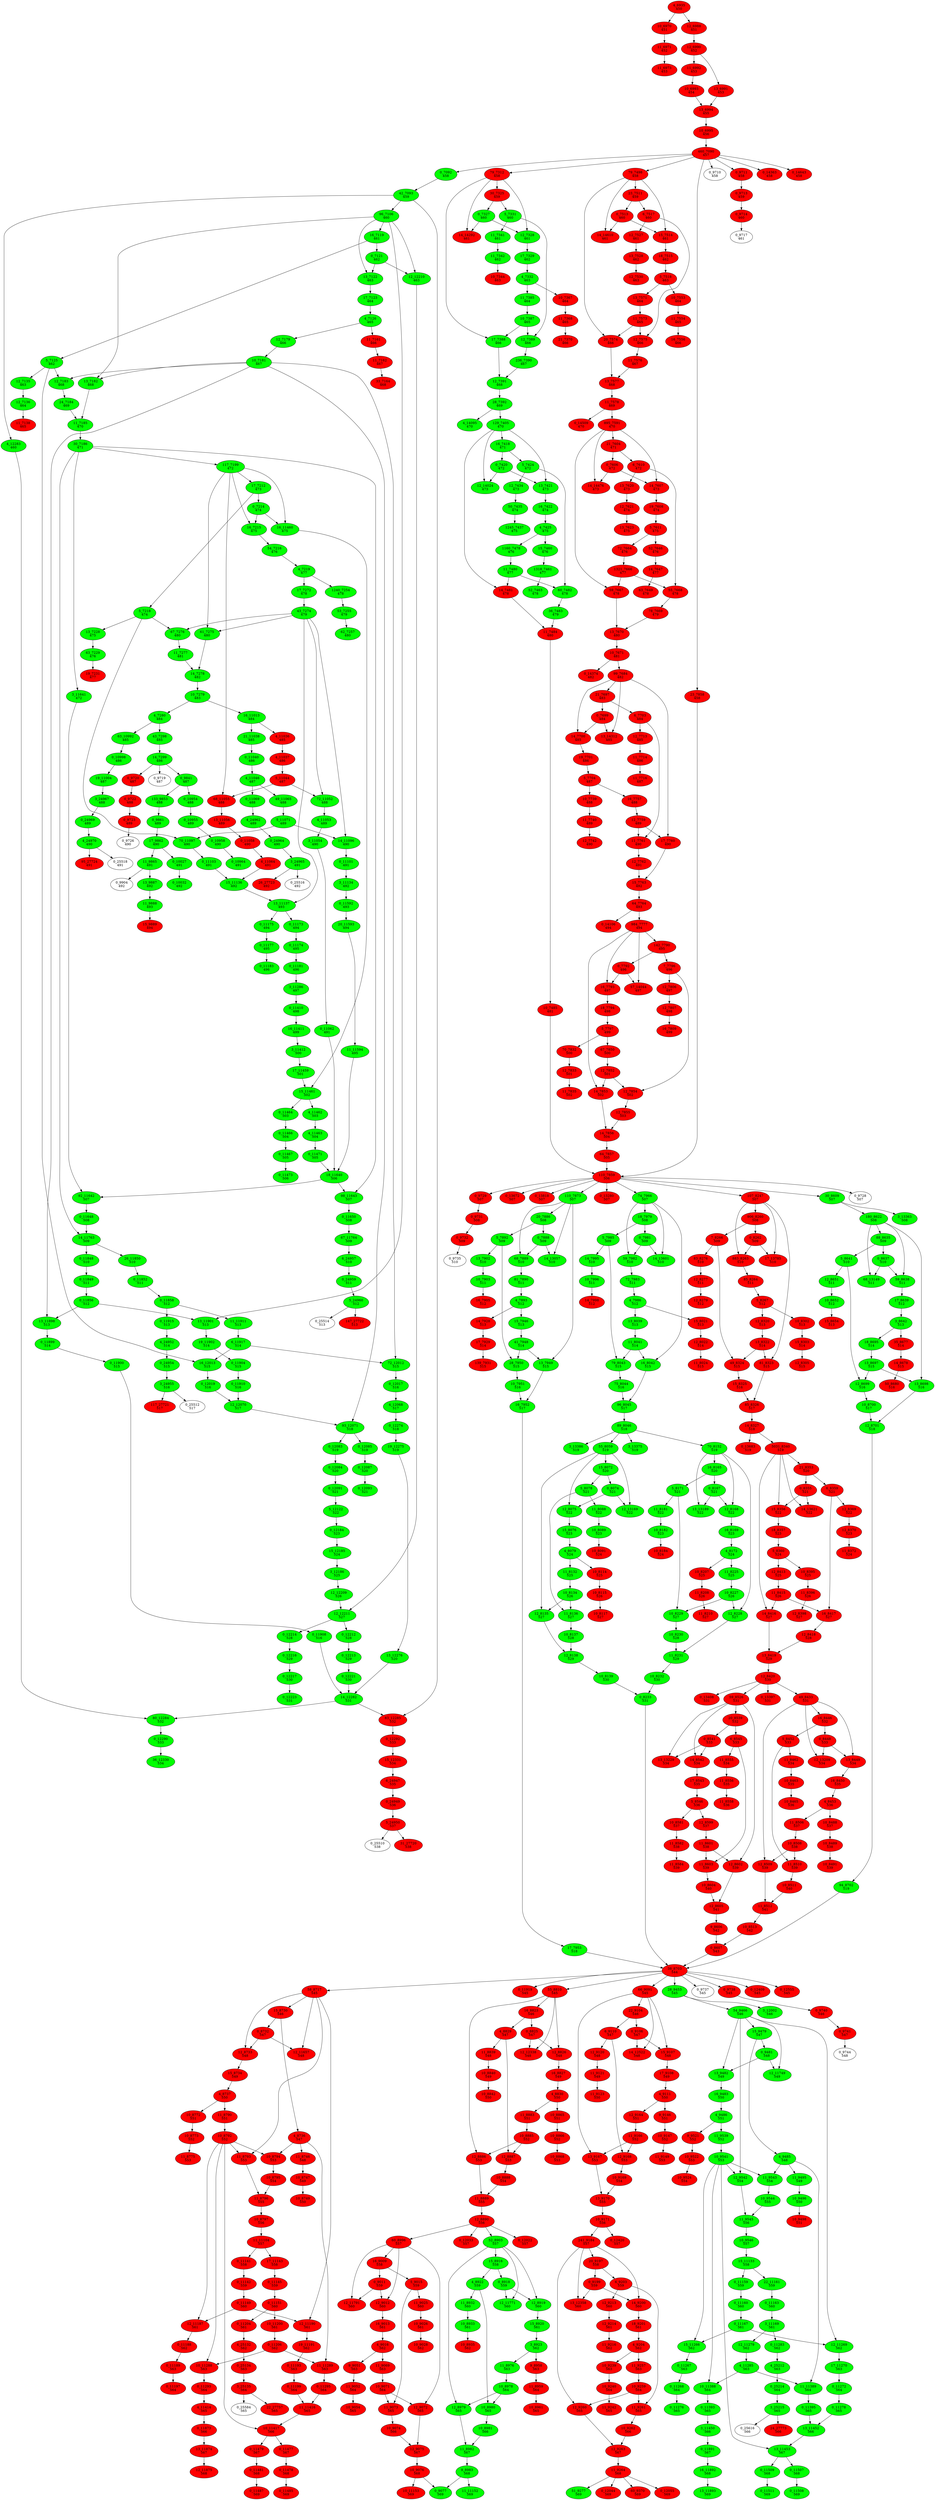 digraph{
"4_6935\n450" [style=filled, fillcolor = red tooltip="tower_0/mixed_17x17x768e/branch7x7dbl/conv_4/batchnorm/moments/squeeze_1"]
"4_6935\n450" -> "10_6970\n451"
"10_6970\n451" [style=filled, fillcolor = red tooltip="tower_0/mixed_17x17x768e/branch7x7dbl/conv_4/batchnorm/assignmovingavg_1/mixed_17x17x768e/branch7x7dbl/conv_4/batchnorm/moving_variance/sub"]
"4_6935\n450" -> "12_6988\n451"
"12_6988\n451" [style=filled, fillcolor = red tooltip="tower_0/mixed_17x17x768e/branch7x7dbl/conv_4/batchnorm/batchnorm/add"]
"10_6970\n451" [style=filled, fillcolor = red tooltip="tower_0/mixed_17x17x768e/branch7x7dbl/conv_4/batchnorm/assignmovingavg_1/mixed_17x17x768e/branch7x7dbl/conv_4/batchnorm/moving_variance/sub"]
"10_6970\n451" -> "11_6971\n452"
"11_6971\n452" [style=filled, fillcolor = red tooltip="tower_0/mixed_17x17x768e/branch7x7dbl/conv_4/batchnorm/assignmovingavg_1/mixed_17x17x768e/branch7x7dbl/conv_4/batchnorm/moving_variance/mul"]
"12_6988\n451" [style=filled, fillcolor = red tooltip="tower_0/mixed_17x17x768e/branch7x7dbl/conv_4/batchnorm/batchnorm/add"]
"12_6988\n451" -> "12_6990\n452"
"12_6990\n452" [style=filled, fillcolor = red tooltip="tower_0/mixed_17x17x768e/branch7x7dbl/conv_4/batchnorm/batchnorm/rsqrt"]
"12_6990\n452" [style=filled, fillcolor = red tooltip="tower_0/mixed_17x17x768e/branch7x7dbl/conv_4/batchnorm/batchnorm/rsqrt"]
"12_6990\n452" -> "13_6991\n453"
"13_6991\n453" [style=filled, fillcolor = red tooltip="tower_0/mixed_17x17x768e/branch7x7dbl/conv_4/batchnorm/batchnorm/mul"]
"12_6990\n452" -> "11_6992\n453"
"11_6992\n453" [style=filled, fillcolor = red tooltip="tower_0/mixed_17x17x768e/branch7x7dbl/conv_4/batchnorm/batchnorm/mul_1"]
"11_6971\n452" [style=filled, fillcolor = red tooltip="tower_0/mixed_17x17x768e/branch7x7dbl/conv_4/batchnorm/assignmovingavg_1/mixed_17x17x768e/branch7x7dbl/conv_4/batchnorm/moving_variance/mul"]
"11_6971\n452" -> "11_6973\n453"
"11_6973\n453" [style=filled, fillcolor = red tooltip="tower_0/mixed_17x17x768e/branch7x7dbl/conv_4/batchnorm/assignmovingavg_1/mixed_17x17x768e/branch7x7dbl/conv_4/batchnorm/moving_variance/mixed_17x17x768e/branch7x7dbl/conv_4/batchnorm/mixed_17x17x768e/branch7x7dbl/conv_4/batchnorm/moving_variance"]
"11_6992\n453" [style=filled, fillcolor = red tooltip="tower_0/mixed_17x17x768e/branch7x7dbl/conv_4/batchnorm/batchnorm/mul_1"]
"11_6992\n453" -> "10_6993\n454"
"10_6993\n454" [style=filled, fillcolor = red tooltip="tower_0/mixed_17x17x768e/branch7x7dbl/conv_4/batchnorm/batchnorm/sub"]
"13_6991\n453" [style=filled, fillcolor = red tooltip="tower_0/mixed_17x17x768e/branch7x7dbl/conv_4/batchnorm/batchnorm/mul"]
"13_6991\n453" -> "13_6994\n455"
"13_6994\n455" [style=filled, fillcolor = red tooltip="tower_0/mixed_17x17x768e/branch7x7dbl/conv_4/batchnorm/batchnorm/add_1"]
"10_6993\n454" [style=filled, fillcolor = red tooltip="tower_0/mixed_17x17x768e/branch7x7dbl/conv_4/batchnorm/batchnorm/sub"]
"10_6993\n454" -> "13_6994\n455"
"13_6994\n455" [style=filled, fillcolor = red tooltip="tower_0/mixed_17x17x768e/branch7x7dbl/conv_4/batchnorm/batchnorm/add_1"]
"13_6994\n455" [style=filled, fillcolor = red tooltip="tower_0/mixed_17x17x768e/branch7x7dbl/conv_4/batchnorm/batchnorm/add_1"]
"13_6994\n455" -> "10_6995\n456"
"10_6995\n456" [style=filled, fillcolor = red tooltip="tower_0/mixed_17x17x768e/branch7x7dbl/conv_4/relu"]
"10_6995\n456" [style=filled, fillcolor = red tooltip="tower_0/mixed_17x17x768e/branch7x7dbl/conv_4/relu"]
"10_6995\n456" -> "460_7090\n457"
"460_7090\n457" [style=filled, fillcolor = red tooltip="tower_0/mixed_17x17x768e/concat"]
"460_7090\n457" [style=filled, fillcolor = red tooltip="tower_0/mixed_17x17x768e/concat"]
"460_7090\n457" -> "0_7092\n458"
"0_7092\n458" [style=filled, fillcolor = green tooltip="tower_0/identity"]
"460_7090\n457" -> "79_7312\n458"
"79_7312\n458" [style=filled, fillcolor = red tooltip="tower_0/mixed_17x17x1280a/branch3x3/conv/conv2d"]
"460_7090\n457" -> "79_7498\n458"
"79_7498\n458" [style=filled, fillcolor = red tooltip="tower_0/mixed_17x17x1280a/branch7x7x3/conv/conv2d"]
"460_7090\n457" -> "23_7858\n458"
"23_7858\n458" [style=filled, fillcolor = red tooltip="tower_0/mixed_17x17x1280a/branch_pool/maxpool/maxpool"]
"460_7090\n457" -> "0_9710\n458"
"0_9710\n458" [style=filled, fillcolor = white tooltip="tower_0/summaries/mixed_17x17x768e/concat/activations"]
"460_7090\n457" -> "0_9711\n458"
"0_9711\n458" [style=filled, fillcolor = red tooltip="tower_0/summaries/zero_fraction_14/equal"]
"460_7090\n457" -> "0_14363\n458"
"0_14363\n458" [style=filled, fillcolor = red tooltip="tower_0/gradients/tower_0/mixed_17x17x1280a/branch3x3/conv/conv2d_grad/shapen"]
"460_7090\n457" -> "0_14643\n458"
"0_14643\n458" [style=filled, fillcolor = red tooltip="tower_0/gradients/tower_0/mixed_17x17x1280a/branch7x7x3/conv/conv2d_grad/shapen"]
"0_7092\n458" [style=filled, fillcolor = green tooltip="tower_0/identity"]
"0_7092\n458" -> "42_7093\n459"
"42_7093\n459" [style=filled, fillcolor = green tooltip="tower_0/aux_logits/avgpool/avgpool"]
"79_7312\n458" [style=filled, fillcolor = red tooltip="tower_0/mixed_17x17x1280a/branch3x3/conv/conv2d"]
"79_7312\n458" -> "30_7325\n459"
"30_7325\n459" [style=filled, fillcolor = red tooltip="tower_0/mixed_17x17x1280a/branch3x3/conv/batchnorm/moments/mean"]
"79_7312\n458" -> "12_7328\n461"
"12_7328\n461" [style=filled, fillcolor = green tooltip="tower_0/mixed_17x17x1280a/branch3x3/conv/batchnorm/moments/squareddifference"]
"79_7312\n458" -> "14_14292\n461"
"14_14292\n461" [style=filled, fillcolor = red tooltip="tower_0/gradients/tower_0/mixed_17x17x1280a/branch3x3/conv/batchnorm/moments/squareddifference_grad/sub"]
"79_7312\n458" -> "17_7388\n466"
"17_7388\n466" [style=filled, fillcolor = green tooltip="tower_0/mixed_17x17x1280a/branch3x3/conv/batchnorm/batchnorm/mul"]
"79_7498\n458" [style=filled, fillcolor = red tooltip="tower_0/mixed_17x17x1280a/branch7x7x3/conv/conv2d"]
"79_7498\n458" -> "23_7511\n459"
"23_7511\n459" [style=filled, fillcolor = red tooltip="tower_0/mixed_17x17x1280a/branch7x7x3/conv/batchnorm/moments/mean"]
"79_7498\n458" -> "15_7514\n461"
"15_7514\n461" [style=filled, fillcolor = red tooltip="tower_0/mixed_17x17x1280a/branch7x7x3/conv/batchnorm/moments/squareddifference"]
"79_7498\n458" -> "14_14610\n461"
"14_14610\n461" [style=filled, fillcolor = red tooltip="tower_0/gradients/tower_0/mixed_17x17x1280a/branch7x7x3/conv/batchnorm/moments/squareddifference_grad/sub"]
"79_7498\n458" -> "20_7574\n466"
"20_7574\n466" [style=filled, fillcolor = red tooltip="tower_0/mixed_17x17x1280a/branch7x7x3/conv/batchnorm/batchnorm/mul"]
"0_9711\n458" [style=filled, fillcolor = red tooltip="tower_0/summaries/zero_fraction_14/equal"]
"0_9711\n458" -> "0_9713\n459"
"0_9713\n459" [style=filled, fillcolor = red tooltip="tower_0/summaries/zero_fraction_14/cast"]
"42_7093\n459" [style=filled, fillcolor = green tooltip="tower_0/aux_logits/avgpool/avgpool"]
"42_7093\n459" -> "96_7106\n460"
"96_7106\n460" [style=filled, fillcolor = green tooltip="tower_0/aux_logits/proj/conv2d"]
"42_7093\n459" -> "4_12283\n460"
"4_12283\n460" [style=filled, fillcolor = green tooltip="tower_0/gradients/tower_0/aux_logits/proj/conv2d_grad/shapen"]
"42_7093\n459" -> "83_12285\n532"
"83_12285\n532" [style=filled, fillcolor = red tooltip="tower_0/gradients/tower_0/aux_logits/proj/conv2d_grad/conv2dbackpropfilter"]
"30_7325\n459" [style=filled, fillcolor = red tooltip="tower_0/mixed_17x17x1280a/branch3x3/conv/batchnorm/moments/mean"]
"30_7325\n459" -> "0_7327\n460"
"0_7327\n460" [style=filled, fillcolor = green tooltip="tower_0/mixed_17x17x1280a/branch3x3/conv/batchnorm/moments/stopgradient"]
"30_7325\n459" -> "5_7331\n460"
"5_7331\n460" [style=filled, fillcolor = green tooltip="tower_0/mixed_17x17x1280a/branch3x3/conv/batchnorm/moments/squeeze"]
"23_7511\n459" [style=filled, fillcolor = red tooltip="tower_0/mixed_17x17x1280a/branch7x7x3/conv/batchnorm/moments/mean"]
"23_7511\n459" -> "0_7513\n460"
"0_7513\n460" [style=filled, fillcolor = red tooltip="tower_0/mixed_17x17x1280a/branch7x7x3/conv/batchnorm/moments/stopgradient"]
"23_7511\n459" -> "6_7517\n460"
"6_7517\n460" [style=filled, fillcolor = red tooltip="tower_0/mixed_17x17x1280a/branch7x7x3/conv/batchnorm/moments/squeeze"]
"0_9713\n459" [style=filled, fillcolor = red tooltip="tower_0/summaries/zero_fraction_14/cast"]
"0_9713\n459" -> "0_9714\n460"
"0_9714\n460" [style=filled, fillcolor = red tooltip="tower_0/summaries/zero_fraction_14/mean"]
"96_7106\n460" [style=filled, fillcolor = green tooltip="tower_0/aux_logits/proj/conv2d"]
"96_7106\n460" -> "16_7119\n461"
"16_7119\n461" [style=filled, fillcolor = green tooltip="tower_0/aux_logits/proj/batchnorm/moments/mean"]
"96_7106\n460" -> "13_7122\n463"
"13_7122\n463" [style=filled, fillcolor = green tooltip="tower_0/aux_logits/proj/batchnorm/moments/squareddifference"]
"96_7106\n460" -> "12_12210\n463"
"12_12210\n463" [style=filled, fillcolor = green tooltip="tower_0/gradients/tower_0/aux_logits/proj/batchnorm/moments/squareddifference_grad/sub"]
"96_7106\n460" -> "13_7182\n468"
"13_7182\n468" [style=filled, fillcolor = green tooltip="tower_0/aux_logits/proj/batchnorm/batchnorm/mul"]
"96_7106\n460" -> "13_11901\n513"
"13_11901\n513" [style=filled, fillcolor = green tooltip="tower_0/gradients/tower_0/aux_logits/proj/batchnorm/batchnorm/mul_grad/mul_1"]
"0_7327\n460" [style=filled, fillcolor = green tooltip="tower_0/mixed_17x17x1280a/branch3x3/conv/batchnorm/moments/stopgradient"]
"0_7327\n460" -> "12_7328\n461"
"12_7328\n461" [style=filled, fillcolor = green tooltip="tower_0/mixed_17x17x1280a/branch3x3/conv/batchnorm/moments/squareddifference"]
"0_7327\n460" -> "14_14292\n461"
"14_14292\n461" [style=filled, fillcolor = red tooltip="tower_0/gradients/tower_0/mixed_17x17x1280a/branch3x3/conv/batchnorm/moments/squareddifference_grad/sub"]
"5_7331\n460" [style=filled, fillcolor = green tooltip="tower_0/mixed_17x17x1280a/branch3x3/conv/batchnorm/moments/squeeze"]
"5_7331\n460" -> "11_7341\n461"
"11_7341\n461" [style=filled, fillcolor = green tooltip="tower_0/mixed_17x17x1280a/branch3x3/conv/batchnorm/assignmovingavg/mixed_17x17x1280a/branch3x3/conv/batchnorm/moving_mean/sub"]
"5_7331\n460" -> "12_7389\n466"
"12_7389\n466" [style=filled, fillcolor = green tooltip="tower_0/mixed_17x17x1280a/branch3x3/conv/batchnorm/batchnorm/mul_1"]
"0_7513\n460" [style=filled, fillcolor = red tooltip="tower_0/mixed_17x17x1280a/branch7x7x3/conv/batchnorm/moments/stopgradient"]
"0_7513\n460" -> "15_7514\n461"
"15_7514\n461" [style=filled, fillcolor = red tooltip="tower_0/mixed_17x17x1280a/branch7x7x3/conv/batchnorm/moments/squareddifference"]
"0_7513\n460" -> "14_14610\n461"
"14_14610\n461" [style=filled, fillcolor = red tooltip="tower_0/gradients/tower_0/mixed_17x17x1280a/branch7x7x3/conv/batchnorm/moments/squareddifference_grad/sub"]
"6_7517\n460" [style=filled, fillcolor = red tooltip="tower_0/mixed_17x17x1280a/branch7x7x3/conv/batchnorm/moments/squeeze"]
"6_7517\n460" -> "12_7527\n461"
"12_7527\n461" [style=filled, fillcolor = red tooltip="tower_0/mixed_17x17x1280a/branch7x7x3/conv/batchnorm/assignmovingavg/mixed_17x17x1280a/branch7x7x3/conv/batchnorm/moving_mean/sub"]
"6_7517\n460" -> "12_7575\n466"
"12_7575\n466" [style=filled, fillcolor = red tooltip="tower_0/mixed_17x17x1280a/branch7x7x3/conv/batchnorm/batchnorm/mul_1"]
"0_9714\n460" [style=filled, fillcolor = red tooltip="tower_0/summaries/zero_fraction_14/mean"]
"0_9714\n460" -> "0_9717\n461"
"0_9717\n461" [style=filled, fillcolor = white tooltip="tower_0/summaries/mixed_17x17x768e/concat/sparsity"]
"16_7119\n461" [style=filled, fillcolor = green tooltip="tower_0/aux_logits/proj/batchnorm/moments/mean"]
"16_7119\n461" -> "0_7121\n462"
"0_7121\n462" [style=filled, fillcolor = green tooltip="tower_0/aux_logits/proj/batchnorm/moments/stopgradient"]
"16_7119\n461" -> "5_7125\n462"
"5_7125\n462" [style=filled, fillcolor = green tooltip="tower_0/aux_logits/proj/batchnorm/moments/squeeze"]
"12_7328\n461" [style=filled, fillcolor = green tooltip="tower_0/mixed_17x17x1280a/branch3x3/conv/batchnorm/moments/squareddifference"]
"12_7328\n461" -> "17_7329\n462"
"17_7329\n462" [style=filled, fillcolor = green tooltip="tower_0/mixed_17x17x1280a/branch3x3/conv/batchnorm/moments/variance"]
"11_7341\n461" [style=filled, fillcolor = green tooltip="tower_0/mixed_17x17x1280a/branch3x3/conv/batchnorm/assignmovingavg/mixed_17x17x1280a/branch3x3/conv/batchnorm/moving_mean/sub"]
"11_7341\n461" -> "11_7342\n462"
"11_7342\n462" [style=filled, fillcolor = green tooltip="tower_0/mixed_17x17x1280a/branch3x3/conv/batchnorm/assignmovingavg/mixed_17x17x1280a/branch3x3/conv/batchnorm/moving_mean/mul"]
"15_7514\n461" [style=filled, fillcolor = red tooltip="tower_0/mixed_17x17x1280a/branch7x7x3/conv/batchnorm/moments/squareddifference"]
"15_7514\n461" -> "18_7515\n462"
"18_7515\n462" [style=filled, fillcolor = red tooltip="tower_0/mixed_17x17x1280a/branch7x7x3/conv/batchnorm/moments/variance"]
"12_7527\n461" [style=filled, fillcolor = red tooltip="tower_0/mixed_17x17x1280a/branch7x7x3/conv/batchnorm/assignmovingavg/mixed_17x17x1280a/branch7x7x3/conv/batchnorm/moving_mean/sub"]
"12_7527\n461" -> "13_7528\n462"
"13_7528\n462" [style=filled, fillcolor = red tooltip="tower_0/mixed_17x17x1280a/branch7x7x3/conv/batchnorm/assignmovingavg/mixed_17x17x1280a/branch7x7x3/conv/batchnorm/moving_mean/mul"]
"0_7121\n462" [style=filled, fillcolor = green tooltip="tower_0/aux_logits/proj/batchnorm/moments/stopgradient"]
"0_7121\n462" -> "13_7122\n463"
"13_7122\n463" [style=filled, fillcolor = green tooltip="tower_0/aux_logits/proj/batchnorm/moments/squareddifference"]
"0_7121\n462" -> "12_12210\n463"
"12_12210\n463" [style=filled, fillcolor = green tooltip="tower_0/gradients/tower_0/aux_logits/proj/batchnorm/moments/squareddifference_grad/sub"]
"5_7125\n462" [style=filled, fillcolor = green tooltip="tower_0/aux_logits/proj/batchnorm/moments/squeeze"]
"5_7125\n462" -> "12_7135\n463"
"12_7135\n463" [style=filled, fillcolor = green tooltip="tower_0/aux_logits/proj/batchnorm/assignmovingavg/aux_logits/proj/batchnorm/moving_mean/sub"]
"5_7125\n462" -> "12_7183\n468"
"12_7183\n468" [style=filled, fillcolor = green tooltip="tower_0/aux_logits/proj/batchnorm/batchnorm/mul_1"]
"5_7125\n462" -> "16_12013\n515"
"16_12013\n515" [style=filled, fillcolor = green tooltip="tower_0/gradients/tower_0/aux_logits/proj/batchnorm/batchnorm/mul_1_grad/mul_1"]
"17_7329\n462" [style=filled, fillcolor = green tooltip="tower_0/mixed_17x17x1280a/branch3x3/conv/batchnorm/moments/variance"]
"17_7329\n462" -> "4_7332\n463"
"4_7332\n463" [style=filled, fillcolor = green tooltip="tower_0/mixed_17x17x1280a/branch3x3/conv/batchnorm/moments/squeeze_1"]
"11_7342\n462" [style=filled, fillcolor = green tooltip="tower_0/mixed_17x17x1280a/branch3x3/conv/batchnorm/assignmovingavg/mixed_17x17x1280a/branch3x3/conv/batchnorm/moving_mean/mul"]
"11_7342\n462" -> "10_7344\n463"
"10_7344\n463" [style=filled, fillcolor = red tooltip="tower_0/mixed_17x17x1280a/branch3x3/conv/batchnorm/assignmovingavg/mixed_17x17x1280a/branch3x3/conv/batchnorm/moving_mean/mixed_17x17x1280a/branch3x3/conv/batchnorm/mixed_17x17x1280a/branch3x3/conv/batchnorm/moving_mean"]
"18_7515\n462" [style=filled, fillcolor = red tooltip="tower_0/mixed_17x17x1280a/branch7x7x3/conv/batchnorm/moments/variance"]
"18_7515\n462" -> "5_7518\n463"
"5_7518\n463" [style=filled, fillcolor = red tooltip="tower_0/mixed_17x17x1280a/branch7x7x3/conv/batchnorm/moments/squeeze_1"]
"13_7528\n462" [style=filled, fillcolor = red tooltip="tower_0/mixed_17x17x1280a/branch7x7x3/conv/batchnorm/assignmovingavg/mixed_17x17x1280a/branch7x7x3/conv/batchnorm/moving_mean/mul"]
"13_7528\n462" -> "12_7530\n463"
"12_7530\n463" [style=filled, fillcolor = red tooltip="tower_0/mixed_17x17x1280a/branch7x7x3/conv/batchnorm/assignmovingavg/mixed_17x17x1280a/branch7x7x3/conv/batchnorm/moving_mean/mixed_17x17x1280a/branch7x7x3/conv/batchnorm/mixed_17x17x1280a/branch7x7x3/conv/batchnorm/moving_mean"]
"13_7122\n463" [style=filled, fillcolor = green tooltip="tower_0/aux_logits/proj/batchnorm/moments/squareddifference"]
"13_7122\n463" -> "17_7123\n464"
"17_7123\n464" [style=filled, fillcolor = green tooltip="tower_0/aux_logits/proj/batchnorm/moments/variance"]
"12_7135\n463" [style=filled, fillcolor = green tooltip="tower_0/aux_logits/proj/batchnorm/assignmovingavg/aux_logits/proj/batchnorm/moving_mean/sub"]
"12_7135\n463" -> "12_7136\n464"
"12_7136\n464" [style=filled, fillcolor = green tooltip="tower_0/aux_logits/proj/batchnorm/assignmovingavg/aux_logits/proj/batchnorm/moving_mean/mul"]
"4_7332\n463" [style=filled, fillcolor = green tooltip="tower_0/mixed_17x17x1280a/branch3x3/conv/batchnorm/moments/squeeze_1"]
"4_7332\n463" -> "10_7367\n464"
"10_7367\n464" [style=filled, fillcolor = red tooltip="tower_0/mixed_17x17x1280a/branch3x3/conv/batchnorm/assignmovingavg_1/mixed_17x17x1280a/branch3x3/conv/batchnorm/moving_variance/sub"]
"4_7332\n463" -> "11_7385\n464"
"11_7385\n464" [style=filled, fillcolor = green tooltip="tower_0/mixed_17x17x1280a/branch3x3/conv/batchnorm/batchnorm/add"]
"5_7518\n463" [style=filled, fillcolor = red tooltip="tower_0/mixed_17x17x1280a/branch7x7x3/conv/batchnorm/moments/squeeze_1"]
"5_7518\n463" -> "10_7553\n464"
"10_7553\n464" [style=filled, fillcolor = red tooltip="tower_0/mixed_17x17x1280a/branch7x7x3/conv/batchnorm/assignmovingavg_1/mixed_17x17x1280a/branch7x7x3/conv/batchnorm/moving_variance/sub"]
"5_7518\n463" -> "13_7571\n464"
"13_7571\n464" [style=filled, fillcolor = red tooltip="tower_0/mixed_17x17x1280a/branch7x7x3/conv/batchnorm/batchnorm/add"]
"17_7123\n464" [style=filled, fillcolor = green tooltip="tower_0/aux_logits/proj/batchnorm/moments/variance"]
"17_7123\n464" -> "4_7126\n465"
"4_7126\n465" [style=filled, fillcolor = green tooltip="tower_0/aux_logits/proj/batchnorm/moments/squeeze_1"]
"12_7136\n464" [style=filled, fillcolor = green tooltip="tower_0/aux_logits/proj/batchnorm/assignmovingavg/aux_logits/proj/batchnorm/moving_mean/mul"]
"12_7136\n464" -> "11_7138\n465"
"11_7138\n465" [style=filled, fillcolor = red tooltip="tower_0/aux_logits/proj/batchnorm/assignmovingavg/aux_logits/proj/batchnorm/moving_mean/aux_logits/proj/batchnorm/aux_logits/proj/batchnorm/moving_mean"]
"10_7367\n464" [style=filled, fillcolor = red tooltip="tower_0/mixed_17x17x1280a/branch3x3/conv/batchnorm/assignmovingavg_1/mixed_17x17x1280a/branch3x3/conv/batchnorm/moving_variance/sub"]
"10_7367\n464" -> "11_7368\n465"
"11_7368\n465" [style=filled, fillcolor = red tooltip="tower_0/mixed_17x17x1280a/branch3x3/conv/batchnorm/assignmovingavg_1/mixed_17x17x1280a/branch3x3/conv/batchnorm/moving_variance/mul"]
"11_7385\n464" [style=filled, fillcolor = green tooltip="tower_0/mixed_17x17x1280a/branch3x3/conv/batchnorm/batchnorm/add"]
"11_7385\n464" -> "10_7387\n465"
"10_7387\n465" [style=filled, fillcolor = green tooltip="tower_0/mixed_17x17x1280a/branch3x3/conv/batchnorm/batchnorm/rsqrt"]
"10_7553\n464" [style=filled, fillcolor = red tooltip="tower_0/mixed_17x17x1280a/branch7x7x3/conv/batchnorm/assignmovingavg_1/mixed_17x17x1280a/branch7x7x3/conv/batchnorm/moving_variance/sub"]
"10_7553\n464" -> "11_7554\n465"
"11_7554\n465" [style=filled, fillcolor = red tooltip="tower_0/mixed_17x17x1280a/branch7x7x3/conv/batchnorm/assignmovingavg_1/mixed_17x17x1280a/branch7x7x3/conv/batchnorm/moving_variance/mul"]
"13_7571\n464" [style=filled, fillcolor = red tooltip="tower_0/mixed_17x17x1280a/branch7x7x3/conv/batchnorm/batchnorm/add"]
"13_7571\n464" -> "11_7573\n465"
"11_7573\n465" [style=filled, fillcolor = red tooltip="tower_0/mixed_17x17x1280a/branch7x7x3/conv/batchnorm/batchnorm/rsqrt"]
"4_7126\n465" [style=filled, fillcolor = green tooltip="tower_0/aux_logits/proj/batchnorm/moments/squeeze_1"]
"4_7126\n465" -> "11_7161\n466"
"11_7161\n466" [style=filled, fillcolor = red tooltip="tower_0/aux_logits/proj/batchnorm/assignmovingavg_1/aux_logits/proj/batchnorm/moving_variance/sub"]
"4_7126\n465" -> "12_7179\n466"
"12_7179\n466" [style=filled, fillcolor = green tooltip="tower_0/aux_logits/proj/batchnorm/batchnorm/add"]
"10_7387\n465" [style=filled, fillcolor = green tooltip="tower_0/mixed_17x17x1280a/branch3x3/conv/batchnorm/batchnorm/rsqrt"]
"10_7387\n465" -> "17_7388\n466"
"17_7388\n466" [style=filled, fillcolor = green tooltip="tower_0/mixed_17x17x1280a/branch3x3/conv/batchnorm/batchnorm/mul"]
"10_7387\n465" -> "12_7389\n466"
"12_7389\n466" [style=filled, fillcolor = green tooltip="tower_0/mixed_17x17x1280a/branch3x3/conv/batchnorm/batchnorm/mul_1"]
"11_7368\n465" [style=filled, fillcolor = red tooltip="tower_0/mixed_17x17x1280a/branch3x3/conv/batchnorm/assignmovingavg_1/mixed_17x17x1280a/branch3x3/conv/batchnorm/moving_variance/mul"]
"11_7368\n465" -> "21_7370\n466"
"21_7370\n466" [style=filled, fillcolor = red tooltip="tower_0/mixed_17x17x1280a/branch3x3/conv/batchnorm/assignmovingavg_1/mixed_17x17x1280a/branch3x3/conv/batchnorm/moving_variance/mixed_17x17x1280a/branch3x3/conv/batchnorm/mixed_17x17x1280a/branch3x3/conv/batchnorm/moving_variance"]
"11_7573\n465" [style=filled, fillcolor = red tooltip="tower_0/mixed_17x17x1280a/branch7x7x3/conv/batchnorm/batchnorm/rsqrt"]
"11_7573\n465" -> "20_7574\n466"
"20_7574\n466" [style=filled, fillcolor = red tooltip="tower_0/mixed_17x17x1280a/branch7x7x3/conv/batchnorm/batchnorm/mul"]
"11_7573\n465" -> "12_7575\n466"
"12_7575\n466" [style=filled, fillcolor = red tooltip="tower_0/mixed_17x17x1280a/branch7x7x3/conv/batchnorm/batchnorm/mul_1"]
"11_7554\n465" [style=filled, fillcolor = red tooltip="tower_0/mixed_17x17x1280a/branch7x7x3/conv/batchnorm/assignmovingavg_1/mixed_17x17x1280a/branch7x7x3/conv/batchnorm/moving_variance/mul"]
"11_7554\n465" -> "16_7556\n466"
"16_7556\n466" [style=filled, fillcolor = red tooltip="tower_0/mixed_17x17x1280a/branch7x7x3/conv/batchnorm/assignmovingavg_1/mixed_17x17x1280a/branch7x7x3/conv/batchnorm/moving_variance/mixed_17x17x1280a/branch7x7x3/conv/batchnorm/mixed_17x17x1280a/branch7x7x3/conv/batchnorm/moving_variance"]
"11_7161\n466" [style=filled, fillcolor = red tooltip="tower_0/aux_logits/proj/batchnorm/assignmovingavg_1/aux_logits/proj/batchnorm/moving_variance/sub"]
"11_7161\n466" -> "11_7162\n467"
"11_7162\n467" [style=filled, fillcolor = red tooltip="tower_0/aux_logits/proj/batchnorm/assignmovingavg_1/aux_logits/proj/batchnorm/moving_variance/mul"]
"12_7179\n466" [style=filled, fillcolor = green tooltip="tower_0/aux_logits/proj/batchnorm/batchnorm/add"]
"12_7179\n466" -> "10_7181\n467"
"10_7181\n467" [style=filled, fillcolor = green tooltip="tower_0/aux_logits/proj/batchnorm/batchnorm/rsqrt"]
"12_7389\n466" [style=filled, fillcolor = green tooltip="tower_0/mixed_17x17x1280a/branch3x3/conv/batchnorm/batchnorm/mul_1"]
"12_7389\n466" -> "236_7390\n467"
"236_7390\n467" [style=filled, fillcolor = green tooltip="tower_0/mixed_17x17x1280a/branch3x3/conv/batchnorm/batchnorm/sub"]
"12_7575\n466" [style=filled, fillcolor = red tooltip="tower_0/mixed_17x17x1280a/branch7x7x3/conv/batchnorm/batchnorm/mul_1"]
"12_7575\n466" -> "11_7576\n467"
"11_7576\n467" [style=filled, fillcolor = red tooltip="tower_0/mixed_17x17x1280a/branch7x7x3/conv/batchnorm/batchnorm/sub"]
"10_7181\n467" [style=filled, fillcolor = green tooltip="tower_0/aux_logits/proj/batchnorm/batchnorm/rsqrt"]
"10_7181\n467" -> "13_7182\n468"
"13_7182\n468" [style=filled, fillcolor = green tooltip="tower_0/aux_logits/proj/batchnorm/batchnorm/mul"]
"10_7181\n467" -> "12_7183\n468"
"12_7183\n468" [style=filled, fillcolor = green tooltip="tower_0/aux_logits/proj/batchnorm/batchnorm/mul_1"]
"10_7181\n467" -> "13_11898\n513"
"13_11898\n513" [style=filled, fillcolor = green tooltip="tower_0/gradients/tower_0/aux_logits/proj/batchnorm/batchnorm/mul_grad/mul"]
"10_7181\n467" -> "72_12012\n515"
"72_12012\n515" [style=filled, fillcolor = green tooltip="tower_0/gradients/tower_0/aux_logits/proj/batchnorm/batchnorm/mul_1_grad/mul"]
"10_7181\n467" -> "93_12071\n518"
"93_12071\n518" [style=filled, fillcolor = green tooltip="tower_0/gradients/tower_0/aux_logits/proj/batchnorm/batchnorm/rsqrt_grad/rsqrtgrad"]
"11_7162\n467" [style=filled, fillcolor = red tooltip="tower_0/aux_logits/proj/batchnorm/assignmovingavg_1/aux_logits/proj/batchnorm/moving_variance/mul"]
"11_7162\n467" -> "33_7164\n468"
"33_7164\n468" [style=filled, fillcolor = red tooltip="tower_0/aux_logits/proj/batchnorm/assignmovingavg_1/aux_logits/proj/batchnorm/moving_variance/aux_logits/proj/batchnorm/aux_logits/proj/batchnorm/moving_variance"]
"17_7388\n466" [style=filled, fillcolor = green tooltip="tower_0/mixed_17x17x1280a/branch3x3/conv/batchnorm/batchnorm/mul"]
"17_7388\n466" -> "12_7391\n468"
"12_7391\n468" [style=filled, fillcolor = green tooltip="tower_0/mixed_17x17x1280a/branch3x3/conv/batchnorm/batchnorm/add_1"]
"236_7390\n467" [style=filled, fillcolor = green tooltip="tower_0/mixed_17x17x1280a/branch3x3/conv/batchnorm/batchnorm/sub"]
"236_7390\n467" -> "12_7391\n468"
"12_7391\n468" [style=filled, fillcolor = green tooltip="tower_0/mixed_17x17x1280a/branch3x3/conv/batchnorm/batchnorm/add_1"]
"20_7574\n466" [style=filled, fillcolor = red tooltip="tower_0/mixed_17x17x1280a/branch7x7x3/conv/batchnorm/batchnorm/mul"]
"20_7574\n466" -> "13_7577\n468"
"13_7577\n468" [style=filled, fillcolor = red tooltip="tower_0/mixed_17x17x1280a/branch7x7x3/conv/batchnorm/batchnorm/add_1"]
"11_7576\n467" [style=filled, fillcolor = red tooltip="tower_0/mixed_17x17x1280a/branch7x7x3/conv/batchnorm/batchnorm/sub"]
"11_7576\n467" -> "13_7577\n468"
"13_7577\n468" [style=filled, fillcolor = red tooltip="tower_0/mixed_17x17x1280a/branch7x7x3/conv/batchnorm/batchnorm/add_1"]
"12_7183\n468" [style=filled, fillcolor = green tooltip="tower_0/aux_logits/proj/batchnorm/batchnorm/mul_1"]
"12_7183\n468" -> "24_7184\n469"
"24_7184\n469" [style=filled, fillcolor = green tooltip="tower_0/aux_logits/proj/batchnorm/batchnorm/sub"]
"12_7391\n468" [style=filled, fillcolor = green tooltip="tower_0/mixed_17x17x1280a/branch3x3/conv/batchnorm/batchnorm/add_1"]
"12_7391\n468" -> "28_7392\n469"
"28_7392\n469" [style=filled, fillcolor = green tooltip="tower_0/mixed_17x17x1280a/branch3x3/conv/relu"]
"13_7577\n468" [style=filled, fillcolor = red tooltip="tower_0/mixed_17x17x1280a/branch7x7x3/conv/batchnorm/batchnorm/add_1"]
"13_7577\n468" -> "11_7578\n469"
"11_7578\n469" [style=filled, fillcolor = red tooltip="tower_0/mixed_17x17x1280a/branch7x7x3/conv/relu"]
"13_7182\n468" [style=filled, fillcolor = green tooltip="tower_0/aux_logits/proj/batchnorm/batchnorm/mul"]
"13_7182\n468" -> "11_7185\n470"
"11_7185\n470" [style=filled, fillcolor = green tooltip="tower_0/aux_logits/proj/batchnorm/batchnorm/add_1"]
"24_7184\n469" [style=filled, fillcolor = green tooltip="tower_0/aux_logits/proj/batchnorm/batchnorm/sub"]
"24_7184\n469" -> "11_7185\n470"
"11_7185\n470" [style=filled, fillcolor = green tooltip="tower_0/aux_logits/proj/batchnorm/batchnorm/add_1"]
"28_7392\n469" [style=filled, fillcolor = green tooltip="tower_0/mixed_17x17x1280a/branch3x3/conv/relu"]
"28_7392\n469" -> "129_7405\n470"
"129_7405\n470" [style=filled, fillcolor = green tooltip="tower_0/mixed_17x17x1280a/branch3x3/conv_1/conv2d"]
"28_7392\n469" -> "4_14095\n470"
"4_14095\n470" [style=filled, fillcolor = green tooltip="tower_0/gradients/tower_0/mixed_17x17x1280a/branch3x3/conv_1/conv2d_grad/shapen"]
"11_7578\n469" [style=filled, fillcolor = red tooltip="tower_0/mixed_17x17x1280a/branch7x7x3/conv/relu"]
"11_7578\n469" -> "895_7591\n470"
"895_7591\n470" [style=filled, fillcolor = red tooltip="tower_0/mixed_17x17x1280a/branch7x7x3/conv_1/conv2d"]
"11_7578\n469" -> "0_14509\n470"
"0_14509\n470" [style=filled, fillcolor = red tooltip="tower_0/gradients/tower_0/mixed_17x17x1280a/branch7x7x3/conv_1/conv2d_grad/shapen"]
"11_7185\n470" [style=filled, fillcolor = green tooltip="tower_0/aux_logits/proj/batchnorm/batchnorm/add_1"]
"11_7185\n470" -> "30_7186\n471"
"30_7186\n471" [style=filled, fillcolor = green tooltip="tower_0/aux_logits/proj/relu"]
"129_7405\n470" [style=filled, fillcolor = green tooltip="tower_0/mixed_17x17x1280a/branch3x3/conv_1/conv2d"]
"129_7405\n470" -> "16_7418\n471"
"16_7418\n471" [style=filled, fillcolor = green tooltip="tower_0/mixed_17x17x1280a/branch3x3/conv_1/batchnorm/moments/mean"]
"129_7405\n470" -> "13_7421\n473"
"13_7421\n473" [style=filled, fillcolor = green tooltip="tower_0/mixed_17x17x1280a/branch3x3/conv_1/batchnorm/moments/squareddifference"]
"129_7405\n470" -> "12_14024\n473"
"12_14024\n473" [style=filled, fillcolor = green tooltip="tower_0/gradients/tower_0/mixed_17x17x1280a/branch3x3/conv_1/batchnorm/moments/squareddifference_grad/sub"]
"129_7405\n470" -> "14_7481\n478"
"14_7481\n478" [style=filled, fillcolor = red tooltip="tower_0/mixed_17x17x1280a/branch3x3/conv_1/batchnorm/batchnorm/mul"]
"895_7591\n470" [style=filled, fillcolor = red tooltip="tower_0/mixed_17x17x1280a/branch7x7x3/conv_1/conv2d"]
"895_7591\n470" -> "21_7604\n471"
"21_7604\n471" [style=filled, fillcolor = red tooltip="tower_0/mixed_17x17x1280a/branch7x7x3/conv_1/batchnorm/moments/mean"]
"895_7591\n470" -> "14_7607\n473"
"14_7607\n473" [style=filled, fillcolor = red tooltip="tower_0/mixed_17x17x1280a/branch7x7x3/conv_1/batchnorm/moments/squareddifference"]
"895_7591\n470" -> "14_14476\n473"
"14_14476\n473" [style=filled, fillcolor = red tooltip="tower_0/gradients/tower_0/mixed_17x17x1280a/branch7x7x3/conv_1/batchnorm/moments/squareddifference_grad/sub"]
"895_7591\n470" -> "59_7667\n478"
"59_7667\n478" [style=filled, fillcolor = red tooltip="tower_0/mixed_17x17x1280a/branch7x7x3/conv_1/batchnorm/batchnorm/mul"]
"30_7186\n471" [style=filled, fillcolor = green tooltip="tower_0/aux_logits/proj/relu"]
"30_7186\n471" -> "117_7199\n472"
"117_7199\n472" [style=filled, fillcolor = green tooltip="tower_0/aux_logits/conv/conv2d"]
"30_7186\n471" -> "3_11641\n472"
"3_11641\n472" [style=filled, fillcolor = green tooltip="tower_0/gradients/tower_0/aux_logits/conv/conv2d_grad/shapen"]
"30_7186\n471" -> "98_11643\n507"
"98_11643\n507" [style=filled, fillcolor = green tooltip="tower_0/gradients/tower_0/aux_logits/conv/conv2d_grad/conv2dbackpropfilter"]
"30_7186\n471" -> "14_11763\n509"
"14_11763\n509" [style=filled, fillcolor = green tooltip="tower_0/gradients/tower_0/aux_logits/proj/relu_grad/relugrad"]
"16_7418\n471" [style=filled, fillcolor = green tooltip="tower_0/mixed_17x17x1280a/branch3x3/conv_1/batchnorm/moments/mean"]
"16_7418\n471" -> "0_7420\n472"
"0_7420\n472" [style=filled, fillcolor = green tooltip="tower_0/mixed_17x17x1280a/branch3x3/conv_1/batchnorm/moments/stopgradient"]
"16_7418\n471" -> "5_7424\n472"
"5_7424\n472" [style=filled, fillcolor = green tooltip="tower_0/mixed_17x17x1280a/branch3x3/conv_1/batchnorm/moments/squeeze"]
"21_7604\n471" [style=filled, fillcolor = red tooltip="tower_0/mixed_17x17x1280a/branch7x7x3/conv_1/batchnorm/moments/mean"]
"21_7604\n471" -> "0_7606\n472"
"0_7606\n472" [style=filled, fillcolor = red tooltip="tower_0/mixed_17x17x1280a/branch7x7x3/conv_1/batchnorm/moments/stopgradient"]
"21_7604\n471" -> "6_7610\n472"
"6_7610\n472" [style=filled, fillcolor = red tooltip="tower_0/mixed_17x17x1280a/branch7x7x3/conv_1/batchnorm/moments/squeeze"]
"117_7199\n472" [style=filled, fillcolor = green tooltip="tower_0/aux_logits/conv/conv2d"]
"117_7199\n472" -> "17_7212\n473"
"17_7212\n473" [style=filled, fillcolor = green tooltip="tower_0/aux_logits/conv/batchnorm/moments/mean"]
"117_7199\n472" -> "16_7215\n475"
"16_7215\n475" [style=filled, fillcolor = green tooltip="tower_0/aux_logits/conv/batchnorm/moments/squareddifference"]
"117_7199\n472" -> "16_11460\n475"
"16_11460\n475" [style=filled, fillcolor = green tooltip="tower_0/gradients/tower_0/aux_logits/conv/batchnorm/moments/squareddifference_grad/sub"]
"117_7199\n472" -> "61_7275\n480"
"61_7275\n480" [style=filled, fillcolor = green tooltip="tower_0/aux_logits/conv/batchnorm/batchnorm/mul"]
"117_7199\n472" -> "68_11055\n488"
"68_11055\n488" [style=filled, fillcolor = red tooltip="tower_0/gradients/tower_0/aux_logits/conv/batchnorm/batchnorm/mul_grad/mul_1"]
"0_7420\n472" [style=filled, fillcolor = green tooltip="tower_0/mixed_17x17x1280a/branch3x3/conv_1/batchnorm/moments/stopgradient"]
"0_7420\n472" -> "13_7421\n473"
"13_7421\n473" [style=filled, fillcolor = green tooltip="tower_0/mixed_17x17x1280a/branch3x3/conv_1/batchnorm/moments/squareddifference"]
"0_7420\n472" -> "12_14024\n473"
"12_14024\n473" [style=filled, fillcolor = green tooltip="tower_0/gradients/tower_0/mixed_17x17x1280a/branch3x3/conv_1/batchnorm/moments/squareddifference_grad/sub"]
"5_7424\n472" [style=filled, fillcolor = green tooltip="tower_0/mixed_17x17x1280a/branch3x3/conv_1/batchnorm/moments/squeeze"]
"5_7424\n472" -> "12_7434\n473"
"12_7434\n473" [style=filled, fillcolor = green tooltip="tower_0/mixed_17x17x1280a/branch3x3/conv_1/batchnorm/assignmovingavg/mixed_17x17x1280a/branch3x3/conv_1/batchnorm/moving_mean/sub"]
"5_7424\n472" -> "60_7482\n478"
"60_7482\n478" [style=filled, fillcolor = green tooltip="tower_0/mixed_17x17x1280a/branch3x3/conv_1/batchnorm/batchnorm/mul_1"]
"0_7606\n472" [style=filled, fillcolor = red tooltip="tower_0/mixed_17x17x1280a/branch7x7x3/conv_1/batchnorm/moments/stopgradient"]
"0_7606\n472" -> "14_7607\n473"
"14_7607\n473" [style=filled, fillcolor = red tooltip="tower_0/mixed_17x17x1280a/branch7x7x3/conv_1/batchnorm/moments/squareddifference"]
"0_7606\n472" -> "14_14476\n473"
"14_14476\n473" [style=filled, fillcolor = red tooltip="tower_0/gradients/tower_0/mixed_17x17x1280a/branch7x7x3/conv_1/batchnorm/moments/squareddifference_grad/sub"]
"6_7610\n472" [style=filled, fillcolor = red tooltip="tower_0/mixed_17x17x1280a/branch7x7x3/conv_1/batchnorm/moments/squeeze"]
"6_7610\n472" -> "13_7620\n473"
"13_7620\n473" [style=filled, fillcolor = red tooltip="tower_0/mixed_17x17x1280a/branch7x7x3/conv_1/batchnorm/assignmovingavg/mixed_17x17x1280a/branch7x7x3/conv_1/batchnorm/moving_mean/sub"]
"6_7610\n472" -> "55_7668\n478"
"55_7668\n478" [style=filled, fillcolor = red tooltip="tower_0/mixed_17x17x1280a/branch7x7x3/conv_1/batchnorm/batchnorm/mul_1"]
"17_7212\n473" [style=filled, fillcolor = green tooltip="tower_0/aux_logits/conv/batchnorm/moments/mean"]
"17_7212\n473" -> "0_7214\n474"
"0_7214\n474" [style=filled, fillcolor = green tooltip="tower_0/aux_logits/conv/batchnorm/moments/stopgradient"]
"17_7212\n473" -> "5_7218\n474"
"5_7218\n474" [style=filled, fillcolor = green tooltip="tower_0/aux_logits/conv/batchnorm/moments/squeeze"]
"13_7421\n473" [style=filled, fillcolor = green tooltip="tower_0/mixed_17x17x1280a/branch3x3/conv_1/batchnorm/moments/squareddifference"]
"13_7421\n473" -> "16_7422\n474"
"16_7422\n474" [style=filled, fillcolor = green tooltip="tower_0/mixed_17x17x1280a/branch3x3/conv_1/batchnorm/moments/variance"]
"12_7434\n473" [style=filled, fillcolor = green tooltip="tower_0/mixed_17x17x1280a/branch3x3/conv_1/batchnorm/assignmovingavg/mixed_17x17x1280a/branch3x3/conv_1/batchnorm/moving_mean/sub"]
"12_7434\n473" -> "50_7435\n474"
"50_7435\n474" [style=filled, fillcolor = green tooltip="tower_0/mixed_17x17x1280a/branch3x3/conv_1/batchnorm/assignmovingavg/mixed_17x17x1280a/branch3x3/conv_1/batchnorm/moving_mean/mul"]
"14_7607\n473" [style=filled, fillcolor = red tooltip="tower_0/mixed_17x17x1280a/branch7x7x3/conv_1/batchnorm/moments/squareddifference"]
"14_7607\n473" -> "19_7608\n474"
"19_7608\n474" [style=filled, fillcolor = red tooltip="tower_0/mixed_17x17x1280a/branch7x7x3/conv_1/batchnorm/moments/variance"]
"13_7620\n473" [style=filled, fillcolor = red tooltip="tower_0/mixed_17x17x1280a/branch7x7x3/conv_1/batchnorm/assignmovingavg/mixed_17x17x1280a/branch7x7x3/conv_1/batchnorm/moving_mean/sub"]
"13_7620\n473" -> "12_7621\n474"
"12_7621\n474" [style=filled, fillcolor = red tooltip="tower_0/mixed_17x17x1280a/branch7x7x3/conv_1/batchnorm/assignmovingavg/mixed_17x17x1280a/branch7x7x3/conv_1/batchnorm/moving_mean/mul"]
"0_7214\n474" [style=filled, fillcolor = green tooltip="tower_0/aux_logits/conv/batchnorm/moments/stopgradient"]
"0_7214\n474" -> "16_7215\n475"
"16_7215\n475" [style=filled, fillcolor = green tooltip="tower_0/aux_logits/conv/batchnorm/moments/squareddifference"]
"0_7214\n474" -> "16_11460\n475"
"16_11460\n475" [style=filled, fillcolor = green tooltip="tower_0/gradients/tower_0/aux_logits/conv/batchnorm/moments/squareddifference_grad/sub"]
"5_7218\n474" [style=filled, fillcolor = green tooltip="tower_0/aux_logits/conv/batchnorm/moments/squeeze"]
"5_7218\n474" -> "13_7228\n475"
"13_7228\n475" [style=filled, fillcolor = green tooltip="tower_0/aux_logits/conv/batchnorm/assignmovingavg/aux_logits/conv/batchnorm/moving_mean/sub"]
"5_7218\n474" -> "67_7276\n480"
"67_7276\n480" [style=filled, fillcolor = green tooltip="tower_0/aux_logits/conv/batchnorm/batchnorm/mul_1"]
"5_7218\n474" -> "70_11097\n490"
"70_11097\n490" [style=filled, fillcolor = green tooltip="tower_0/gradients/tower_0/aux_logits/conv/batchnorm/batchnorm/mul_1_grad/mul_1"]
"16_7422\n474" [style=filled, fillcolor = green tooltip="tower_0/mixed_17x17x1280a/branch3x3/conv_1/batchnorm/moments/variance"]
"16_7422\n474" -> "4_7425\n475"
"4_7425\n475" [style=filled, fillcolor = green tooltip="tower_0/mixed_17x17x1280a/branch3x3/conv_1/batchnorm/moments/squeeze_1"]
"50_7435\n474" [style=filled, fillcolor = green tooltip="tower_0/mixed_17x17x1280a/branch3x3/conv_1/batchnorm/assignmovingavg/mixed_17x17x1280a/branch3x3/conv_1/batchnorm/moving_mean/mul"]
"50_7435\n474" -> "1245_7437\n475"
"1245_7437\n475" [style=filled, fillcolor = green tooltip="tower_0/mixed_17x17x1280a/branch3x3/conv_1/batchnorm/assignmovingavg/mixed_17x17x1280a/branch3x3/conv_1/batchnorm/moving_mean/mixed_17x17x1280a/branch3x3/conv_1/batchnorm/mixed_17x17x1280a/branch3x3/conv_1/batchnorm/moving_mean"]
"19_7608\n474" [style=filled, fillcolor = red tooltip="tower_0/mixed_17x17x1280a/branch7x7x3/conv_1/batchnorm/moments/variance"]
"19_7608\n474" -> "5_7611\n475"
"5_7611\n475" [style=filled, fillcolor = red tooltip="tower_0/mixed_17x17x1280a/branch7x7x3/conv_1/batchnorm/moments/squeeze_1"]
"12_7621\n474" [style=filled, fillcolor = red tooltip="tower_0/mixed_17x17x1280a/branch7x7x3/conv_1/batchnorm/assignmovingavg/mixed_17x17x1280a/branch7x7x3/conv_1/batchnorm/moving_mean/mul"]
"12_7621\n474" -> "13_7623\n475"
"13_7623\n475" [style=filled, fillcolor = red tooltip="tower_0/mixed_17x17x1280a/branch7x7x3/conv_1/batchnorm/assignmovingavg/mixed_17x17x1280a/branch7x7x3/conv_1/batchnorm/moving_mean/mixed_17x17x1280a/branch7x7x3/conv_1/batchnorm/mixed_17x17x1280a/branch7x7x3/conv_1/batchnorm/moving_mean"]
"16_7215\n475" [style=filled, fillcolor = green tooltip="tower_0/aux_logits/conv/batchnorm/moments/squareddifference"]
"16_7215\n475" -> "54_7216\n476"
"54_7216\n476" [style=filled, fillcolor = green tooltip="tower_0/aux_logits/conv/batchnorm/moments/variance"]
"13_7228\n475" [style=filled, fillcolor = green tooltip="tower_0/aux_logits/conv/batchnorm/assignmovingavg/aux_logits/conv/batchnorm/moving_mean/sub"]
"13_7228\n475" -> "63_7229\n476"
"63_7229\n476" [style=filled, fillcolor = green tooltip="tower_0/aux_logits/conv/batchnorm/assignmovingavg/aux_logits/conv/batchnorm/moving_mean/mul"]
"4_7425\n475" [style=filled, fillcolor = green tooltip="tower_0/mixed_17x17x1280a/branch3x3/conv_1/batchnorm/moments/squeeze_1"]
"4_7425\n475" -> "15_7460\n476"
"15_7460\n476" [style=filled, fillcolor = green tooltip="tower_0/mixed_17x17x1280a/branch3x3/conv_1/batchnorm/assignmovingavg_1/mixed_17x17x1280a/branch3x3/conv_1/batchnorm/moving_variance/sub"]
"4_7425\n475" -> "1160_7478\n476"
"1160_7478\n476" [style=filled, fillcolor = green tooltip="tower_0/mixed_17x17x1280a/branch3x3/conv_1/batchnorm/batchnorm/add"]
"5_7611\n475" [style=filled, fillcolor = red tooltip="tower_0/mixed_17x17x1280a/branch7x7x3/conv_1/batchnorm/moments/squeeze_1"]
"5_7611\n475" -> "52_7646\n476"
"52_7646\n476" [style=filled, fillcolor = red tooltip="tower_0/mixed_17x17x1280a/branch7x7x3/conv_1/batchnorm/assignmovingavg_1/mixed_17x17x1280a/branch7x7x3/conv_1/batchnorm/moving_variance/sub"]
"5_7611\n475" -> "72_7664\n476"
"72_7664\n476" [style=filled, fillcolor = red tooltip="tower_0/mixed_17x17x1280a/branch7x7x3/conv_1/batchnorm/batchnorm/add"]
"54_7216\n476" [style=filled, fillcolor = green tooltip="tower_0/aux_logits/conv/batchnorm/moments/variance"]
"54_7216\n476" -> "4_7219\n477"
"4_7219\n477" [style=filled, fillcolor = green tooltip="tower_0/aux_logits/conv/batchnorm/moments/squeeze_1"]
"63_7229\n476" [style=filled, fillcolor = green tooltip="tower_0/aux_logits/conv/batchnorm/assignmovingavg/aux_logits/conv/batchnorm/moving_mean/mul"]
"63_7229\n476" -> "19_7231\n477"
"19_7231\n477" [style=filled, fillcolor = red tooltip="tower_0/aux_logits/conv/batchnorm/assignmovingavg/aux_logits/conv/batchnorm/moving_mean/aux_logits/conv/batchnorm/aux_logits/conv/batchnorm/moving_mean"]
"15_7460\n476" [style=filled, fillcolor = green tooltip="tower_0/mixed_17x17x1280a/branch3x3/conv_1/batchnorm/assignmovingavg_1/mixed_17x17x1280a/branch3x3/conv_1/batchnorm/moving_variance/sub"]
"15_7460\n476" -> "1318_7461\n477"
"1318_7461\n477" [style=filled, fillcolor = green tooltip="tower_0/mixed_17x17x1280a/branch3x3/conv_1/batchnorm/assignmovingavg_1/mixed_17x17x1280a/branch3x3/conv_1/batchnorm/moving_variance/mul"]
"1160_7478\n476" [style=filled, fillcolor = green tooltip="tower_0/mixed_17x17x1280a/branch3x3/conv_1/batchnorm/batchnorm/add"]
"1160_7478\n476" -> "11_7480\n477"
"11_7480\n477" [style=filled, fillcolor = green tooltip="tower_0/mixed_17x17x1280a/branch3x3/conv_1/batchnorm/batchnorm/rsqrt"]
"52_7646\n476" [style=filled, fillcolor = red tooltip="tower_0/mixed_17x17x1280a/branch7x7x3/conv_1/batchnorm/assignmovingavg_1/mixed_17x17x1280a/branch7x7x3/conv_1/batchnorm/moving_variance/sub"]
"52_7646\n476" -> "14_7647\n477"
"14_7647\n477" [style=filled, fillcolor = red tooltip="tower_0/mixed_17x17x1280a/branch7x7x3/conv_1/batchnorm/assignmovingavg_1/mixed_17x17x1280a/branch7x7x3/conv_1/batchnorm/moving_variance/mul"]
"72_7664\n476" [style=filled, fillcolor = red tooltip="tower_0/mixed_17x17x1280a/branch7x7x3/conv_1/batchnorm/batchnorm/add"]
"72_7664\n476" -> "1321_7666\n477"
"1321_7666\n477" [style=filled, fillcolor = red tooltip="tower_0/mixed_17x17x1280a/branch7x7x3/conv_1/batchnorm/batchnorm/rsqrt"]
"4_7219\n477" [style=filled, fillcolor = green tooltip="tower_0/aux_logits/conv/batchnorm/moments/squeeze_1"]
"4_7219\n477" -> "1240_7254\n478"
"1240_7254\n478" [style=filled, fillcolor = green tooltip="tower_0/aux_logits/conv/batchnorm/assignmovingavg_1/aux_logits/conv/batchnorm/moving_variance/sub"]
"4_7219\n477" -> "17_7272\n478"
"17_7272\n478" [style=filled, fillcolor = green tooltip="tower_0/aux_logits/conv/batchnorm/batchnorm/add"]
"11_7480\n477" [style=filled, fillcolor = green tooltip="tower_0/mixed_17x17x1280a/branch3x3/conv_1/batchnorm/batchnorm/rsqrt"]
"11_7480\n477" -> "14_7481\n478"
"14_7481\n478" [style=filled, fillcolor = red tooltip="tower_0/mixed_17x17x1280a/branch3x3/conv_1/batchnorm/batchnorm/mul"]
"11_7480\n477" -> "60_7482\n478"
"60_7482\n478" [style=filled, fillcolor = green tooltip="tower_0/mixed_17x17x1280a/branch3x3/conv_1/batchnorm/batchnorm/mul_1"]
"1318_7461\n477" [style=filled, fillcolor = green tooltip="tower_0/mixed_17x17x1280a/branch3x3/conv_1/batchnorm/assignmovingavg_1/mixed_17x17x1280a/branch3x3/conv_1/batchnorm/moving_variance/mul"]
"1318_7461\n477" -> "52_7463\n478"
"52_7463\n478" [style=filled, fillcolor = green tooltip="tower_0/mixed_17x17x1280a/branch3x3/conv_1/batchnorm/assignmovingavg_1/mixed_17x17x1280a/branch3x3/conv_1/batchnorm/moving_variance/mixed_17x17x1280a/branch3x3/conv_1/batchnorm/mixed_17x17x1280a/branch3x3/conv_1/batchnorm/moving_variance"]
"1321_7666\n477" [style=filled, fillcolor = red tooltip="tower_0/mixed_17x17x1280a/branch7x7x3/conv_1/batchnorm/batchnorm/rsqrt"]
"1321_7666\n477" -> "59_7667\n478"
"59_7667\n478" [style=filled, fillcolor = red tooltip="tower_0/mixed_17x17x1280a/branch7x7x3/conv_1/batchnorm/batchnorm/mul"]
"1321_7666\n477" -> "55_7668\n478"
"55_7668\n478" [style=filled, fillcolor = red tooltip="tower_0/mixed_17x17x1280a/branch7x7x3/conv_1/batchnorm/batchnorm/mul_1"]
"14_7647\n477" [style=filled, fillcolor = red tooltip="tower_0/mixed_17x17x1280a/branch7x7x3/conv_1/batchnorm/assignmovingavg_1/mixed_17x17x1280a/branch7x7x3/conv_1/batchnorm/moving_variance/mul"]
"14_7647\n477" -> "63_7649\n478"
"63_7649\n478" [style=filled, fillcolor = red tooltip="tower_0/mixed_17x17x1280a/branch7x7x3/conv_1/batchnorm/assignmovingavg_1/mixed_17x17x1280a/branch7x7x3/conv_1/batchnorm/moving_variance/mixed_17x17x1280a/branch7x7x3/conv_1/batchnorm/mixed_17x17x1280a/branch7x7x3/conv_1/batchnorm/moving_variance"]
"1240_7254\n478" [style=filled, fillcolor = green tooltip="tower_0/aux_logits/conv/batchnorm/assignmovingavg_1/aux_logits/conv/batchnorm/moving_variance/sub"]
"1240_7254\n478" -> "53_7255\n479"
"53_7255\n479" [style=filled, fillcolor = green tooltip="tower_0/aux_logits/conv/batchnorm/assignmovingavg_1/aux_logits/conv/batchnorm/moving_variance/mul"]
"17_7272\n478" [style=filled, fillcolor = green tooltip="tower_0/aux_logits/conv/batchnorm/batchnorm/add"]
"17_7272\n478" -> "43_7274\n479"
"43_7274\n479" [style=filled, fillcolor = green tooltip="tower_0/aux_logits/conv/batchnorm/batchnorm/rsqrt"]
"60_7482\n478" [style=filled, fillcolor = green tooltip="tower_0/mixed_17x17x1280a/branch3x3/conv_1/batchnorm/batchnorm/mul_1"]
"60_7482\n478" -> "36_7483\n479"
"36_7483\n479" [style=filled, fillcolor = green tooltip="tower_0/mixed_17x17x1280a/branch3x3/conv_1/batchnorm/batchnorm/sub"]
"55_7668\n478" [style=filled, fillcolor = red tooltip="tower_0/mixed_17x17x1280a/branch7x7x3/conv_1/batchnorm/batchnorm/mul_1"]
"55_7668\n478" -> "78_7669\n479"
"78_7669\n479" [style=filled, fillcolor = red tooltip="tower_0/mixed_17x17x1280a/branch7x7x3/conv_1/batchnorm/batchnorm/sub"]
"43_7274\n479" [style=filled, fillcolor = green tooltip="tower_0/aux_logits/conv/batchnorm/batchnorm/rsqrt"]
"43_7274\n479" -> "61_7275\n480"
"61_7275\n480" [style=filled, fillcolor = green tooltip="tower_0/aux_logits/conv/batchnorm/batchnorm/mul"]
"43_7274\n479" -> "67_7276\n480"
"67_7276\n480" [style=filled, fillcolor = green tooltip="tower_0/aux_logits/conv/batchnorm/batchnorm/mul_1"]
"43_7274\n479" -> "72_11052\n488"
"72_11052\n488" [style=filled, fillcolor = green tooltip="tower_0/gradients/tower_0/aux_logits/conv/batchnorm/batchnorm/mul_grad/mul"]
"43_7274\n479" -> "14_11096\n490"
"14_11096\n490" [style=filled, fillcolor = green tooltip="tower_0/gradients/tower_0/aux_logits/conv/batchnorm/batchnorm/mul_1_grad/mul"]
"43_7274\n479" -> "13_11137\n493"
"13_11137\n493" [style=filled, fillcolor = green tooltip="tower_0/gradients/tower_0/aux_logits/conv/batchnorm/batchnorm/rsqrt_grad/rsqrtgrad"]
"53_7255\n479" [style=filled, fillcolor = green tooltip="tower_0/aux_logits/conv/batchnorm/assignmovingavg_1/aux_logits/conv/batchnorm/moving_variance/mul"]
"53_7255\n479" -> "62_7257\n480"
"62_7257\n480" [style=filled, fillcolor = green tooltip="tower_0/aux_logits/conv/batchnorm/assignmovingavg_1/aux_logits/conv/batchnorm/moving_variance/aux_logits/conv/batchnorm/aux_logits/conv/batchnorm/moving_variance"]
"14_7481\n478" [style=filled, fillcolor = red tooltip="tower_0/mixed_17x17x1280a/branch3x3/conv_1/batchnorm/batchnorm/mul"]
"14_7481\n478" -> "11_7484\n480"
"11_7484\n480" [style=filled, fillcolor = red tooltip="tower_0/mixed_17x17x1280a/branch3x3/conv_1/batchnorm/batchnorm/add_1"]
"36_7483\n479" [style=filled, fillcolor = green tooltip="tower_0/mixed_17x17x1280a/branch3x3/conv_1/batchnorm/batchnorm/sub"]
"36_7483\n479" -> "11_7484\n480"
"11_7484\n480" [style=filled, fillcolor = red tooltip="tower_0/mixed_17x17x1280a/branch3x3/conv_1/batchnorm/batchnorm/add_1"]
"59_7667\n478" [style=filled, fillcolor = red tooltip="tower_0/mixed_17x17x1280a/branch7x7x3/conv_1/batchnorm/batchnorm/mul"]
"59_7667\n478" -> "13_7670\n480"
"13_7670\n480" [style=filled, fillcolor = red tooltip="tower_0/mixed_17x17x1280a/branch7x7x3/conv_1/batchnorm/batchnorm/add_1"]
"78_7669\n479" [style=filled, fillcolor = red tooltip="tower_0/mixed_17x17x1280a/branch7x7x3/conv_1/batchnorm/batchnorm/sub"]
"78_7669\n479" -> "13_7670\n480"
"13_7670\n480" [style=filled, fillcolor = red tooltip="tower_0/mixed_17x17x1280a/branch7x7x3/conv_1/batchnorm/batchnorm/add_1"]
"67_7276\n480" [style=filled, fillcolor = green tooltip="tower_0/aux_logits/conv/batchnorm/batchnorm/mul_1"]
"67_7276\n480" -> "11_7277\n481"
"11_7277\n481" [style=filled, fillcolor = green tooltip="tower_0/aux_logits/conv/batchnorm/batchnorm/sub"]
"11_7484\n480" [style=filled, fillcolor = red tooltip="tower_0/mixed_17x17x1280a/branch3x3/conv_1/batchnorm/batchnorm/add_1"]
"11_7484\n480" -> "10_7485\n481"
"10_7485\n481" [style=filled, fillcolor = red tooltip="tower_0/mixed_17x17x1280a/branch3x3/conv_1/relu"]
"13_7670\n480" [style=filled, fillcolor = red tooltip="tower_0/mixed_17x17x1280a/branch7x7x3/conv_1/batchnorm/batchnorm/add_1"]
"13_7670\n480" -> "10_7671\n481"
"10_7671\n481" [style=filled, fillcolor = red tooltip="tower_0/mixed_17x17x1280a/branch7x7x3/conv_1/relu"]
"61_7275\n480" [style=filled, fillcolor = green tooltip="tower_0/aux_logits/conv/batchnorm/batchnorm/mul"]
"61_7275\n480" -> "14_7278\n482"
"14_7278\n482" [style=filled, fillcolor = green tooltip="tower_0/aux_logits/conv/batchnorm/batchnorm/add_1"]
"11_7277\n481" [style=filled, fillcolor = green tooltip="tower_0/aux_logits/conv/batchnorm/batchnorm/sub"]
"11_7277\n481" -> "14_7278\n482"
"14_7278\n482" [style=filled, fillcolor = green tooltip="tower_0/aux_logits/conv/batchnorm/batchnorm/add_1"]
"10_7671\n481" [style=filled, fillcolor = red tooltip="tower_0/mixed_17x17x1280a/branch7x7x3/conv_1/relu"]
"10_7671\n481" -> "99_7684\n482"
"99_7684\n482" [style=filled, fillcolor = red tooltip="tower_0/mixed_17x17x1280a/branch7x7x3/conv_2/conv2d"]
"10_7671\n481" -> "0_14374\n482"
"0_14374\n482" [style=filled, fillcolor = red tooltip="tower_0/gradients/tower_0/mixed_17x17x1280a/branch7x7x3/conv_2/conv2d_grad/shapen"]
"14_7278\n482" [style=filled, fillcolor = green tooltip="tower_0/aux_logits/conv/batchnorm/batchnorm/add_1"]
"14_7278\n482" -> "10_7279\n483"
"10_7279\n483" [style=filled, fillcolor = green tooltip="tower_0/aux_logits/conv/relu"]
"99_7684\n482" [style=filled, fillcolor = red tooltip="tower_0/mixed_17x17x1280a/branch7x7x3/conv_2/conv2d"]
"99_7684\n482" -> "21_7697\n483"
"21_7697\n483" [style=filled, fillcolor = red tooltip="tower_0/mixed_17x17x1280a/branch7x7x3/conv_2/batchnorm/moments/mean"]
"99_7684\n482" -> "14_7700\n485"
"14_7700\n485" [style=filled, fillcolor = red tooltip="tower_0/mixed_17x17x1280a/branch7x7x3/conv_2/batchnorm/moments/squareddifference"]
"99_7684\n482" -> "13_14312\n485"
"13_14312\n485" [style=filled, fillcolor = red tooltip="tower_0/gradients/tower_0/mixed_17x17x1280a/branch7x7x3/conv_2/batchnorm/moments/squareddifference_grad/sub"]
"99_7684\n482" -> "17_7760\n490"
"17_7760\n490" [style=filled, fillcolor = red tooltip="tower_0/mixed_17x17x1280a/branch7x7x3/conv_2/batchnorm/batchnorm/mul"]
"10_7279\n483" [style=filled, fillcolor = green tooltip="tower_0/aux_logits/conv/relu"]
"10_7279\n483" -> "4_7280\n484"
"4_7280\n484" [style=filled, fillcolor = green tooltip="tower_0/aux_logits/flatten/reshape"]
"10_7279\n483" -> "16_11013\n484"
"16_11013\n484" [style=filled, fillcolor = green tooltip="tower_0/gradients/tower_0/aux_logits/conv/relu_grad/relugrad"]
"21_7697\n483" [style=filled, fillcolor = red tooltip="tower_0/mixed_17x17x1280a/branch7x7x3/conv_2/batchnorm/moments/mean"]
"21_7697\n483" -> "0_7699\n484"
"0_7699\n484" [style=filled, fillcolor = red tooltip="tower_0/mixed_17x17x1280a/branch7x7x3/conv_2/batchnorm/moments/stopgradient"]
"21_7697\n483" -> "6_7703\n484"
"6_7703\n484" [style=filled, fillcolor = red tooltip="tower_0/mixed_17x17x1280a/branch7x7x3/conv_2/batchnorm/moments/squeeze"]
"4_7280\n484" [style=filled, fillcolor = green tooltip="tower_0/aux_logits/flatten/reshape"]
"4_7280\n484" -> "43_7298\n485"
"43_7298\n485" [style=filled, fillcolor = green tooltip="tower_0/aux_logits/fc/xw_plus_b/matmul"]
"4_7280\n484" -> "63_10992\n485"
"63_10992\n485" [style=filled, fillcolor = green tooltip="tower_0/gradients/tower_0/aux_logits/fc/xw_plus_b/matmul_grad/matmul_1"]
"0_7699\n484" [style=filled, fillcolor = red tooltip="tower_0/mixed_17x17x1280a/branch7x7x3/conv_2/batchnorm/moments/stopgradient"]
"0_7699\n484" -> "14_7700\n485"
"14_7700\n485" [style=filled, fillcolor = red tooltip="tower_0/mixed_17x17x1280a/branch7x7x3/conv_2/batchnorm/moments/squareddifference"]
"0_7699\n484" -> "13_14312\n485"
"13_14312\n485" [style=filled, fillcolor = red tooltip="tower_0/gradients/tower_0/mixed_17x17x1280a/branch7x7x3/conv_2/batchnorm/moments/squareddifference_grad/sub"]
"6_7703\n484" [style=filled, fillcolor = red tooltip="tower_0/mixed_17x17x1280a/branch7x7x3/conv_2/batchnorm/moments/squeeze"]
"6_7703\n484" -> "12_7713\n485"
"12_7713\n485" [style=filled, fillcolor = red tooltip="tower_0/mixed_17x17x1280a/branch7x7x3/conv_2/batchnorm/assignmovingavg/mixed_17x17x1280a/branch7x7x3/conv_2/batchnorm/moving_mean/sub"]
"6_7703\n484" -> "11_7761\n490"
"11_7761\n490" [style=filled, fillcolor = red tooltip="tower_0/mixed_17x17x1280a/branch7x7x3/conv_2/batchnorm/batchnorm/mul_1"]
"16_11013\n484" [style=filled, fillcolor = green tooltip="tower_0/gradients/tower_0/aux_logits/conv/relu_grad/relugrad"]
"16_11013\n484" -> "4_11036\n485"
"4_11036\n485" [style=filled, fillcolor = red tooltip="tower_0/gradients/tower_0/aux_logits/conv/batchnorm/batchnorm/add_1_grad/sum"]
"16_11013\n484" -> "21_11038\n485"
"21_11038\n485" [style=filled, fillcolor = green tooltip="tower_0/gradients/tower_0/aux_logits/conv/batchnorm/batchnorm/add_1_grad/sum_1"]
"43_7298\n485" [style=filled, fillcolor = green tooltip="tower_0/aux_logits/fc/xw_plus_b/matmul"]
"43_7298\n485" -> "14_7299\n486"
"14_7299\n486" [style=filled, fillcolor = green tooltip="tower_0/aux_logits/fc/xw_plus_b"]
"14_7700\n485" [style=filled, fillcolor = red tooltip="tower_0/mixed_17x17x1280a/branch7x7x3/conv_2/batchnorm/moments/squareddifference"]
"14_7700\n485" -> "19_7701\n486"
"19_7701\n486" [style=filled, fillcolor = red tooltip="tower_0/mixed_17x17x1280a/branch7x7x3/conv_2/batchnorm/moments/variance"]
"12_7713\n485" [style=filled, fillcolor = red tooltip="tower_0/mixed_17x17x1280a/branch7x7x3/conv_2/batchnorm/assignmovingavg/mixed_17x17x1280a/branch7x7x3/conv_2/batchnorm/moving_mean/sub"]
"12_7713\n485" -> "11_7714\n486"
"11_7714\n486" [style=filled, fillcolor = red tooltip="tower_0/mixed_17x17x1280a/branch7x7x3/conv_2/batchnorm/assignmovingavg/mixed_17x17x1280a/branch7x7x3/conv_2/batchnorm/moving_mean/mul"]
"63_10992\n485" [style=filled, fillcolor = green tooltip="tower_0/gradients/tower_0/aux_logits/fc/xw_plus_b/matmul_grad/matmul_1"]
"63_10992\n485" -> "0_10998\n486"
"0_10998\n486" [style=filled, fillcolor = green tooltip="tower_0/gradients/tower_0/aux_logits/fc/xw_plus_b/matmul_grad/tuple/control_dependency_1"]
"4_11036\n485" [style=filled, fillcolor = red tooltip="tower_0/gradients/tower_0/aux_logits/conv/batchnorm/batchnorm/add_1_grad/sum"]
"4_11036\n485" -> "4_11037\n486"
"4_11037\n486" [style=filled, fillcolor = red tooltip="tower_0/gradients/tower_0/aux_logits/conv/batchnorm/batchnorm/add_1_grad/reshape"]
"21_11038\n485" [style=filled, fillcolor = green tooltip="tower_0/gradients/tower_0/aux_logits/conv/batchnorm/batchnorm/add_1_grad/sum_1"]
"21_11038\n485" -> "0_11040\n486"
"0_11040\n486" [style=filled, fillcolor = green tooltip="tower_0/gradients/tower_0/aux_logits/conv/batchnorm/batchnorm/add_1_grad/reshape_1"]
"19_7701\n486" [style=filled, fillcolor = red tooltip="tower_0/mixed_17x17x1280a/branch7x7x3/conv_2/batchnorm/moments/variance"]
"19_7701\n486" -> "5_7704\n487"
"5_7704\n487" [style=filled, fillcolor = red tooltip="tower_0/mixed_17x17x1280a/branch7x7x3/conv_2/batchnorm/moments/squeeze_1"]
"11_7714\n486" [style=filled, fillcolor = red tooltip="tower_0/mixed_17x17x1280a/branch7x7x3/conv_2/batchnorm/assignmovingavg/mixed_17x17x1280a/branch7x7x3/conv_2/batchnorm/moving_mean/mul"]
"11_7714\n486" -> "11_7716\n487"
"11_7716\n487" [style=filled, fillcolor = red tooltip="tower_0/mixed_17x17x1280a/branch7x7x3/conv_2/batchnorm/assignmovingavg/mixed_17x17x1280a/branch7x7x3/conv_2/batchnorm/moving_mean/mixed_17x17x1280a/branch7x7x3/conv_2/batchnorm/mixed_17x17x1280a/branch7x7x3/conv_2/batchnorm/moving_mean"]
"14_7299\n486" [style=filled, fillcolor = green tooltip="tower_0/aux_logits/fc/xw_plus_b"]
"14_7299\n486" -> "0_9719\n487"
"0_9719\n487" [style=filled, fillcolor = white tooltip="tower_0/summaries/aux_logits/fc/xw_plus_b/activations"]
"14_7299\n486" -> "0_9720\n487"
"0_9720\n487" [style=filled, fillcolor = red tooltip="tower_0/summaries/zero_fraction_15/equal"]
"14_7299\n486" -> "0_9841\n487"
"0_9841\n487" [style=filled, fillcolor = green tooltip="tower_0/aux_loss/xentropy/reshape"]
"0_10998\n486" [style=filled, fillcolor = green tooltip="tower_0/gradients/tower_0/aux_logits/fc/xw_plus_b/matmul_grad/tuple/control_dependency_1"]
"0_10998\n486" -> "19_11004\n487"
"19_11004\n487" [style=filled, fillcolor = green tooltip="tower_0/gradients/addn_1"]
"4_11037\n486" [style=filled, fillcolor = red tooltip="tower_0/gradients/tower_0/aux_logits/conv/batchnorm/batchnorm/add_1_grad/reshape"]
"4_11037\n486" -> "5_11044\n487"
"5_11044\n487" [style=filled, fillcolor = red tooltip="tower_0/gradients/tower_0/aux_logits/conv/batchnorm/batchnorm/add_1_grad/tuple/control_dependency"]
"0_11040\n486" [style=filled, fillcolor = green tooltip="tower_0/gradients/tower_0/aux_logits/conv/batchnorm/batchnorm/add_1_grad/reshape_1"]
"0_11040\n486" -> "4_11046\n487"
"4_11046\n487" [style=filled, fillcolor = green tooltip="tower_0/gradients/tower_0/aux_logits/conv/batchnorm/batchnorm/add_1_grad/tuple/control_dependency_1"]
"5_11044\n487" [style=filled, fillcolor = red tooltip="tower_0/gradients/tower_0/aux_logits/conv/batchnorm/batchnorm/add_1_grad/tuple/control_dependency"]
"5_11044\n487" -> "68_11055\n488"
"68_11055\n488" [style=filled, fillcolor = red tooltip="tower_0/gradients/tower_0/aux_logits/conv/batchnorm/batchnorm/mul_grad/mul_1"]
"5_11044\n487" -> "72_11052\n488"
"72_11052\n488" [style=filled, fillcolor = green tooltip="tower_0/gradients/tower_0/aux_logits/conv/batchnorm/batchnorm/mul_grad/mul"]
"5_7704\n487" [style=filled, fillcolor = red tooltip="tower_0/mixed_17x17x1280a/branch7x7x3/conv_2/batchnorm/moments/squeeze_1"]
"5_7704\n487" -> "10_7739\n488"
"10_7739\n488" [style=filled, fillcolor = red tooltip="tower_0/mixed_17x17x1280a/branch7x7x3/conv_2/batchnorm/assignmovingavg_1/mixed_17x17x1280a/branch7x7x3/conv_2/batchnorm/moving_variance/sub"]
"5_7704\n487" -> "16_7757\n488"
"16_7757\n488" [style=filled, fillcolor = red tooltip="tower_0/mixed_17x17x1280a/branch7x7x3/conv_2/batchnorm/batchnorm/add"]
"0_9720\n487" [style=filled, fillcolor = red tooltip="tower_0/summaries/zero_fraction_15/equal"]
"0_9720\n487" -> "0_9722\n488"
"0_9722\n488" [style=filled, fillcolor = red tooltip="tower_0/summaries/zero_fraction_15/cast"]
"0_9841\n487" [style=filled, fillcolor = green tooltip="tower_0/aux_loss/xentropy/reshape"]
"0_9841\n487" -> "133_9853\n488"
"133_9853\n488" [style=filled, fillcolor = green tooltip="tower_0/aux_loss/xentropy"]
"0_9841\n487" -> "0_10954\n488"
"0_10954\n488" [style=filled, fillcolor = green tooltip="tower_0/gradients/tower_0/aux_loss/xentropy_grad/logsoftmax"]
"4_11046\n487" [style=filled, fillcolor = green tooltip="tower_0/gradients/tower_0/aux_logits/conv/batchnorm/batchnorm/add_1_grad/tuple/control_dependency_1"]
"4_11046\n487" -> "49_11065\n488"
"49_11065\n488" [style=filled, fillcolor = green tooltip="tower_0/gradients/tower_0/aux_logits/conv/batchnorm/batchnorm/sub_grad/neg"]
"4_11046\n487" -> "0_11069\n488"
"0_11069\n488" [style=filled, fillcolor = green tooltip="tower_0/gradients/tower_0/aux_logits/conv/batchnorm/batchnorm/sub_grad/tuple/control_dependency"]
"19_11004\n487" [style=filled, fillcolor = green tooltip="tower_0/gradients/addn_1"]
"19_11004\n487" -> "3_24967\n488"
"3_24967\n488" [style=filled, fillcolor = green tooltip="expanddims_144"]
"10_7739\n488" [style=filled, fillcolor = red tooltip="tower_0/mixed_17x17x1280a/branch7x7x3/conv_2/batchnorm/assignmovingavg_1/mixed_17x17x1280a/branch7x7x3/conv_2/batchnorm/moving_variance/sub"]
"10_7739\n488" -> "11_7740\n489"
"11_7740\n489" [style=filled, fillcolor = red tooltip="tower_0/mixed_17x17x1280a/branch7x7x3/conv_2/batchnorm/assignmovingavg_1/mixed_17x17x1280a/branch7x7x3/conv_2/batchnorm/moving_variance/mul"]
"16_7757\n488" [style=filled, fillcolor = red tooltip="tower_0/mixed_17x17x1280a/branch7x7x3/conv_2/batchnorm/batchnorm/add"]
"16_7757\n488" -> "12_7759\n489"
"12_7759\n489" [style=filled, fillcolor = red tooltip="tower_0/mixed_17x17x1280a/branch7x7x3/conv_2/batchnorm/batchnorm/rsqrt"]
"0_9722\n488" [style=filled, fillcolor = red tooltip="tower_0/summaries/zero_fraction_15/cast"]
"0_9722\n488" -> "0_9723\n489"
"0_9723\n489" [style=filled, fillcolor = red tooltip="tower_0/summaries/zero_fraction_15/mean"]
"133_9853\n488" [style=filled, fillcolor = green tooltip="tower_0/aux_loss/xentropy"]
"133_9853\n488" -> "0_9861\n489"
"0_9861\n489" [style=filled, fillcolor = green tooltip="tower_0/aux_loss/xentropy/reshape_2"]
"0_10954\n488" [style=filled, fillcolor = green tooltip="tower_0/gradients/tower_0/aux_loss/xentropy_grad/logsoftmax"]
"0_10954\n488" -> "0_10955\n489"
"0_10955\n489" [style=filled, fillcolor = green tooltip="tower_0/gradients/tower_0/aux_loss/xentropy_grad/neg"]
"72_11052\n488" [style=filled, fillcolor = green tooltip="tower_0/gradients/tower_0/aux_logits/conv/batchnorm/batchnorm/mul_grad/mul"]
"72_11052\n488" -> "4_11053\n489"
"4_11053\n489" [style=filled, fillcolor = green tooltip="tower_0/gradients/tower_0/aux_logits/conv/batchnorm/batchnorm/mul_grad/sum"]
"68_11055\n488" [style=filled, fillcolor = red tooltip="tower_0/gradients/tower_0/aux_logits/conv/batchnorm/batchnorm/mul_grad/mul_1"]
"68_11055\n488" -> "13_11056\n489"
"13_11056\n489" [style=filled, fillcolor = red tooltip="tower_0/gradients/tower_0/aux_logits/conv/batchnorm/batchnorm/mul_grad/sum_1"]
"49_11065\n488" [style=filled, fillcolor = green tooltip="tower_0/gradients/tower_0/aux_logits/conv/batchnorm/batchnorm/sub_grad/neg"]
"49_11065\n488" -> "5_11071\n489"
"5_11071\n489" [style=filled, fillcolor = green tooltip="tower_0/gradients/tower_0/aux_logits/conv/batchnorm/batchnorm/sub_grad/tuple/control_dependency_1"]
"0_11069\n488" [style=filled, fillcolor = green tooltip="tower_0/gradients/tower_0/aux_logits/conv/batchnorm/batchnorm/sub_grad/tuple/control_dependency"]
"0_11069\n488" -> "4_24962\n489"
"4_24962\n489" [style=filled, fillcolor = green tooltip="expanddims_143"]
"3_24967\n488" [style=filled, fillcolor = green tooltip="expanddims_144"]
"3_24967\n488" -> "0_24969\n489"
"0_24969\n489" [style=filled, fillcolor = green tooltip="concat_144"]
"5_11071\n489" [style=filled, fillcolor = green tooltip="tower_0/gradients/tower_0/aux_logits/conv/batchnorm/batchnorm/sub_grad/tuple/control_dependency_1"]
"5_11071\n489" -> "70_11097\n490"
"70_11097\n490" [style=filled, fillcolor = green tooltip="tower_0/gradients/tower_0/aux_logits/conv/batchnorm/batchnorm/mul_1_grad/mul_1"]
"5_11071\n489" -> "14_11096\n490"
"14_11096\n490" [style=filled, fillcolor = green tooltip="tower_0/gradients/tower_0/aux_logits/conv/batchnorm/batchnorm/mul_1_grad/mul"]
"12_7759\n489" [style=filled, fillcolor = red tooltip="tower_0/mixed_17x17x1280a/branch7x7x3/conv_2/batchnorm/batchnorm/rsqrt"]
"12_7759\n489" -> "17_7760\n490"
"17_7760\n490" [style=filled, fillcolor = red tooltip="tower_0/mixed_17x17x1280a/branch7x7x3/conv_2/batchnorm/batchnorm/mul"]
"12_7759\n489" -> "11_7761\n490"
"11_7761\n490" [style=filled, fillcolor = red tooltip="tower_0/mixed_17x17x1280a/branch7x7x3/conv_2/batchnorm/batchnorm/mul_1"]
"11_7740\n489" [style=filled, fillcolor = red tooltip="tower_0/mixed_17x17x1280a/branch7x7x3/conv_2/batchnorm/assignmovingavg_1/mixed_17x17x1280a/branch7x7x3/conv_2/batchnorm/moving_variance/mul"]
"11_7740\n489" -> "12_7742\n490"
"12_7742\n490" [style=filled, fillcolor = red tooltip="tower_0/mixed_17x17x1280a/branch7x7x3/conv_2/batchnorm/assignmovingavg_1/mixed_17x17x1280a/branch7x7x3/conv_2/batchnorm/moving_variance/mixed_17x17x1280a/branch7x7x3/conv_2/batchnorm/mixed_17x17x1280a/branch7x7x3/conv_2/batchnorm/moving_variance"]
"0_9723\n489" [style=filled, fillcolor = red tooltip="tower_0/summaries/zero_fraction_15/mean"]
"0_9723\n489" -> "0_9726\n490"
"0_9726\n490" [style=filled, fillcolor = white tooltip="tower_0/summaries/aux_logits/fc/xw_plus_b/sparsity"]
"0_9861\n489" [style=filled, fillcolor = green tooltip="tower_0/aux_loss/xentropy/reshape_2"]
"0_9861\n489" -> "17_9862\n490"
"17_9862\n490" [style=filled, fillcolor = green tooltip="tower_0/aux_loss/mean"]
"0_10955\n489" [style=filled, fillcolor = green tooltip="tower_0/gradients/tower_0/aux_loss/xentropy_grad/neg"]
"0_10955\n489" -> "0_10958\n490"
"0_10958\n490" [style=filled, fillcolor = green tooltip="tower_0/gradients/tower_0/aux_loss/xentropy_grad/mul_1"]
"4_11053\n489" [style=filled, fillcolor = green tooltip="tower_0/gradients/tower_0/aux_logits/conv/batchnorm/batchnorm/mul_grad/sum"]
"4_11053\n489" -> "3_11054\n490"
"3_11054\n490" [style=filled, fillcolor = green tooltip="tower_0/gradients/tower_0/aux_logits/conv/batchnorm/batchnorm/mul_grad/reshape"]
"13_11056\n489" [style=filled, fillcolor = red tooltip="tower_0/gradients/tower_0/aux_logits/conv/batchnorm/batchnorm/mul_grad/sum_1"]
"13_11056\n489" -> "0_11058\n490"
"0_11058\n490" [style=filled, fillcolor = red tooltip="tower_0/gradients/tower_0/aux_logits/conv/batchnorm/batchnorm/mul_grad/reshape_1"]
"4_24962\n489" [style=filled, fillcolor = green tooltip="expanddims_143"]
"4_24962\n489" -> "0_24964\n490"
"0_24964\n490" [style=filled, fillcolor = green tooltip="concat_143"]
"0_24969\n489" [style=filled, fillcolor = green tooltip="concat_144"]
"0_24969\n489" -> "4_24970\n490"
"4_24970\n490" [style=filled, fillcolor = green tooltip="mean_144"]
"4_24970\n490" [style=filled, fillcolor = green tooltip="mean_144"]
"4_24970\n490" -> "95_27724\n491"
"95_27724\n491" [style=filled, fillcolor = red tooltip="rmsprop/update_aux_logits/fc/weights/applyrmsprop"]
"4_24970\n490" -> "0_25518\n491"
"0_25518\n491" [style=filled, fillcolor = white tooltip="aux_logits/fc/weights/gradients"]
"11_7761\n490" [style=filled, fillcolor = red tooltip="tower_0/mixed_17x17x1280a/branch7x7x3/conv_2/batchnorm/batchnorm/mul_1"]
"11_7761\n490" -> "12_7762\n491"
"12_7762\n491" [style=filled, fillcolor = red tooltip="tower_0/mixed_17x17x1280a/branch7x7x3/conv_2/batchnorm/batchnorm/sub"]
"17_9862\n490" [style=filled, fillcolor = green tooltip="tower_0/aux_loss/mean"]
"17_9862\n490" -> "11_9865\n491"
"11_9865\n491" [style=filled, fillcolor = green tooltip="tower_0/aux_loss/value"]
"17_9862\n490" -> "0_10027\n491"
"0_10027\n491" [style=filled, fillcolor = green tooltip="tower_0/gradients/tower_0/aux_loss/value_grad/mul"]
"0_10958\n490" [style=filled, fillcolor = green tooltip="tower_0/gradients/tower_0/aux_loss/xentropy_grad/mul_1"]
"0_10958\n490" -> "0_10964\n491"
"0_10964\n491" [style=filled, fillcolor = green tooltip="tower_0/gradients/tower_0/aux_loss/xentropy_grad/tuple/control_dependency_1"]
"3_11054\n490" [style=filled, fillcolor = green tooltip="tower_0/gradients/tower_0/aux_logits/conv/batchnorm/batchnorm/mul_grad/reshape"]
"3_11054\n490" -> "0_11062\n491"
"0_11062\n491" [style=filled, fillcolor = green tooltip="tower_0/gradients/tower_0/aux_logits/conv/batchnorm/batchnorm/mul_grad/tuple/control_dependency"]
"0_11058\n490" [style=filled, fillcolor = red tooltip="tower_0/gradients/tower_0/aux_logits/conv/batchnorm/batchnorm/mul_grad/reshape_1"]
"0_11058\n490" -> "6_11064\n491"
"6_11064\n491" [style=filled, fillcolor = red tooltip="tower_0/gradients/tower_0/aux_logits/conv/batchnorm/batchnorm/mul_grad/tuple/control_dependency_1"]
"14_11096\n490" [style=filled, fillcolor = green tooltip="tower_0/gradients/tower_0/aux_logits/conv/batchnorm/batchnorm/mul_1_grad/mul"]
"14_11096\n490" -> "0_11101\n491"
"0_11101\n491" [style=filled, fillcolor = green tooltip="tower_0/gradients/tower_0/aux_logits/conv/batchnorm/batchnorm/mul_1_grad/tuple/control_dependency"]
"70_11097\n490" [style=filled, fillcolor = green tooltip="tower_0/gradients/tower_0/aux_logits/conv/batchnorm/batchnorm/mul_1_grad/mul_1"]
"70_11097\n490" -> "0_11103\n491"
"0_11103\n491" [style=filled, fillcolor = green tooltip="tower_0/gradients/tower_0/aux_logits/conv/batchnorm/batchnorm/mul_1_grad/tuple/control_dependency_1"]
"0_24964\n490" [style=filled, fillcolor = green tooltip="concat_143"]
"0_24964\n490" -> "3_24965\n491"
"3_24965\n491" [style=filled, fillcolor = green tooltip="mean_143"]
"3_24965\n491" [style=filled, fillcolor = green tooltip="mean_143"]
"3_24965\n491" -> "26_27723\n492"
"26_27723\n492" [style=filled, fillcolor = red tooltip="rmsprop/update_aux_logits/conv/batchnorm/beta/applyrmsprop"]
"3_24965\n491" -> "0_25516\n492"
"0_25516\n492" [style=filled, fillcolor = white tooltip="aux_logits/conv/batchnorm/beta/gradients"]
"17_7760\n490" [style=filled, fillcolor = red tooltip="tower_0/mixed_17x17x1280a/branch7x7x3/conv_2/batchnorm/batchnorm/mul"]
"17_7760\n490" -> "15_7763\n492"
"15_7763\n492" [style=filled, fillcolor = red tooltip="tower_0/mixed_17x17x1280a/branch7x7x3/conv_2/batchnorm/batchnorm/add_1"]
"12_7762\n491" [style=filled, fillcolor = red tooltip="tower_0/mixed_17x17x1280a/branch7x7x3/conv_2/batchnorm/batchnorm/sub"]
"12_7762\n491" -> "15_7763\n492"
"15_7763\n492" [style=filled, fillcolor = red tooltip="tower_0/mixed_17x17x1280a/branch7x7x3/conv_2/batchnorm/batchnorm/add_1"]
"11_9865\n491" [style=filled, fillcolor = green tooltip="tower_0/aux_loss/value"]
"11_9865\n491" -> "13_9887\n492"
"13_9887\n492" [style=filled, fillcolor = green tooltip="tower_0/avg/assignmovingavg_1/sub_1"]
"11_9865\n491" -> "0_9904\n492"
"0_9904\n492" [style=filled, fillcolor = white tooltip="tower_0/aux_loss/value__raw_"]
"0_10027\n491" [style=filled, fillcolor = green tooltip="tower_0/gradients/tower_0/aux_loss/value_grad/mul"]
"0_10027\n491" -> "0_10032\n492"
"0_10032\n492" [style=filled, fillcolor = green tooltip="tower_0/gradients/tower_0/aux_loss/value_grad/tuple/control_dependency"]
"0_11101\n491" [style=filled, fillcolor = green tooltip="tower_0/gradients/tower_0/aux_logits/conv/batchnorm/batchnorm/mul_1_grad/tuple/control_dependency"]
"0_11101\n491" -> "3_11134\n492"
"3_11134\n492" [style=filled, fillcolor = green tooltip="tower_0/gradients/tower_0/aux_logits/conv/batchnorm/moments/squeeze_grad/reshape"]
"6_11064\n491" [style=filled, fillcolor = red tooltip="tower_0/gradients/tower_0/aux_logits/conv/batchnorm/batchnorm/mul_grad/tuple/control_dependency_1"]
"6_11064\n491" -> "15_11136\n492"
"15_11136\n492" [style=filled, fillcolor = green tooltip="tower_0/gradients/addn_2"]
"0_11103\n491" [style=filled, fillcolor = green tooltip="tower_0/gradients/tower_0/aux_logits/conv/batchnorm/batchnorm/mul_1_grad/tuple/control_dependency_1"]
"0_11103\n491" -> "15_11136\n492"
"15_11136\n492" [style=filled, fillcolor = green tooltip="tower_0/gradients/addn_2"]
"15_11136\n492" [style=filled, fillcolor = green tooltip="tower_0/gradients/addn_2"]
"15_11136\n492" -> "13_11137\n493"
"13_11137\n493" [style=filled, fillcolor = green tooltip="tower_0/gradients/tower_0/aux_logits/conv/batchnorm/batchnorm/rsqrt_grad/rsqrtgrad"]
"15_7763\n492" [style=filled, fillcolor = red tooltip="tower_0/mixed_17x17x1280a/branch7x7x3/conv_2/batchnorm/batchnorm/add_1"]
"15_7763\n492" -> "64_7764\n493"
"64_7764\n493" [style=filled, fillcolor = red tooltip="tower_0/mixed_17x17x1280a/branch7x7x3/conv_2/relu"]
"13_9887\n492" [style=filled, fillcolor = green tooltip="tower_0/avg/assignmovingavg_1/sub_1"]
"13_9887\n492" -> "11_9888\n493"
"11_9888\n493" [style=filled, fillcolor = green tooltip="tower_0/avg/assignmovingavg_1/mul"]
"3_11134\n492" [style=filled, fillcolor = green tooltip="tower_0/gradients/tower_0/aux_logits/conv/batchnorm/moments/squeeze_grad/reshape"]
"3_11134\n492" -> "0_11592\n493"
"0_11592\n493" [style=filled, fillcolor = green tooltip="tower_0/gradients/tower_0/aux_logits/conv/batchnorm/moments/mean_grad/reshape"]
"64_7764\n493" [style=filled, fillcolor = red tooltip="tower_0/mixed_17x17x1280a/branch7x7x3/conv_2/relu"]
"64_7764\n493" -> "984_7777\n494"
"984_7777\n494" [style=filled, fillcolor = red tooltip="tower_0/mixed_17x17x1280a/branch7x7x3/conv_3/conv2d"]
"64_7764\n493" -> "0_14106\n494"
"0_14106\n494" [style=filled, fillcolor = red tooltip="tower_0/gradients/tower_0/mixed_17x17x1280a/branch7x7x3/conv_3/conv2d_grad/shapen"]
"11_9888\n493" [style=filled, fillcolor = green tooltip="tower_0/avg/assignmovingavg_1/mul"]
"11_9888\n493" -> "15_9889\n494"
"15_9889\n494" [style=filled, fillcolor = red tooltip="tower_0/avg/assignmovingavg_1"]
"13_11137\n493" [style=filled, fillcolor = green tooltip="tower_0/gradients/tower_0/aux_logits/conv/batchnorm/batchnorm/rsqrt_grad/rsqrtgrad"]
"13_11137\n493" -> "0_11173\n494"
"0_11173\n494" [style=filled, fillcolor = green tooltip="tower_0/gradients/tower_0/aux_logits/conv/batchnorm/batchnorm/add_grad/sum"]
"13_11137\n493" -> "0_11175\n494"
"0_11175\n494" [style=filled, fillcolor = green tooltip="tower_0/gradients/tower_0/aux_logits/conv/batchnorm/batchnorm/add_grad/sum_1"]
"0_11592\n493" [style=filled, fillcolor = green tooltip="tower_0/gradients/tower_0/aux_logits/conv/batchnorm/moments/mean_grad/reshape"]
"0_11592\n493" -> "20_11593\n494"
"20_11593\n494" [style=filled, fillcolor = green tooltip="tower_0/gradients/tower_0/aux_logits/conv/batchnorm/moments/mean_grad/tile"]
"984_7777\n494" [style=filled, fillcolor = red tooltip="tower_0/mixed_17x17x1280a/branch7x7x3/conv_3/conv2d"]
"984_7777\n494" -> "142_7790\n495"
"142_7790\n495" [style=filled, fillcolor = red tooltip="tower_0/mixed_17x17x1280a/branch7x7x3/conv_3/batchnorm/moments/mean"]
"984_7777\n494" -> "16_7793\n497"
"16_7793\n497" [style=filled, fillcolor = red tooltip="tower_0/mixed_17x17x1280a/branch7x7x3/conv_3/batchnorm/moments/squareddifference"]
"984_7777\n494" -> "57_14044\n497"
"57_14044\n497" [style=filled, fillcolor = red tooltip="tower_0/gradients/tower_0/mixed_17x17x1280a/branch7x7x3/conv_3/batchnorm/moments/squareddifference_grad/sub"]
"984_7777\n494" -> "14_7853\n502"
"14_7853\n502" [style=filled, fillcolor = red tooltip="tower_0/mixed_17x17x1280a/branch7x7x3/conv_3/batchnorm/batchnorm/mul"]
"0_11173\n494" [style=filled, fillcolor = green tooltip="tower_0/gradients/tower_0/aux_logits/conv/batchnorm/batchnorm/add_grad/sum"]
"0_11173\n494" -> "0_11174\n495"
"0_11174\n495" [style=filled, fillcolor = green tooltip="tower_0/gradients/tower_0/aux_logits/conv/batchnorm/batchnorm/add_grad/reshape"]
"0_11175\n494" [style=filled, fillcolor = green tooltip="tower_0/gradients/tower_0/aux_logits/conv/batchnorm/batchnorm/add_grad/sum_1"]
"0_11175\n494" -> "0_11177\n495"
"0_11177\n495" [style=filled, fillcolor = green tooltip="tower_0/gradients/tower_0/aux_logits/conv/batchnorm/batchnorm/add_grad/reshape_1"]
"20_11593\n494" [style=filled, fillcolor = green tooltip="tower_0/gradients/tower_0/aux_logits/conv/batchnorm/moments/mean_grad/tile"]
"20_11593\n494" -> "11_11594\n495"
"11_11594\n495" [style=filled, fillcolor = green tooltip="tower_0/gradients/tower_0/aux_logits/conv/batchnorm/moments/mean_grad/truediv"]
"142_7790\n495" [style=filled, fillcolor = red tooltip="tower_0/mixed_17x17x1280a/branch7x7x3/conv_3/batchnorm/moments/mean"]
"142_7790\n495" -> "0_7792\n496"
"0_7792\n496" [style=filled, fillcolor = red tooltip="tower_0/mixed_17x17x1280a/branch7x7x3/conv_3/batchnorm/moments/stopgradient"]
"142_7790\n495" -> "7_7796\n496"
"7_7796\n496" [style=filled, fillcolor = red tooltip="tower_0/mixed_17x17x1280a/branch7x7x3/conv_3/batchnorm/moments/squeeze"]
"0_11174\n495" [style=filled, fillcolor = green tooltip="tower_0/gradients/tower_0/aux_logits/conv/batchnorm/batchnorm/add_grad/reshape"]
"0_11174\n495" -> "0_11181\n496"
"0_11181\n496" [style=filled, fillcolor = green tooltip="tower_0/gradients/tower_0/aux_logits/conv/batchnorm/batchnorm/add_grad/tuple/control_dependency"]
"0_11177\n495" [style=filled, fillcolor = green tooltip="tower_0/gradients/tower_0/aux_logits/conv/batchnorm/batchnorm/add_grad/reshape_1"]
"0_11177\n495" -> "0_11183\n496"
"0_11183\n496" [style=filled, fillcolor = green tooltip="tower_0/gradients/tower_0/aux_logits/conv/batchnorm/batchnorm/add_grad/tuple/control_dependency_1"]
"0_7792\n496" [style=filled, fillcolor = red tooltip="tower_0/mixed_17x17x1280a/branch7x7x3/conv_3/batchnorm/moments/stopgradient"]
"0_7792\n496" -> "16_7793\n497"
"16_7793\n497" [style=filled, fillcolor = red tooltip="tower_0/mixed_17x17x1280a/branch7x7x3/conv_3/batchnorm/moments/squareddifference"]
"0_7792\n496" -> "57_14044\n497"
"57_14044\n497" [style=filled, fillcolor = red tooltip="tower_0/gradients/tower_0/mixed_17x17x1280a/branch7x7x3/conv_3/batchnorm/moments/squareddifference_grad/sub"]
"7_7796\n496" [style=filled, fillcolor = red tooltip="tower_0/mixed_17x17x1280a/branch7x7x3/conv_3/batchnorm/moments/squeeze"]
"7_7796\n496" -> "12_7806\n497"
"12_7806\n497" [style=filled, fillcolor = red tooltip="tower_0/mixed_17x17x1280a/branch7x7x3/conv_3/batchnorm/assignmovingavg/mixed_17x17x1280a/branch7x7x3/conv_3/batchnorm/moving_mean/sub"]
"7_7796\n496" -> "12_7854\n502"
"12_7854\n502" [style=filled, fillcolor = red tooltip="tower_0/mixed_17x17x1280a/branch7x7x3/conv_3/batchnorm/batchnorm/mul_1"]
"0_11181\n496" [style=filled, fillcolor = green tooltip="tower_0/gradients/tower_0/aux_logits/conv/batchnorm/batchnorm/add_grad/tuple/control_dependency"]
"0_11181\n496" -> "3_11286\n497"
"3_11286\n497" [style=filled, fillcolor = green tooltip="tower_0/gradients/tower_0/aux_logits/conv/batchnorm/moments/squeeze_1_grad/reshape"]
"16_7793\n497" [style=filled, fillcolor = red tooltip="tower_0/mixed_17x17x1280a/branch7x7x3/conv_3/batchnorm/moments/squareddifference"]
"16_7793\n497" -> "18_7794\n498"
"18_7794\n498" [style=filled, fillcolor = red tooltip="tower_0/mixed_17x17x1280a/branch7x7x3/conv_3/batchnorm/moments/variance"]
"12_7806\n497" [style=filled, fillcolor = red tooltip="tower_0/mixed_17x17x1280a/branch7x7x3/conv_3/batchnorm/assignmovingavg/mixed_17x17x1280a/branch7x7x3/conv_3/batchnorm/moving_mean/sub"]
"12_7806\n497" -> "12_7807\n498"
"12_7807\n498" [style=filled, fillcolor = red tooltip="tower_0/mixed_17x17x1280a/branch7x7x3/conv_3/batchnorm/assignmovingavg/mixed_17x17x1280a/branch7x7x3/conv_3/batchnorm/moving_mean/mul"]
"3_11286\n497" [style=filled, fillcolor = green tooltip="tower_0/gradients/tower_0/aux_logits/conv/batchnorm/moments/squeeze_1_grad/reshape"]
"3_11286\n497" -> "0_11410\n498"
"0_11410\n498" [style=filled, fillcolor = green tooltip="tower_0/gradients/tower_0/aux_logits/conv/batchnorm/moments/variance_grad/reshape"]
"18_7794\n498" [style=filled, fillcolor = red tooltip="tower_0/mixed_17x17x1280a/branch7x7x3/conv_3/batchnorm/moments/variance"]
"18_7794\n498" -> "5_7797\n499"
"5_7797\n499" [style=filled, fillcolor = red tooltip="tower_0/mixed_17x17x1280a/branch7x7x3/conv_3/batchnorm/moments/squeeze_1"]
"12_7807\n498" [style=filled, fillcolor = red tooltip="tower_0/mixed_17x17x1280a/branch7x7x3/conv_3/batchnorm/assignmovingavg/mixed_17x17x1280a/branch7x7x3/conv_3/batchnorm/moving_mean/mul"]
"12_7807\n498" -> "16_7809\n499"
"16_7809\n499" [style=filled, fillcolor = red tooltip="tower_0/mixed_17x17x1280a/branch7x7x3/conv_3/batchnorm/assignmovingavg/mixed_17x17x1280a/branch7x7x3/conv_3/batchnorm/moving_mean/mixed_17x17x1280a/branch7x7x3/conv_3/batchnorm/mixed_17x17x1280a/branch7x7x3/conv_3/batchnorm/moving_mean"]
"0_11410\n498" [style=filled, fillcolor = green tooltip="tower_0/gradients/tower_0/aux_logits/conv/batchnorm/moments/variance_grad/reshape"]
"0_11410\n498" -> "16_11411\n499"
"16_11411\n499" [style=filled, fillcolor = green tooltip="tower_0/gradients/tower_0/aux_logits/conv/batchnorm/moments/variance_grad/tile"]
"5_7797\n499" [style=filled, fillcolor = red tooltip="tower_0/mixed_17x17x1280a/branch7x7x3/conv_3/batchnorm/moments/squeeze_1"]
"5_7797\n499" -> "70_7832\n500"
"70_7832\n500" [style=filled, fillcolor = red tooltip="tower_0/mixed_17x17x1280a/branch7x7x3/conv_3/batchnorm/assignmovingavg_1/mixed_17x17x1280a/branch7x7x3/conv_3/batchnorm/moving_variance/sub"]
"5_7797\n499" -> "67_7850\n500"
"67_7850\n500" [style=filled, fillcolor = red tooltip="tower_0/mixed_17x17x1280a/branch7x7x3/conv_3/batchnorm/batchnorm/add"]
"16_11411\n499" [style=filled, fillcolor = green tooltip="tower_0/gradients/tower_0/aux_logits/conv/batchnorm/moments/variance_grad/tile"]
"16_11411\n499" -> "3_11412\n500"
"3_11412\n500" [style=filled, fillcolor = green tooltip="tower_0/gradients/tower_0/aux_logits/conv/batchnorm/moments/variance_grad/truediv"]
"70_7832\n500" [style=filled, fillcolor = red tooltip="tower_0/mixed_17x17x1280a/branch7x7x3/conv_3/batchnorm/assignmovingavg_1/mixed_17x17x1280a/branch7x7x3/conv_3/batchnorm/moving_variance/sub"]
"70_7832\n500" -> "12_7833\n501"
"12_7833\n501" [style=filled, fillcolor = red tooltip="tower_0/mixed_17x17x1280a/branch7x7x3/conv_3/batchnorm/assignmovingavg_1/mixed_17x17x1280a/branch7x7x3/conv_3/batchnorm/moving_variance/mul"]
"67_7850\n500" [style=filled, fillcolor = red tooltip="tower_0/mixed_17x17x1280a/branch7x7x3/conv_3/batchnorm/batchnorm/add"]
"67_7850\n500" -> "12_7852\n501"
"12_7852\n501" [style=filled, fillcolor = red tooltip="tower_0/mixed_17x17x1280a/branch7x7x3/conv_3/batchnorm/batchnorm/rsqrt"]
"3_11412\n500" [style=filled, fillcolor = green tooltip="tower_0/gradients/tower_0/aux_logits/conv/batchnorm/moments/variance_grad/truediv"]
"3_11412\n500" -> "17_11459\n501"
"17_11459\n501" [style=filled, fillcolor = green tooltip="tower_0/gradients/tower_0/aux_logits/conv/batchnorm/moments/squareddifference_grad/mul"]
"12_7852\n501" [style=filled, fillcolor = red tooltip="tower_0/mixed_17x17x1280a/branch7x7x3/conv_3/batchnorm/batchnorm/rsqrt"]
"12_7852\n501" -> "14_7853\n502"
"14_7853\n502" [style=filled, fillcolor = red tooltip="tower_0/mixed_17x17x1280a/branch7x7x3/conv_3/batchnorm/batchnorm/mul"]
"12_7852\n501" -> "12_7854\n502"
"12_7854\n502" [style=filled, fillcolor = red tooltip="tower_0/mixed_17x17x1280a/branch7x7x3/conv_3/batchnorm/batchnorm/mul_1"]
"12_7833\n501" [style=filled, fillcolor = red tooltip="tower_0/mixed_17x17x1280a/branch7x7x3/conv_3/batchnorm/assignmovingavg_1/mixed_17x17x1280a/branch7x7x3/conv_3/batchnorm/moving_variance/mul"]
"12_7833\n501" -> "11_7835\n502"
"11_7835\n502" [style=filled, fillcolor = red tooltip="tower_0/mixed_17x17x1280a/branch7x7x3/conv_3/batchnorm/assignmovingavg_1/mixed_17x17x1280a/branch7x7x3/conv_3/batchnorm/moving_variance/mixed_17x17x1280a/branch7x7x3/conv_3/batchnorm/mixed_17x17x1280a/branch7x7x3/conv_3/batchnorm/moving_variance"]
"16_11460\n475" [style=filled, fillcolor = green tooltip="tower_0/gradients/tower_0/aux_logits/conv/batchnorm/moments/squareddifference_grad/sub"]
"16_11460\n475" -> "15_11461\n502"
"15_11461\n502" [style=filled, fillcolor = green tooltip="tower_0/gradients/tower_0/aux_logits/conv/batchnorm/moments/squareddifference_grad/mul_1"]
"17_11459\n501" [style=filled, fillcolor = green tooltip="tower_0/gradients/tower_0/aux_logits/conv/batchnorm/moments/squareddifference_grad/mul"]
"17_11459\n501" -> "15_11461\n502"
"15_11461\n502" [style=filled, fillcolor = green tooltip="tower_0/gradients/tower_0/aux_logits/conv/batchnorm/moments/squareddifference_grad/mul_1"]
"12_7854\n502" [style=filled, fillcolor = red tooltip="tower_0/mixed_17x17x1280a/branch7x7x3/conv_3/batchnorm/batchnorm/mul_1"]
"12_7854\n502" -> "12_7855\n503"
"12_7855\n503" [style=filled, fillcolor = red tooltip="tower_0/mixed_17x17x1280a/branch7x7x3/conv_3/batchnorm/batchnorm/sub"]
"15_11461\n502" [style=filled, fillcolor = green tooltip="tower_0/gradients/tower_0/aux_logits/conv/batchnorm/moments/squareddifference_grad/mul_1"]
"15_11461\n502" -> "4_11462\n503"
"4_11462\n503" [style=filled, fillcolor = green tooltip="tower_0/gradients/tower_0/aux_logits/conv/batchnorm/moments/squareddifference_grad/sum"]
"15_11461\n502" -> "0_11464\n503"
"0_11464\n503" [style=filled, fillcolor = green tooltip="tower_0/gradients/tower_0/aux_logits/conv/batchnorm/moments/squareddifference_grad/sum_1"]
"14_7853\n502" [style=filled, fillcolor = red tooltip="tower_0/mixed_17x17x1280a/branch7x7x3/conv_3/batchnorm/batchnorm/mul"]
"14_7853\n502" -> "14_7856\n504"
"14_7856\n504" [style=filled, fillcolor = red tooltip="tower_0/mixed_17x17x1280a/branch7x7x3/conv_3/batchnorm/batchnorm/add_1"]
"12_7855\n503" [style=filled, fillcolor = red tooltip="tower_0/mixed_17x17x1280a/branch7x7x3/conv_3/batchnorm/batchnorm/sub"]
"12_7855\n503" -> "14_7856\n504"
"14_7856\n504" [style=filled, fillcolor = red tooltip="tower_0/mixed_17x17x1280a/branch7x7x3/conv_3/batchnorm/batchnorm/add_1"]
"4_11462\n503" [style=filled, fillcolor = green tooltip="tower_0/gradients/tower_0/aux_logits/conv/batchnorm/moments/squareddifference_grad/sum"]
"4_11462\n503" -> "4_11463\n504"
"4_11463\n504" [style=filled, fillcolor = green tooltip="tower_0/gradients/tower_0/aux_logits/conv/batchnorm/moments/squareddifference_grad/reshape"]
"0_11464\n503" [style=filled, fillcolor = green tooltip="tower_0/gradients/tower_0/aux_logits/conv/batchnorm/moments/squareddifference_grad/sum_1"]
"0_11464\n503" -> "0_11466\n504"
"0_11466\n504" [style=filled, fillcolor = green tooltip="tower_0/gradients/tower_0/aux_logits/conv/batchnorm/moments/squareddifference_grad/reshape_1"]
"14_7856\n504" [style=filled, fillcolor = red tooltip="tower_0/mixed_17x17x1280a/branch7x7x3/conv_3/batchnorm/batchnorm/add_1"]
"14_7856\n504" -> "64_7857\n505"
"64_7857\n505" [style=filled, fillcolor = red tooltip="tower_0/mixed_17x17x1280a/branch7x7x3/conv_3/relu"]
"0_11466\n504" [style=filled, fillcolor = green tooltip="tower_0/gradients/tower_0/aux_logits/conv/batchnorm/moments/squareddifference_grad/reshape_1"]
"0_11466\n504" -> "0_11467\n505"
"0_11467\n505" [style=filled, fillcolor = green tooltip="tower_0/gradients/tower_0/aux_logits/conv/batchnorm/moments/squareddifference_grad/neg"]
"4_11463\n504" [style=filled, fillcolor = green tooltip="tower_0/gradients/tower_0/aux_logits/conv/batchnorm/moments/squareddifference_grad/reshape"]
"4_11463\n504" -> "0_11471\n505"
"0_11471\n505" [style=filled, fillcolor = green tooltip="tower_0/gradients/tower_0/aux_logits/conv/batchnorm/moments/squareddifference_grad/tuple/control_dependency"]
"23_7858\n458" [style=filled, fillcolor = red tooltip="tower_0/mixed_17x17x1280a/branch_pool/maxpool/maxpool"]
"23_7858\n458" -> "110_7859\n506"
"110_7859\n506" [style=filled, fillcolor = red tooltip="tower_0/mixed_17x17x1280a/concat"]
"10_7485\n481" [style=filled, fillcolor = red tooltip="tower_0/mixed_17x17x1280a/branch3x3/conv_1/relu"]
"10_7485\n481" -> "110_7859\n506"
"110_7859\n506" [style=filled, fillcolor = red tooltip="tower_0/mixed_17x17x1280a/concat"]
"64_7857\n505" [style=filled, fillcolor = red tooltip="tower_0/mixed_17x17x1280a/branch7x7x3/conv_3/relu"]
"64_7857\n505" -> "110_7859\n506"
"110_7859\n506" [style=filled, fillcolor = red tooltip="tower_0/mixed_17x17x1280a/concat"]
"0_11467\n505" [style=filled, fillcolor = green tooltip="tower_0/gradients/tower_0/aux_logits/conv/batchnorm/moments/squareddifference_grad/neg"]
"0_11467\n505" -> "0_11473\n506"
"0_11473\n506" [style=filled, fillcolor = green tooltip="tower_0/gradients/tower_0/aux_logits/conv/batchnorm/moments/squareddifference_grad/tuple/control_dependency_1"]
"0_11062\n491" [style=filled, fillcolor = green tooltip="tower_0/gradients/tower_0/aux_logits/conv/batchnorm/batchnorm/mul_grad/tuple/control_dependency"]
"0_11062\n491" -> "18_11640\n506"
"18_11640\n506" [style=filled, fillcolor = green tooltip="tower_0/gradients/addn_9"]
"11_11594\n495" [style=filled, fillcolor = green tooltip="tower_0/gradients/tower_0/aux_logits/conv/batchnorm/moments/mean_grad/truediv"]
"11_11594\n495" -> "18_11640\n506"
"18_11640\n506" [style=filled, fillcolor = green tooltip="tower_0/gradients/addn_9"]
"0_11471\n505" [style=filled, fillcolor = green tooltip="tower_0/gradients/tower_0/aux_logits/conv/batchnorm/moments/squareddifference_grad/tuple/control_dependency"]
"0_11471\n505" -> "18_11640\n506"
"18_11640\n506" [style=filled, fillcolor = green tooltip="tower_0/gradients/addn_9"]
"3_11641\n472" [style=filled, fillcolor = green tooltip="tower_0/gradients/tower_0/aux_logits/conv/conv2d_grad/shapen"]
"3_11641\n472" -> "92_11642\n507"
"92_11642\n507" [style=filled, fillcolor = green tooltip="tower_0/gradients/tower_0/aux_logits/conv/conv2d_grad/conv2dbackpropinput"]
"18_11640\n506" [style=filled, fillcolor = green tooltip="tower_0/gradients/addn_9"]
"18_11640\n506" -> "92_11642\n507"
"92_11642\n507" [style=filled, fillcolor = green tooltip="tower_0/gradients/tower_0/aux_logits/conv/conv2d_grad/conv2dbackpropinput"]
"18_11640\n506" -> "98_11643\n507"
"98_11643\n507" [style=filled, fillcolor = green tooltip="tower_0/gradients/tower_0/aux_logits/conv/conv2d_grad/conv2dbackpropfilter"]
"110_7859\n506" [style=filled, fillcolor = red tooltip="tower_0/mixed_17x17x1280a/concat"]
"110_7859\n506" -> "110_7873\n507"
"110_7873\n507" [style=filled, fillcolor = green tooltip="tower_0/mixed_8x8x2048a/branch1x1/conv/conv2d"]
"110_7859\n506" -> "0_13280\n507"
"0_13280\n507" [style=filled, fillcolor = red tooltip="tower_0/gradients/tower_0/mixed_8x8x2048a/branch1x1/conv/conv2d_grad/shapen"]
"110_7859\n506" -> "74_7966\n507"
"74_7966\n507" [style=filled, fillcolor = green tooltip="tower_0/mixed_8x8x2048a/branch3x3/conv/conv2d"]
"110_7859\n506" -> "107_8247\n507"
"107_8247\n507" [style=filled, fillcolor = red tooltip="tower_0/mixed_8x8x2048a/branch3x3dbl/conv/conv2d"]
"110_7859\n506" -> "30_8609\n507"
"30_8609\n507" [style=filled, fillcolor = green tooltip="tower_0/mixed_8x8x2048a/branch_pool/avgpool/avgpool"]
"110_7859\n506" -> "0_9728\n507"
"0_9728\n507" [style=filled, fillcolor = white tooltip="tower_0/summaries/mixed_17x17x1280a/concat/activations"]
"110_7859\n506" -> "0_9729\n507"
"0_9729\n507" [style=filled, fillcolor = red tooltip="tower_0/summaries/zero_fraction_16/equal"]
"110_7859\n506" -> "0_13672\n507"
"0_13672\n507" [style=filled, fillcolor = red tooltip="tower_0/gradients/tower_0/mixed_8x8x2048a/branch3x3/conv/conv2d_grad/shapen"]
"110_7859\n506" -> "0_13818\n507"
"0_13818\n507" [style=filled, fillcolor = red tooltip="tower_0/gradients/tower_0/mixed_8x8x2048a/branch3x3dbl/conv/conv2d_grad/shapen"]
"110_7873\n507" [style=filled, fillcolor = green tooltip="tower_0/mixed_8x8x2048a/branch1x1/conv/conv2d"]
"110_7873\n507" -> "20_7886\n508"
"20_7886\n508" [style=filled, fillcolor = green tooltip="tower_0/mixed_8x8x2048a/branch1x1/conv/batchnorm/moments/mean"]
"110_7873\n507" -> "68_7889\n510"
"68_7889\n510" [style=filled, fillcolor = green tooltip="tower_0/mixed_8x8x2048a/branch1x1/conv/batchnorm/moments/squareddifference"]
"110_7873\n507" -> "14_13057\n510"
"14_13057\n510" [style=filled, fillcolor = green tooltip="tower_0/gradients/tower_0/mixed_8x8x2048a/branch1x1/conv/batchnorm/moments/squareddifference_grad/sub"]
"110_7873\n507" -> "13_7949\n515"
"13_7949\n515" [style=filled, fillcolor = green tooltip="tower_0/mixed_8x8x2048a/branch1x1/conv/batchnorm/batchnorm/mul"]
"74_7966\n507" [style=filled, fillcolor = green tooltip="tower_0/mixed_8x8x2048a/branch3x3/conv/conv2d"]
"74_7966\n507" -> "18_7979\n508"
"18_7979\n508" [style=filled, fillcolor = green tooltip="tower_0/mixed_8x8x2048a/branch3x3/conv/batchnorm/moments/mean"]
"74_7966\n507" -> "59_7982\n510"
"59_7982\n510" [style=filled, fillcolor = green tooltip="tower_0/mixed_8x8x2048a/branch3x3/conv/batchnorm/moments/squareddifference"]
"74_7966\n507" -> "14_13601\n510"
"14_13601\n510" [style=filled, fillcolor = green tooltip="tower_0/gradients/tower_0/mixed_8x8x2048a/branch3x3/conv/batchnorm/moments/squareddifference_grad/sub"]
"74_7966\n507" -> "16_8042\n515"
"16_8042\n515" [style=filled, fillcolor = green tooltip="tower_0/mixed_8x8x2048a/branch3x3/conv/batchnorm/batchnorm/mul"]
"107_8247\n507" [style=filled, fillcolor = red tooltip="tower_0/mixed_8x8x2048a/branch3x3dbl/conv/conv2d"]
"107_8247\n507" -> "906_8260\n508"
"906_8260\n508" [style=filled, fillcolor = red tooltip="tower_0/mixed_8x8x2048a/branch3x3dbl/conv/batchnorm/moments/mean"]
"107_8247\n507" -> "883_8263\n510"
"883_8263\n510" [style=filled, fillcolor = red tooltip="tower_0/mixed_8x8x2048a/branch3x3dbl/conv/batchnorm/moments/squareddifference"]
"107_8247\n507" -> "17_13785\n510"
"17_13785\n510" [style=filled, fillcolor = red tooltip="tower_0/gradients/tower_0/mixed_8x8x2048a/branch3x3dbl/conv/batchnorm/moments/squareddifference_grad/sub"]
"107_8247\n507" -> "81_8323\n515"
"81_8323\n515" [style=filled, fillcolor = red tooltip="tower_0/mixed_8x8x2048a/branch3x3dbl/conv/batchnorm/batchnorm/mul"]
"30_8609\n507" [style=filled, fillcolor = green tooltip="tower_0/mixed_8x8x2048a/branch_pool/avgpool/avgpool"]
"30_8609\n507" -> "180_8622\n508"
"180_8622\n508" [style=filled, fillcolor = green tooltip="tower_0/mixed_8x8x2048a/branch_pool/conv/conv2d"]
"30_8609\n507" -> "3_13363\n508"
"3_13363\n508" [style=filled, fillcolor = green tooltip="tower_0/gradients/tower_0/mixed_8x8x2048a/branch_pool/conv/conv2d_grad/shapen"]
"0_9729\n507" [style=filled, fillcolor = red tooltip="tower_0/summaries/zero_fraction_16/equal"]
"0_9729\n507" -> "0_9731\n508"
"0_9731\n508" [style=filled, fillcolor = red tooltip="tower_0/summaries/zero_fraction_16/cast"]
"92_11642\n507" [style=filled, fillcolor = green tooltip="tower_0/gradients/tower_0/aux_logits/conv/conv2d_grad/conv2dbackpropinput"]
"92_11642\n507" -> "0_11648\n508"
"0_11648\n508" [style=filled, fillcolor = green tooltip="tower_0/gradients/tower_0/aux_logits/conv/conv2d_grad/tuple/control_dependency"]
"98_11643\n507" [style=filled, fillcolor = green tooltip="tower_0/gradients/tower_0/aux_logits/conv/conv2d_grad/conv2dbackpropfilter"]
"98_11643\n507" -> "0_11650\n508"
"0_11650\n508" [style=filled, fillcolor = green tooltip="tower_0/gradients/tower_0/aux_logits/conv/conv2d_grad/tuple/control_dependency_1"]
"0_11648\n508" [style=filled, fillcolor = green tooltip="tower_0/gradients/tower_0/aux_logits/conv/conv2d_grad/tuple/control_dependency"]
"0_11648\n508" -> "14_11763\n509"
"14_11763\n509" [style=filled, fillcolor = green tooltip="tower_0/gradients/tower_0/aux_logits/proj/relu_grad/relugrad"]
"20_7886\n508" [style=filled, fillcolor = green tooltip="tower_0/mixed_8x8x2048a/branch1x1/conv/batchnorm/moments/mean"]
"20_7886\n508" -> "0_7888\n509"
"0_7888\n509" [style=filled, fillcolor = green tooltip="tower_0/mixed_8x8x2048a/branch1x1/conv/batchnorm/moments/stopgradient"]
"20_7886\n508" -> "5_7892\n509"
"5_7892\n509" [style=filled, fillcolor = green tooltip="tower_0/mixed_8x8x2048a/branch1x1/conv/batchnorm/moments/squeeze"]
"18_7979\n508" [style=filled, fillcolor = green tooltip="tower_0/mixed_8x8x2048a/branch3x3/conv/batchnorm/moments/mean"]
"18_7979\n508" -> "0_7981\n509"
"0_7981\n509" [style=filled, fillcolor = green tooltip="tower_0/mixed_8x8x2048a/branch3x3/conv/batchnorm/moments/stopgradient"]
"18_7979\n508" -> "5_7985\n509"
"5_7985\n509" [style=filled, fillcolor = green tooltip="tower_0/mixed_8x8x2048a/branch3x3/conv/batchnorm/moments/squeeze"]
"906_8260\n508" [style=filled, fillcolor = red tooltip="tower_0/mixed_8x8x2048a/branch3x3dbl/conv/batchnorm/moments/mean"]
"906_8260\n508" -> "0_8262\n509"
"0_8262\n509" [style=filled, fillcolor = red tooltip="tower_0/mixed_8x8x2048a/branch3x3dbl/conv/batchnorm/moments/stopgradient"]
"906_8260\n508" -> "7_8266\n509"
"7_8266\n509" [style=filled, fillcolor = red tooltip="tower_0/mixed_8x8x2048a/branch3x3dbl/conv/batchnorm/moments/squeeze"]
"180_8622\n508" [style=filled, fillcolor = green tooltip="tower_0/mixed_8x8x2048a/branch_pool/conv/conv2d"]
"180_8622\n508" -> "88_8635\n509"
"88_8635\n509" [style=filled, fillcolor = green tooltip="tower_0/mixed_8x8x2048a/branch_pool/conv/batchnorm/moments/mean"]
"180_8622\n508" -> "59_8638\n511"
"59_8638\n511" [style=filled, fillcolor = green tooltip="tower_0/mixed_8x8x2048a/branch_pool/conv/batchnorm/moments/squareddifference"]
"180_8622\n508" -> "68_13149\n511"
"68_13149\n511" [style=filled, fillcolor = green tooltip="tower_0/gradients/tower_0/mixed_8x8x2048a/branch_pool/conv/batchnorm/moments/squareddifference_grad/sub"]
"180_8622\n508" -> "13_8698\n516"
"13_8698\n516" [style=filled, fillcolor = green tooltip="tower_0/mixed_8x8x2048a/branch_pool/conv/batchnorm/batchnorm/mul"]
"0_9731\n508" [style=filled, fillcolor = red tooltip="tower_0/summaries/zero_fraction_16/cast"]
"0_9731\n508" -> "0_9732\n509"
"0_9732\n509" [style=filled, fillcolor = red tooltip="tower_0/summaries/zero_fraction_16/mean"]
"0_11650\n508" [style=filled, fillcolor = green tooltip="tower_0/gradients/tower_0/aux_logits/conv/conv2d_grad/tuple/control_dependency_1"]
"0_11650\n508" -> "67_11764\n509"
"67_11764\n509" [style=filled, fillcolor = green tooltip="tower_0/gradients/addn_10"]
"0_7888\n509" [style=filled, fillcolor = green tooltip="tower_0/mixed_8x8x2048a/branch1x1/conv/batchnorm/moments/stopgradient"]
"0_7888\n509" -> "68_7889\n510"
"68_7889\n510" [style=filled, fillcolor = green tooltip="tower_0/mixed_8x8x2048a/branch1x1/conv/batchnorm/moments/squareddifference"]
"0_7888\n509" -> "14_13057\n510"
"14_13057\n510" [style=filled, fillcolor = green tooltip="tower_0/gradients/tower_0/mixed_8x8x2048a/branch1x1/conv/batchnorm/moments/squareddifference_grad/sub"]
"5_7892\n509" [style=filled, fillcolor = green tooltip="tower_0/mixed_8x8x2048a/branch1x1/conv/batchnorm/moments/squeeze"]
"5_7892\n509" -> "13_7902\n510"
"13_7902\n510" [style=filled, fillcolor = green tooltip="tower_0/mixed_8x8x2048a/branch1x1/conv/batchnorm/assignmovingavg/mixed_8x8x2048a/branch1x1/conv/batchnorm/moving_mean/sub"]
"5_7892\n509" -> "28_7950\n515"
"28_7950\n515" [style=filled, fillcolor = green tooltip="tower_0/mixed_8x8x2048a/branch1x1/conv/batchnorm/batchnorm/mul_1"]
"0_7981\n509" [style=filled, fillcolor = green tooltip="tower_0/mixed_8x8x2048a/branch3x3/conv/batchnorm/moments/stopgradient"]
"0_7981\n509" -> "59_7982\n510"
"59_7982\n510" [style=filled, fillcolor = green tooltip="tower_0/mixed_8x8x2048a/branch3x3/conv/batchnorm/moments/squareddifference"]
"0_7981\n509" -> "14_13601\n510"
"14_13601\n510" [style=filled, fillcolor = green tooltip="tower_0/gradients/tower_0/mixed_8x8x2048a/branch3x3/conv/batchnorm/moments/squareddifference_grad/sub"]
"5_7985\n509" [style=filled, fillcolor = green tooltip="tower_0/mixed_8x8x2048a/branch3x3/conv/batchnorm/moments/squeeze"]
"5_7985\n509" -> "14_7995\n510"
"14_7995\n510" [style=filled, fillcolor = green tooltip="tower_0/mixed_8x8x2048a/branch3x3/conv/batchnorm/assignmovingavg/mixed_8x8x2048a/branch3x3/conv/batchnorm/moving_mean/sub"]
"5_7985\n509" -> "79_8043\n515"
"79_8043\n515" [style=filled, fillcolor = green tooltip="tower_0/mixed_8x8x2048a/branch3x3/conv/batchnorm/batchnorm/mul_1"]
"0_8262\n509" [style=filled, fillcolor = red tooltip="tower_0/mixed_8x8x2048a/branch3x3dbl/conv/batchnorm/moments/stopgradient"]
"0_8262\n509" -> "883_8263\n510"
"883_8263\n510" [style=filled, fillcolor = red tooltip="tower_0/mixed_8x8x2048a/branch3x3dbl/conv/batchnorm/moments/squareddifference"]
"0_8262\n509" -> "17_13785\n510"
"17_13785\n510" [style=filled, fillcolor = red tooltip="tower_0/gradients/tower_0/mixed_8x8x2048a/branch3x3dbl/conv/batchnorm/moments/squareddifference_grad/sub"]
"7_8266\n509" [style=filled, fillcolor = red tooltip="tower_0/mixed_8x8x2048a/branch3x3dbl/conv/batchnorm/moments/squeeze"]
"7_8266\n509" -> "83_8276\n510"
"83_8276\n510" [style=filled, fillcolor = red tooltip="tower_0/mixed_8x8x2048a/branch3x3dbl/conv/batchnorm/assignmovingavg/mixed_8x8x2048a/branch3x3dbl/conv/batchnorm/moving_mean/sub"]
"7_8266\n509" -> "49_8324\n515"
"49_8324\n515" [style=filled, fillcolor = red tooltip="tower_0/mixed_8x8x2048a/branch3x3dbl/conv/batchnorm/batchnorm/mul_1"]
"88_8635\n509" [style=filled, fillcolor = green tooltip="tower_0/mixed_8x8x2048a/branch_pool/conv/batchnorm/moments/mean"]
"88_8635\n509" -> "0_8637\n510"
"0_8637\n510" [style=filled, fillcolor = green tooltip="tower_0/mixed_8x8x2048a/branch_pool/conv/batchnorm/moments/stopgradient"]
"88_8635\n509" -> "5_8641\n510"
"5_8641\n510" [style=filled, fillcolor = green tooltip="tower_0/mixed_8x8x2048a/branch_pool/conv/batchnorm/moments/squeeze"]
"0_9732\n509" [style=filled, fillcolor = red tooltip="tower_0/summaries/zero_fraction_16/mean"]
"0_9732\n509" -> "0_9735\n510"
"0_9735\n510" [style=filled, fillcolor = white tooltip="tower_0/summaries/mixed_17x17x1280a/concat/sparsity"]
"14_11763\n509" [style=filled, fillcolor = green tooltip="tower_0/gradients/tower_0/aux_logits/proj/relu_grad/relugrad"]
"14_11763\n509" -> "0_11848\n510"
"0_11848\n510" [style=filled, fillcolor = green tooltip="tower_0/gradients/tower_0/aux_logits/proj/batchnorm/batchnorm/add_1_grad/sum"]
"14_11763\n509" -> "26_11850\n510"
"26_11850\n510" [style=filled, fillcolor = green tooltip="tower_0/gradients/tower_0/aux_logits/proj/batchnorm/batchnorm/add_1_grad/sum_1"]
"67_11764\n509" [style=filled, fillcolor = green tooltip="tower_0/gradients/addn_10"]
"67_11764\n509" -> "6_24957\n510"
"6_24957\n510" [style=filled, fillcolor = green tooltip="expanddims_142"]
"68_7889\n510" [style=filled, fillcolor = green tooltip="tower_0/mixed_8x8x2048a/branch1x1/conv/batchnorm/moments/squareddifference"]
"68_7889\n510" -> "81_7890\n511"
"81_7890\n511" [style=filled, fillcolor = green tooltip="tower_0/mixed_8x8x2048a/branch1x1/conv/batchnorm/moments/variance"]
"13_7902\n510" [style=filled, fillcolor = green tooltip="tower_0/mixed_8x8x2048a/branch1x1/conv/batchnorm/assignmovingavg/mixed_8x8x2048a/branch1x1/conv/batchnorm/moving_mean/sub"]
"13_7902\n510" -> "10_7903\n511"
"10_7903\n511" [style=filled, fillcolor = green tooltip="tower_0/mixed_8x8x2048a/branch1x1/conv/batchnorm/assignmovingavg/mixed_8x8x2048a/branch1x1/conv/batchnorm/moving_mean/mul"]
"59_7982\n510" [style=filled, fillcolor = green tooltip="tower_0/mixed_8x8x2048a/branch3x3/conv/batchnorm/moments/squareddifference"]
"59_7982\n510" -> "72_7983\n511"
"72_7983\n511" [style=filled, fillcolor = green tooltip="tower_0/mixed_8x8x2048a/branch3x3/conv/batchnorm/moments/variance"]
"14_7995\n510" [style=filled, fillcolor = green tooltip="tower_0/mixed_8x8x2048a/branch3x3/conv/batchnorm/assignmovingavg/mixed_8x8x2048a/branch3x3/conv/batchnorm/moving_mean/sub"]
"14_7995\n510" -> "10_7996\n511"
"10_7996\n511" [style=filled, fillcolor = green tooltip="tower_0/mixed_8x8x2048a/branch3x3/conv/batchnorm/assignmovingavg/mixed_8x8x2048a/branch3x3/conv/batchnorm/moving_mean/mul"]
"883_8263\n510" [style=filled, fillcolor = red tooltip="tower_0/mixed_8x8x2048a/branch3x3dbl/conv/batchnorm/moments/squareddifference"]
"883_8263\n510" -> "85_8264\n511"
"85_8264\n511" [style=filled, fillcolor = red tooltip="tower_0/mixed_8x8x2048a/branch3x3dbl/conv/batchnorm/moments/variance"]
"83_8276\n510" [style=filled, fillcolor = red tooltip="tower_0/mixed_8x8x2048a/branch3x3dbl/conv/batchnorm/assignmovingavg/mixed_8x8x2048a/branch3x3dbl/conv/batchnorm/moving_mean/sub"]
"83_8276\n510" -> "12_8277\n511"
"12_8277\n511" [style=filled, fillcolor = red tooltip="tower_0/mixed_8x8x2048a/branch3x3dbl/conv/batchnorm/assignmovingavg/mixed_8x8x2048a/branch3x3dbl/conv/batchnorm/moving_mean/mul"]
"0_8637\n510" [style=filled, fillcolor = green tooltip="tower_0/mixed_8x8x2048a/branch_pool/conv/batchnorm/moments/stopgradient"]
"0_8637\n510" -> "59_8638\n511"
"59_8638\n511" [style=filled, fillcolor = green tooltip="tower_0/mixed_8x8x2048a/branch_pool/conv/batchnorm/moments/squareddifference"]
"0_8637\n510" -> "68_13149\n511"
"68_13149\n511" [style=filled, fillcolor = green tooltip="tower_0/gradients/tower_0/mixed_8x8x2048a/branch_pool/conv/batchnorm/moments/squareddifference_grad/sub"]
"5_8641\n510" [style=filled, fillcolor = green tooltip="tower_0/mixed_8x8x2048a/branch_pool/conv/batchnorm/moments/squeeze"]
"5_8641\n510" -> "12_8651\n511"
"12_8651\n511" [style=filled, fillcolor = green tooltip="tower_0/mixed_8x8x2048a/branch_pool/conv/batchnorm/assignmovingavg/mixed_8x8x2048a/branch_pool/conv/batchnorm/moving_mean/sub"]
"5_8641\n510" -> "12_8699\n516"
"12_8699\n516" [style=filled, fillcolor = green tooltip="tower_0/mixed_8x8x2048a/branch_pool/conv/batchnorm/batchnorm/mul_1"]
"0_11848\n510" [style=filled, fillcolor = green tooltip="tower_0/gradients/tower_0/aux_logits/proj/batchnorm/batchnorm/add_1_grad/sum"]
"0_11848\n510" -> "0_11849\n511"
"0_11849\n511" [style=filled, fillcolor = green tooltip="tower_0/gradients/tower_0/aux_logits/proj/batchnorm/batchnorm/add_1_grad/reshape"]
"26_11850\n510" [style=filled, fillcolor = green tooltip="tower_0/gradients/tower_0/aux_logits/proj/batchnorm/batchnorm/add_1_grad/sum_1"]
"26_11850\n510" -> "0_11852\n511"
"0_11852\n511" [style=filled, fillcolor = green tooltip="tower_0/gradients/tower_0/aux_logits/proj/batchnorm/batchnorm/add_1_grad/reshape_1"]
"6_24957\n510" [style=filled, fillcolor = green tooltip="expanddims_142"]
"6_24957\n510" -> "0_24959\n511"
"0_24959\n511" [style=filled, fillcolor = green tooltip="concat_142"]
"81_7890\n511" [style=filled, fillcolor = green tooltip="tower_0/mixed_8x8x2048a/branch1x1/conv/batchnorm/moments/variance"]
"81_7890\n511" -> "4_7893\n512"
"4_7893\n512" [style=filled, fillcolor = green tooltip="tower_0/mixed_8x8x2048a/branch1x1/conv/batchnorm/moments/squeeze_1"]
"10_7903\n511" [style=filled, fillcolor = green tooltip="tower_0/mixed_8x8x2048a/branch1x1/conv/batchnorm/assignmovingavg/mixed_8x8x2048a/branch1x1/conv/batchnorm/moving_mean/mul"]
"10_7903\n511" -> "16_7905\n512"
"16_7905\n512" [style=filled, fillcolor = red tooltip="tower_0/mixed_8x8x2048a/branch1x1/conv/batchnorm/assignmovingavg/mixed_8x8x2048a/branch1x1/conv/batchnorm/moving_mean/mixed_8x8x2048a/branch1x1/conv/batchnorm/mixed_8x8x2048a/branch1x1/conv/batchnorm/moving_mean"]
"72_7983\n511" [style=filled, fillcolor = green tooltip="tower_0/mixed_8x8x2048a/branch3x3/conv/batchnorm/moments/variance"]
"72_7983\n511" -> "4_7986\n512"
"4_7986\n512" [style=filled, fillcolor = green tooltip="tower_0/mixed_8x8x2048a/branch3x3/conv/batchnorm/moments/squeeze_1"]
"10_7996\n511" [style=filled, fillcolor = green tooltip="tower_0/mixed_8x8x2048a/branch3x3/conv/batchnorm/assignmovingavg/mixed_8x8x2048a/branch3x3/conv/batchnorm/moving_mean/mul"]
"10_7996\n511" -> "14_7998\n512"
"14_7998\n512" [style=filled, fillcolor = red tooltip="tower_0/mixed_8x8x2048a/branch3x3/conv/batchnorm/assignmovingavg/mixed_8x8x2048a/branch3x3/conv/batchnorm/moving_mean/mixed_8x8x2048a/branch3x3/conv/batchnorm/mixed_8x8x2048a/branch3x3/conv/batchnorm/moving_mean"]
"85_8264\n511" [style=filled, fillcolor = red tooltip="tower_0/mixed_8x8x2048a/branch3x3dbl/conv/batchnorm/moments/variance"]
"85_8264\n511" -> "5_8267\n512"
"5_8267\n512" [style=filled, fillcolor = red tooltip="tower_0/mixed_8x8x2048a/branch3x3dbl/conv/batchnorm/moments/squeeze_1"]
"12_8277\n511" [style=filled, fillcolor = red tooltip="tower_0/mixed_8x8x2048a/branch3x3dbl/conv/batchnorm/assignmovingavg/mixed_8x8x2048a/branch3x3dbl/conv/batchnorm/moving_mean/mul"]
"12_8277\n511" -> "12_8279\n512"
"12_8279\n512" [style=filled, fillcolor = red tooltip="tower_0/mixed_8x8x2048a/branch3x3dbl/conv/batchnorm/assignmovingavg/mixed_8x8x2048a/branch3x3dbl/conv/batchnorm/moving_mean/mixed_8x8x2048a/branch3x3dbl/conv/batchnorm/mixed_8x8x2048a/branch3x3dbl/conv/batchnorm/moving_mean"]
"59_8638\n511" [style=filled, fillcolor = green tooltip="tower_0/mixed_8x8x2048a/branch_pool/conv/batchnorm/moments/squareddifference"]
"59_8638\n511" -> "17_8639\n512"
"17_8639\n512" [style=filled, fillcolor = green tooltip="tower_0/mixed_8x8x2048a/branch_pool/conv/batchnorm/moments/variance"]
"12_8651\n511" [style=filled, fillcolor = green tooltip="tower_0/mixed_8x8x2048a/branch_pool/conv/batchnorm/assignmovingavg/mixed_8x8x2048a/branch_pool/conv/batchnorm/moving_mean/sub"]
"12_8651\n511" -> "10_8652\n512"
"10_8652\n512" [style=filled, fillcolor = green tooltip="tower_0/mixed_8x8x2048a/branch_pool/conv/batchnorm/assignmovingavg/mixed_8x8x2048a/branch_pool/conv/batchnorm/moving_mean/mul"]
"0_11849\n511" [style=filled, fillcolor = green tooltip="tower_0/gradients/tower_0/aux_logits/proj/batchnorm/batchnorm/add_1_grad/reshape"]
"0_11849\n511" -> "0_11856\n512"
"0_11856\n512" [style=filled, fillcolor = green tooltip="tower_0/gradients/tower_0/aux_logits/proj/batchnorm/batchnorm/add_1_grad/tuple/control_dependency"]
"0_11852\n511" [style=filled, fillcolor = green tooltip="tower_0/gradients/tower_0/aux_logits/proj/batchnorm/batchnorm/add_1_grad/reshape_1"]
"0_11852\n511" -> "0_11858\n512"
"0_11858\n512" [style=filled, fillcolor = green tooltip="tower_0/gradients/tower_0/aux_logits/proj/batchnorm/batchnorm/add_1_grad/tuple/control_dependency_1"]
"0_24959\n511" [style=filled, fillcolor = green tooltip="concat_142"]
"0_24959\n511" -> "5_24960\n512"
"5_24960\n512" [style=filled, fillcolor = green tooltip="mean_142"]
"0_11856\n512" [style=filled, fillcolor = green tooltip="tower_0/gradients/tower_0/aux_logits/proj/batchnorm/batchnorm/add_1_grad/tuple/control_dependency"]
"0_11856\n512" -> "13_11901\n513"
"13_11901\n513" [style=filled, fillcolor = green tooltip="tower_0/gradients/tower_0/aux_logits/proj/batchnorm/batchnorm/mul_grad/mul_1"]
"0_11856\n512" -> "13_11898\n513"
"13_11898\n513" [style=filled, fillcolor = green tooltip="tower_0/gradients/tower_0/aux_logits/proj/batchnorm/batchnorm/mul_grad/mul"]
"5_24960\n512" [style=filled, fillcolor = green tooltip="mean_142"]
"5_24960\n512" -> "147_27722\n513"
"147_27722\n513" [style=filled, fillcolor = red tooltip="rmsprop/update_aux_logits/conv/weights/applyrmsprop"]
"5_24960\n512" -> "0_25514\n513"
"0_25514\n513" [style=filled, fillcolor = white tooltip="aux_logits/conv/weights/gradients"]
"4_7893\n512" [style=filled, fillcolor = green tooltip="tower_0/mixed_8x8x2048a/branch1x1/conv/batchnorm/moments/squeeze_1"]
"4_7893\n512" -> "14_7928\n513"
"14_7928\n513" [style=filled, fillcolor = red tooltip="tower_0/mixed_8x8x2048a/branch1x1/conv/batchnorm/assignmovingavg_1/mixed_8x8x2048a/branch1x1/conv/batchnorm/moving_variance/sub"]
"4_7893\n512" -> "15_7946\n513"
"15_7946\n513" [style=filled, fillcolor = green tooltip="tower_0/mixed_8x8x2048a/branch1x1/conv/batchnorm/batchnorm/add"]
"4_7986\n512" [style=filled, fillcolor = green tooltip="tower_0/mixed_8x8x2048a/branch3x3/conv/batchnorm/moments/squeeze_1"]
"4_7986\n512" -> "15_8021\n513"
"15_8021\n513" [style=filled, fillcolor = red tooltip="tower_0/mixed_8x8x2048a/branch3x3/conv/batchnorm/assignmovingavg_1/mixed_8x8x2048a/branch3x3/conv/batchnorm/moving_variance/sub"]
"4_7986\n512" -> "13_8039\n513"
"13_8039\n513" [style=filled, fillcolor = green tooltip="tower_0/mixed_8x8x2048a/branch3x3/conv/batchnorm/batchnorm/add"]
"5_8267\n512" [style=filled, fillcolor = red tooltip="tower_0/mixed_8x8x2048a/branch3x3dbl/conv/batchnorm/moments/squeeze_1"]
"5_8267\n512" -> "10_8302\n513"
"10_8302\n513" [style=filled, fillcolor = red tooltip="tower_0/mixed_8x8x2048a/branch3x3dbl/conv/batchnorm/assignmovingavg_1/mixed_8x8x2048a/branch3x3dbl/conv/batchnorm/moving_variance/sub"]
"5_8267\n512" -> "12_8320\n513"
"12_8320\n513" [style=filled, fillcolor = red tooltip="tower_0/mixed_8x8x2048a/branch3x3dbl/conv/batchnorm/batchnorm/add"]
"17_8639\n512" [style=filled, fillcolor = green tooltip="tower_0/mixed_8x8x2048a/branch_pool/conv/batchnorm/moments/variance"]
"17_8639\n512" -> "3_8642\n513"
"3_8642\n513" [style=filled, fillcolor = green tooltip="tower_0/mixed_8x8x2048a/branch_pool/conv/batchnorm/moments/squeeze_1"]
"10_8652\n512" [style=filled, fillcolor = green tooltip="tower_0/mixed_8x8x2048a/branch_pool/conv/batchnorm/assignmovingavg/mixed_8x8x2048a/branch_pool/conv/batchnorm/moving_mean/mul"]
"10_8652\n512" -> "15_8654\n513"
"15_8654\n513" [style=filled, fillcolor = red tooltip="tower_0/mixed_8x8x2048a/branch_pool/conv/batchnorm/assignmovingavg/mixed_8x8x2048a/branch_pool/conv/batchnorm/moving_mean/mixed_8x8x2048a/branch_pool/conv/batchnorm/mixed_8x8x2048a/branch_pool/conv/batchnorm/moving_mean"]
"0_11858\n512" [style=filled, fillcolor = green tooltip="tower_0/gradients/tower_0/aux_logits/proj/batchnorm/batchnorm/add_1_grad/tuple/control_dependency_1"]
"0_11858\n512" -> "11_11911\n513"
"11_11911\n513" [style=filled, fillcolor = green tooltip="tower_0/gradients/tower_0/aux_logits/proj/batchnorm/batchnorm/sub_grad/neg"]
"0_11858\n512" -> "0_11915\n513"
"0_11915\n513" [style=filled, fillcolor = green tooltip="tower_0/gradients/tower_0/aux_logits/proj/batchnorm/batchnorm/sub_grad/tuple/control_dependency"]
"14_7928\n513" [style=filled, fillcolor = red tooltip="tower_0/mixed_8x8x2048a/branch1x1/conv/batchnorm/assignmovingavg_1/mixed_8x8x2048a/branch1x1/conv/batchnorm/moving_variance/sub"]
"14_7928\n513" -> "17_7929\n514"
"17_7929\n514" [style=filled, fillcolor = red tooltip="tower_0/mixed_8x8x2048a/branch1x1/conv/batchnorm/assignmovingavg_1/mixed_8x8x2048a/branch1x1/conv/batchnorm/moving_variance/mul"]
"15_7946\n513" [style=filled, fillcolor = green tooltip="tower_0/mixed_8x8x2048a/branch1x1/conv/batchnorm/batchnorm/add"]
"15_7946\n513" -> "41_7948\n514"
"41_7948\n514" [style=filled, fillcolor = green tooltip="tower_0/mixed_8x8x2048a/branch1x1/conv/batchnorm/batchnorm/rsqrt"]
"15_8021\n513" [style=filled, fillcolor = red tooltip="tower_0/mixed_8x8x2048a/branch3x3/conv/batchnorm/assignmovingavg_1/mixed_8x8x2048a/branch3x3/conv/batchnorm/moving_variance/sub"]
"15_8021\n513" -> "12_8022\n514"
"12_8022\n514" [style=filled, fillcolor = red tooltip="tower_0/mixed_8x8x2048a/branch3x3/conv/batchnorm/assignmovingavg_1/mixed_8x8x2048a/branch3x3/conv/batchnorm/moving_variance/mul"]
"13_8039\n513" [style=filled, fillcolor = green tooltip="tower_0/mixed_8x8x2048a/branch3x3/conv/batchnorm/batchnorm/add"]
"13_8039\n513" -> "11_8041\n514"
"11_8041\n514" [style=filled, fillcolor = green tooltip="tower_0/mixed_8x8x2048a/branch3x3/conv/batchnorm/batchnorm/rsqrt"]
"10_8302\n513" [style=filled, fillcolor = red tooltip="tower_0/mixed_8x8x2048a/branch3x3dbl/conv/batchnorm/assignmovingavg_1/mixed_8x8x2048a/branch3x3dbl/conv/batchnorm/moving_variance/sub"]
"10_8302\n513" -> "15_8303\n514"
"15_8303\n514" [style=filled, fillcolor = red tooltip="tower_0/mixed_8x8x2048a/branch3x3dbl/conv/batchnorm/assignmovingavg_1/mixed_8x8x2048a/branch3x3dbl/conv/batchnorm/moving_variance/mul"]
"12_8320\n513" [style=filled, fillcolor = red tooltip="tower_0/mixed_8x8x2048a/branch3x3dbl/conv/batchnorm/batchnorm/add"]
"12_8320\n513" -> "13_8322\n514"
"13_8322\n514" [style=filled, fillcolor = red tooltip="tower_0/mixed_8x8x2048a/branch3x3dbl/conv/batchnorm/batchnorm/rsqrt"]
"3_8642\n513" [style=filled, fillcolor = green tooltip="tower_0/mixed_8x8x2048a/branch_pool/conv/batchnorm/moments/squeeze_1"]
"3_8642\n513" -> "35_8677\n514"
"35_8677\n514" [style=filled, fillcolor = red tooltip="tower_0/mixed_8x8x2048a/branch_pool/conv/batchnorm/assignmovingavg_1/mixed_8x8x2048a/branch_pool/conv/batchnorm/moving_variance/sub"]
"3_8642\n513" -> "18_8695\n514"
"18_8695\n514" [style=filled, fillcolor = green tooltip="tower_0/mixed_8x8x2048a/branch_pool/conv/batchnorm/batchnorm/add"]
"13_11898\n513" [style=filled, fillcolor = green tooltip="tower_0/gradients/tower_0/aux_logits/proj/batchnorm/batchnorm/mul_grad/mul"]
"13_11898\n513" -> "0_11899\n514"
"0_11899\n514" [style=filled, fillcolor = green tooltip="tower_0/gradients/tower_0/aux_logits/proj/batchnorm/batchnorm/mul_grad/sum"]
"13_11901\n513" [style=filled, fillcolor = green tooltip="tower_0/gradients/tower_0/aux_logits/proj/batchnorm/batchnorm/mul_grad/mul_1"]
"13_11901\n513" -> "19_11902\n514"
"19_11902\n514" [style=filled, fillcolor = green tooltip="tower_0/gradients/tower_0/aux_logits/proj/batchnorm/batchnorm/mul_grad/sum_1"]
"11_11911\n513" [style=filled, fillcolor = green tooltip="tower_0/gradients/tower_0/aux_logits/proj/batchnorm/batchnorm/sub_grad/neg"]
"11_11911\n513" -> "6_11917\n514"
"6_11917\n514" [style=filled, fillcolor = green tooltip="tower_0/gradients/tower_0/aux_logits/proj/batchnorm/batchnorm/sub_grad/tuple/control_dependency_1"]
"0_11915\n513" [style=filled, fillcolor = green tooltip="tower_0/gradients/tower_0/aux_logits/proj/batchnorm/batchnorm/sub_grad/tuple/control_dependency"]
"0_11915\n513" -> "4_24952\n514"
"4_24952\n514" [style=filled, fillcolor = green tooltip="expanddims_141"]
"6_11917\n514" [style=filled, fillcolor = green tooltip="tower_0/gradients/tower_0/aux_logits/proj/batchnorm/batchnorm/sub_grad/tuple/control_dependency_1"]
"6_11917\n514" -> "16_12013\n515"
"16_12013\n515" [style=filled, fillcolor = green tooltip="tower_0/gradients/tower_0/aux_logits/proj/batchnorm/batchnorm/mul_1_grad/mul_1"]
"6_11917\n514" -> "72_12012\n515"
"72_12012\n515" [style=filled, fillcolor = green tooltip="tower_0/gradients/tower_0/aux_logits/proj/batchnorm/batchnorm/mul_1_grad/mul"]
"41_7948\n514" [style=filled, fillcolor = green tooltip="tower_0/mixed_8x8x2048a/branch1x1/conv/batchnorm/batchnorm/rsqrt"]
"41_7948\n514" -> "13_7949\n515"
"13_7949\n515" [style=filled, fillcolor = green tooltip="tower_0/mixed_8x8x2048a/branch1x1/conv/batchnorm/batchnorm/mul"]
"41_7948\n514" -> "28_7950\n515"
"28_7950\n515" [style=filled, fillcolor = green tooltip="tower_0/mixed_8x8x2048a/branch1x1/conv/batchnorm/batchnorm/mul_1"]
"17_7929\n514" [style=filled, fillcolor = red tooltip="tower_0/mixed_8x8x2048a/branch1x1/conv/batchnorm/assignmovingavg_1/mixed_8x8x2048a/branch1x1/conv/batchnorm/moving_variance/mul"]
"17_7929\n514" -> "139_7931\n515"
"139_7931\n515" [style=filled, fillcolor = red tooltip="tower_0/mixed_8x8x2048a/branch1x1/conv/batchnorm/assignmovingavg_1/mixed_8x8x2048a/branch1x1/conv/batchnorm/moving_variance/mixed_8x8x2048a/branch1x1/conv/batchnorm/mixed_8x8x2048a/branch1x1/conv/batchnorm/moving_variance"]
"11_8041\n514" [style=filled, fillcolor = green tooltip="tower_0/mixed_8x8x2048a/branch3x3/conv/batchnorm/batchnorm/rsqrt"]
"11_8041\n514" -> "16_8042\n515"
"16_8042\n515" [style=filled, fillcolor = green tooltip="tower_0/mixed_8x8x2048a/branch3x3/conv/batchnorm/batchnorm/mul"]
"11_8041\n514" -> "79_8043\n515"
"79_8043\n515" [style=filled, fillcolor = green tooltip="tower_0/mixed_8x8x2048a/branch3x3/conv/batchnorm/batchnorm/mul_1"]
"12_8022\n514" [style=filled, fillcolor = red tooltip="tower_0/mixed_8x8x2048a/branch3x3/conv/batchnorm/assignmovingavg_1/mixed_8x8x2048a/branch3x3/conv/batchnorm/moving_variance/mul"]
"12_8022\n514" -> "11_8024\n515"
"11_8024\n515" [style=filled, fillcolor = red tooltip="tower_0/mixed_8x8x2048a/branch3x3/conv/batchnorm/assignmovingavg_1/mixed_8x8x2048a/branch3x3/conv/batchnorm/moving_variance/mixed_8x8x2048a/branch3x3/conv/batchnorm/mixed_8x8x2048a/branch3x3/conv/batchnorm/moving_variance"]
"13_8322\n514" [style=filled, fillcolor = red tooltip="tower_0/mixed_8x8x2048a/branch3x3dbl/conv/batchnorm/batchnorm/rsqrt"]
"13_8322\n514" -> "81_8323\n515"
"81_8323\n515" [style=filled, fillcolor = red tooltip="tower_0/mixed_8x8x2048a/branch3x3dbl/conv/batchnorm/batchnorm/mul"]
"13_8322\n514" -> "49_8324\n515"
"49_8324\n515" [style=filled, fillcolor = red tooltip="tower_0/mixed_8x8x2048a/branch3x3dbl/conv/batchnorm/batchnorm/mul_1"]
"15_8303\n514" [style=filled, fillcolor = red tooltip="tower_0/mixed_8x8x2048a/branch3x3dbl/conv/batchnorm/assignmovingavg_1/mixed_8x8x2048a/branch3x3dbl/conv/batchnorm/moving_variance/mul"]
"15_8303\n514" -> "12_8305\n515"
"12_8305\n515" [style=filled, fillcolor = red tooltip="tower_0/mixed_8x8x2048a/branch3x3dbl/conv/batchnorm/assignmovingavg_1/mixed_8x8x2048a/branch3x3dbl/conv/batchnorm/moving_variance/mixed_8x8x2048a/branch3x3dbl/conv/batchnorm/mixed_8x8x2048a/branch3x3dbl/conv/batchnorm/moving_variance"]
"35_8677\n514" [style=filled, fillcolor = red tooltip="tower_0/mixed_8x8x2048a/branch_pool/conv/batchnorm/assignmovingavg_1/mixed_8x8x2048a/branch_pool/conv/batchnorm/moving_variance/sub"]
"35_8677\n514" -> "14_8678\n515"
"14_8678\n515" [style=filled, fillcolor = red tooltip="tower_0/mixed_8x8x2048a/branch_pool/conv/batchnorm/assignmovingavg_1/mixed_8x8x2048a/branch_pool/conv/batchnorm/moving_variance/mul"]
"18_8695\n514" [style=filled, fillcolor = green tooltip="tower_0/mixed_8x8x2048a/branch_pool/conv/batchnorm/batchnorm/add"]
"18_8695\n514" -> "13_8697\n515"
"13_8697\n515" [style=filled, fillcolor = green tooltip="tower_0/mixed_8x8x2048a/branch_pool/conv/batchnorm/batchnorm/rsqrt"]
"0_11899\n514" [style=filled, fillcolor = green tooltip="tower_0/gradients/tower_0/aux_logits/proj/batchnorm/batchnorm/mul_grad/sum"]
"0_11899\n514" -> "0_11900\n515"
"0_11900\n515" [style=filled, fillcolor = green tooltip="tower_0/gradients/tower_0/aux_logits/proj/batchnorm/batchnorm/mul_grad/reshape"]
"19_11902\n514" [style=filled, fillcolor = green tooltip="tower_0/gradients/tower_0/aux_logits/proj/batchnorm/batchnorm/mul_grad/sum_1"]
"19_11902\n514" -> "0_11904\n515"
"0_11904\n515" [style=filled, fillcolor = green tooltip="tower_0/gradients/tower_0/aux_logits/proj/batchnorm/batchnorm/mul_grad/reshape_1"]
"4_24952\n514" [style=filled, fillcolor = green tooltip="expanddims_141"]
"4_24952\n514" -> "0_24954\n515"
"0_24954\n515" [style=filled, fillcolor = green tooltip="concat_141"]
"28_7950\n515" [style=filled, fillcolor = green tooltip="tower_0/mixed_8x8x2048a/branch1x1/conv/batchnorm/batchnorm/mul_1"]
"28_7950\n515" -> "10_7951\n516"
"10_7951\n516" [style=filled, fillcolor = green tooltip="tower_0/mixed_8x8x2048a/branch1x1/conv/batchnorm/batchnorm/sub"]
"79_8043\n515" [style=filled, fillcolor = green tooltip="tower_0/mixed_8x8x2048a/branch3x3/conv/batchnorm/batchnorm/mul_1"]
"79_8043\n515" -> "75_8044\n516"
"75_8044\n516" [style=filled, fillcolor = green tooltip="tower_0/mixed_8x8x2048a/branch3x3/conv/batchnorm/batchnorm/sub"]
"49_8324\n515" [style=filled, fillcolor = red tooltip="tower_0/mixed_8x8x2048a/branch3x3dbl/conv/batchnorm/batchnorm/mul_1"]
"49_8324\n515" -> "15_8325\n516"
"15_8325\n516" [style=filled, fillcolor = red tooltip="tower_0/mixed_8x8x2048a/branch3x3dbl/conv/batchnorm/batchnorm/sub"]
"13_8697\n515" [style=filled, fillcolor = green tooltip="tower_0/mixed_8x8x2048a/branch_pool/conv/batchnorm/batchnorm/rsqrt"]
"13_8697\n515" -> "13_8698\n516"
"13_8698\n516" [style=filled, fillcolor = green tooltip="tower_0/mixed_8x8x2048a/branch_pool/conv/batchnorm/batchnorm/mul"]
"13_8697\n515" -> "12_8699\n516"
"12_8699\n516" [style=filled, fillcolor = green tooltip="tower_0/mixed_8x8x2048a/branch_pool/conv/batchnorm/batchnorm/mul_1"]
"14_8678\n515" [style=filled, fillcolor = red tooltip="tower_0/mixed_8x8x2048a/branch_pool/conv/batchnorm/assignmovingavg_1/mixed_8x8x2048a/branch_pool/conv/batchnorm/moving_variance/mul"]
"14_8678\n515" -> "50_8680\n516"
"50_8680\n516" [style=filled, fillcolor = red tooltip="tower_0/mixed_8x8x2048a/branch_pool/conv/batchnorm/assignmovingavg_1/mixed_8x8x2048a/branch_pool/conv/batchnorm/moving_variance/mixed_8x8x2048a/branch_pool/conv/batchnorm/mixed_8x8x2048a/branch_pool/conv/batchnorm/moving_variance"]
"0_11900\n515" [style=filled, fillcolor = green tooltip="tower_0/gradients/tower_0/aux_logits/proj/batchnorm/batchnorm/mul_grad/reshape"]
"0_11900\n515" -> "0_11908\n516"
"0_11908\n516" [style=filled, fillcolor = green tooltip="tower_0/gradients/tower_0/aux_logits/proj/batchnorm/batchnorm/mul_grad/tuple/control_dependency"]
"0_11904\n515" [style=filled, fillcolor = green tooltip="tower_0/gradients/tower_0/aux_logits/proj/batchnorm/batchnorm/mul_grad/reshape_1"]
"0_11904\n515" -> "0_11910\n516"
"0_11910\n516" [style=filled, fillcolor = green tooltip="tower_0/gradients/tower_0/aux_logits/proj/batchnorm/batchnorm/mul_grad/tuple/control_dependency_1"]
"72_12012\n515" [style=filled, fillcolor = green tooltip="tower_0/gradients/tower_0/aux_logits/proj/batchnorm/batchnorm/mul_1_grad/mul"]
"72_12012\n515" -> "0_12017\n516"
"0_12017\n516" [style=filled, fillcolor = green tooltip="tower_0/gradients/tower_0/aux_logits/proj/batchnorm/batchnorm/mul_1_grad/tuple/control_dependency"]
"16_12013\n515" [style=filled, fillcolor = green tooltip="tower_0/gradients/tower_0/aux_logits/proj/batchnorm/batchnorm/mul_1_grad/mul_1"]
"16_12013\n515" -> "0_12019\n516"
"0_12019\n516" [style=filled, fillcolor = green tooltip="tower_0/gradients/tower_0/aux_logits/proj/batchnorm/batchnorm/mul_1_grad/tuple/control_dependency_1"]
"0_24954\n515" [style=filled, fillcolor = green tooltip="concat_141"]
"0_24954\n515" -> "3_24955\n516"
"3_24955\n516" [style=filled, fillcolor = green tooltip="mean_141"]
"3_24955\n516" [style=filled, fillcolor = green tooltip="mean_141"]
"3_24955\n516" -> "117_27721\n517"
"117_27721\n517" [style=filled, fillcolor = red tooltip="rmsprop/update_aux_logits/proj/batchnorm/beta/applyrmsprop"]
"3_24955\n516" -> "0_25512\n517"
"0_25512\n517" [style=filled, fillcolor = white tooltip="aux_logits/proj/batchnorm/beta/gradients"]
"13_7949\n515" [style=filled, fillcolor = green tooltip="tower_0/mixed_8x8x2048a/branch1x1/conv/batchnorm/batchnorm/mul"]
"13_7949\n515" -> "16_7952\n517"
"16_7952\n517" [style=filled, fillcolor = green tooltip="tower_0/mixed_8x8x2048a/branch1x1/conv/batchnorm/batchnorm/add_1"]
"10_7951\n516" [style=filled, fillcolor = green tooltip="tower_0/mixed_8x8x2048a/branch1x1/conv/batchnorm/batchnorm/sub"]
"10_7951\n516" -> "16_7952\n517"
"16_7952\n517" [style=filled, fillcolor = green tooltip="tower_0/mixed_8x8x2048a/branch1x1/conv/batchnorm/batchnorm/add_1"]
"16_8042\n515" [style=filled, fillcolor = green tooltip="tower_0/mixed_8x8x2048a/branch3x3/conv/batchnorm/batchnorm/mul"]
"16_8042\n515" -> "96_8045\n517"
"96_8045\n517" [style=filled, fillcolor = green tooltip="tower_0/mixed_8x8x2048a/branch3x3/conv/batchnorm/batchnorm/add_1"]
"75_8044\n516" [style=filled, fillcolor = green tooltip="tower_0/mixed_8x8x2048a/branch3x3/conv/batchnorm/batchnorm/sub"]
"75_8044\n516" -> "96_8045\n517"
"96_8045\n517" [style=filled, fillcolor = green tooltip="tower_0/mixed_8x8x2048a/branch3x3/conv/batchnorm/batchnorm/add_1"]
"81_8323\n515" [style=filled, fillcolor = red tooltip="tower_0/mixed_8x8x2048a/branch3x3dbl/conv/batchnorm/batchnorm/mul"]
"81_8323\n515" -> "85_8326\n517"
"85_8326\n517" [style=filled, fillcolor = red tooltip="tower_0/mixed_8x8x2048a/branch3x3dbl/conv/batchnorm/batchnorm/add_1"]
"15_8325\n516" [style=filled, fillcolor = red tooltip="tower_0/mixed_8x8x2048a/branch3x3dbl/conv/batchnorm/batchnorm/sub"]
"15_8325\n516" -> "85_8326\n517"
"85_8326\n517" [style=filled, fillcolor = red tooltip="tower_0/mixed_8x8x2048a/branch3x3dbl/conv/batchnorm/batchnorm/add_1"]
"12_8699\n516" [style=filled, fillcolor = green tooltip="tower_0/mixed_8x8x2048a/branch_pool/conv/batchnorm/batchnorm/mul_1"]
"12_8699\n516" -> "10_8700\n517"
"10_8700\n517" [style=filled, fillcolor = green tooltip="tower_0/mixed_8x8x2048a/branch_pool/conv/batchnorm/batchnorm/sub"]
"0_12017\n516" [style=filled, fillcolor = green tooltip="tower_0/gradients/tower_0/aux_logits/proj/batchnorm/batchnorm/mul_1_grad/tuple/control_dependency"]
"0_12017\n516" -> "4_12068\n517"
"4_12068\n517" [style=filled, fillcolor = green tooltip="tower_0/gradients/tower_0/aux_logits/proj/batchnorm/moments/squeeze_grad/reshape"]
"0_11910\n516" [style=filled, fillcolor = green tooltip="tower_0/gradients/tower_0/aux_logits/proj/batchnorm/batchnorm/mul_grad/tuple/control_dependency_1"]
"0_11910\n516" -> "12_12070\n517"
"12_12070\n517" [style=filled, fillcolor = green tooltip="tower_0/gradients/addn_19"]
"0_12019\n516" [style=filled, fillcolor = green tooltip="tower_0/gradients/tower_0/aux_logits/proj/batchnorm/batchnorm/mul_1_grad/tuple/control_dependency_1"]
"0_12019\n516" -> "12_12070\n517"
"12_12070\n517" [style=filled, fillcolor = green tooltip="tower_0/gradients/addn_19"]
"12_12070\n517" [style=filled, fillcolor = green tooltip="tower_0/gradients/addn_19"]
"12_12070\n517" -> "93_12071\n518"
"93_12071\n518" [style=filled, fillcolor = green tooltip="tower_0/gradients/tower_0/aux_logits/proj/batchnorm/batchnorm/rsqrt_grad/rsqrtgrad"]
"16_7952\n517" [style=filled, fillcolor = green tooltip="tower_0/mixed_8x8x2048a/branch1x1/conv/batchnorm/batchnorm/add_1"]
"16_7952\n517" -> "17_7953\n518"
"17_7953\n518" [style=filled, fillcolor = green tooltip="tower_0/mixed_8x8x2048a/branch1x1/conv/relu"]
"96_8045\n517" [style=filled, fillcolor = green tooltip="tower_0/mixed_8x8x2048a/branch3x3/conv/batchnorm/batchnorm/add_1"]
"96_8045\n517" -> "89_8046\n518"
"89_8046\n518" [style=filled, fillcolor = green tooltip="tower_0/mixed_8x8x2048a/branch3x3/conv/relu"]
"85_8326\n517" [style=filled, fillcolor = red tooltip="tower_0/mixed_8x8x2048a/branch3x3dbl/conv/batchnorm/batchnorm/add_1"]
"85_8326\n517" -> "14_8327\n518"
"14_8327\n518" [style=filled, fillcolor = red tooltip="tower_0/mixed_8x8x2048a/branch3x3dbl/conv/relu"]
"13_8698\n516" [style=filled, fillcolor = green tooltip="tower_0/mixed_8x8x2048a/branch_pool/conv/batchnorm/batchnorm/mul"]
"13_8698\n516" -> "12_8701\n518"
"12_8701\n518" [style=filled, fillcolor = green tooltip="tower_0/mixed_8x8x2048a/branch_pool/conv/batchnorm/batchnorm/add_1"]
"10_8700\n517" [style=filled, fillcolor = green tooltip="tower_0/mixed_8x8x2048a/branch_pool/conv/batchnorm/batchnorm/sub"]
"10_8700\n517" -> "12_8701\n518"
"12_8701\n518" [style=filled, fillcolor = green tooltip="tower_0/mixed_8x8x2048a/branch_pool/conv/batchnorm/batchnorm/add_1"]
"4_12068\n517" [style=filled, fillcolor = green tooltip="tower_0/gradients/tower_0/aux_logits/proj/batchnorm/moments/squeeze_grad/reshape"]
"4_12068\n517" -> "0_12274\n518"
"0_12274\n518" [style=filled, fillcolor = green tooltip="tower_0/gradients/tower_0/aux_logits/proj/batchnorm/moments/mean_grad/reshape"]
"89_8046\n518" [style=filled, fillcolor = green tooltip="tower_0/mixed_8x8x2048a/branch3x3/conv/relu"]
"89_8046\n518" -> "55_8059\n519"
"55_8059\n519" [style=filled, fillcolor = green tooltip="tower_0/mixed_8x8x2048a/branch3x3/conv_1/conv2d"]
"89_8046\n518" -> "3_13375\n519"
"3_13375\n519" [style=filled, fillcolor = green tooltip="tower_0/gradients/tower_0/mixed_8x8x2048a/branch3x3/conv_1/conv2d_grad/shapen"]
"89_8046\n518" -> "70_8152\n519"
"70_8152\n519" [style=filled, fillcolor = green tooltip="tower_0/mixed_8x8x2048a/branch3x3/conv_2/conv2d"]
"89_8046\n518" -> "3_13386\n519"
"3_13386\n519" [style=filled, fillcolor = green tooltip="tower_0/gradients/tower_0/mixed_8x8x2048a/branch3x3/conv_2/conv2d_grad/shapen"]
"14_8327\n518" [style=filled, fillcolor = red tooltip="tower_0/mixed_8x8x2048a/branch3x3dbl/conv/relu"]
"14_8327\n518" -> "5031_8340\n519"
"5031_8340\n519" [style=filled, fillcolor = red tooltip="tower_0/mixed_8x8x2048a/branch3x3dbl/conv_1/conv2d"]
"14_8327\n518" -> "0_13683\n519"
"0_13683\n519" [style=filled, fillcolor = red tooltip="tower_0/gradients/tower_0/mixed_8x8x2048a/branch3x3dbl/conv_1/conv2d_grad/shapen"]
"12_8701\n518" [style=filled, fillcolor = green tooltip="tower_0/mixed_8x8x2048a/branch_pool/conv/batchnorm/batchnorm/add_1"]
"12_8701\n518" -> "94_8702\n519"
"94_8702\n519" [style=filled, fillcolor = green tooltip="tower_0/mixed_8x8x2048a/branch_pool/conv/relu"]
"93_12071\n518" [style=filled, fillcolor = green tooltip="tower_0/gradients/tower_0/aux_logits/proj/batchnorm/batchnorm/rsqrt_grad/rsqrtgrad"]
"93_12071\n518" -> "0_12083\n519"
"0_12083\n519" [style=filled, fillcolor = green tooltip="tower_0/gradients/tower_0/aux_logits/proj/batchnorm/batchnorm/add_grad/sum"]
"93_12071\n518" -> "0_12085\n519"
"0_12085\n519" [style=filled, fillcolor = green tooltip="tower_0/gradients/tower_0/aux_logits/proj/batchnorm/batchnorm/add_grad/sum_1"]
"0_12274\n518" [style=filled, fillcolor = green tooltip="tower_0/gradients/tower_0/aux_logits/proj/batchnorm/moments/mean_grad/reshape"]
"0_12274\n518" -> "19_12275\n519"
"19_12275\n519" [style=filled, fillcolor = green tooltip="tower_0/gradients/tower_0/aux_logits/proj/batchnorm/moments/mean_grad/tile"]
"55_8059\n519" [style=filled, fillcolor = green tooltip="tower_0/mixed_8x8x2048a/branch3x3/conv_1/conv2d"]
"55_8059\n519" -> "15_8072\n520"
"15_8072\n520" [style=filled, fillcolor = green tooltip="tower_0/mixed_8x8x2048a/branch3x3/conv_1/batchnorm/moments/mean"]
"55_8059\n519" -> "12_8075\n522"
"12_8075\n522" [style=filled, fillcolor = green tooltip="tower_0/mixed_8x8x2048a/branch3x3/conv_1/batchnorm/moments/squareddifference"]
"55_8059\n519" -> "12_13169\n522"
"12_13169\n522" [style=filled, fillcolor = green tooltip="tower_0/gradients/tower_0/mixed_8x8x2048a/branch3x3/conv_1/batchnorm/moments/squareddifference_grad/sub"]
"55_8059\n519" -> "12_8135\n527"
"12_8135\n527" [style=filled, fillcolor = green tooltip="tower_0/mixed_8x8x2048a/branch3x3/conv_1/batchnorm/batchnorm/mul"]
"70_8152\n519" [style=filled, fillcolor = green tooltip="tower_0/mixed_8x8x2048a/branch3x3/conv_2/conv2d"]
"70_8152\n519" -> "16_8165\n520"
"16_8165\n520" [style=filled, fillcolor = green tooltip="tower_0/mixed_8x8x2048a/branch3x3/conv_2/batchnorm/moments/mean"]
"70_8152\n519" -> "12_8168\n522"
"12_8168\n522" [style=filled, fillcolor = green tooltip="tower_0/mixed_8x8x2048a/branch3x3/conv_2/batchnorm/moments/squareddifference"]
"70_8152\n519" -> "13_13189\n522"
"13_13189\n522" [style=filled, fillcolor = green tooltip="tower_0/gradients/tower_0/mixed_8x8x2048a/branch3x3/conv_2/batchnorm/moments/squareddifference_grad/sub"]
"70_8152\n519" -> "12_8228\n527"
"12_8228\n527" [style=filled, fillcolor = green tooltip="tower_0/mixed_8x8x2048a/branch3x3/conv_2/batchnorm/batchnorm/mul"]
"5031_8340\n519" [style=filled, fillcolor = red tooltip="tower_0/mixed_8x8x2048a/branch3x3dbl/conv_1/conv2d"]
"5031_8340\n519" -> "21_8353\n520"
"21_8353\n520" [style=filled, fillcolor = red tooltip="tower_0/mixed_8x8x2048a/branch3x3dbl/conv_1/batchnorm/moments/mean"]
"5031_8340\n519" -> "15_8356\n522"
"15_8356\n522" [style=filled, fillcolor = red tooltip="tower_0/mixed_8x8x2048a/branch3x3dbl/conv_1/batchnorm/moments/squareddifference"]
"5031_8340\n519" -> "14_13621\n522"
"14_13621\n522" [style=filled, fillcolor = red tooltip="tower_0/gradients/tower_0/mixed_8x8x2048a/branch3x3dbl/conv_1/batchnorm/moments/squareddifference_grad/sub"]
"5031_8340\n519" -> "14_8416\n527"
"14_8416\n527" [style=filled, fillcolor = red tooltip="tower_0/mixed_8x8x2048a/branch3x3dbl/conv_1/batchnorm/batchnorm/mul"]
"0_12083\n519" [style=filled, fillcolor = green tooltip="tower_0/gradients/tower_0/aux_logits/proj/batchnorm/batchnorm/add_grad/sum"]
"0_12083\n519" -> "0_12084\n520"
"0_12084\n520" [style=filled, fillcolor = green tooltip="tower_0/gradients/tower_0/aux_logits/proj/batchnorm/batchnorm/add_grad/reshape"]
"0_12085\n519" [style=filled, fillcolor = green tooltip="tower_0/gradients/tower_0/aux_logits/proj/batchnorm/batchnorm/add_grad/sum_1"]
"0_12085\n519" -> "0_12087\n520"
"0_12087\n520" [style=filled, fillcolor = green tooltip="tower_0/gradients/tower_0/aux_logits/proj/batchnorm/batchnorm/add_grad/reshape_1"]
"19_12275\n519" [style=filled, fillcolor = green tooltip="tower_0/gradients/tower_0/aux_logits/proj/batchnorm/moments/mean_grad/tile"]
"19_12275\n519" -> "13_12276\n520"
"13_12276\n520" [style=filled, fillcolor = green tooltip="tower_0/gradients/tower_0/aux_logits/proj/batchnorm/moments/mean_grad/truediv"]
"15_8072\n520" [style=filled, fillcolor = green tooltip="tower_0/mixed_8x8x2048a/branch3x3/conv_1/batchnorm/moments/mean"]
"15_8072\n520" -> "0_8074\n521"
"0_8074\n521" [style=filled, fillcolor = green tooltip="tower_0/mixed_8x8x2048a/branch3x3/conv_1/batchnorm/moments/stopgradient"]
"15_8072\n520" -> "5_8078\n521"
"5_8078\n521" [style=filled, fillcolor = green tooltip="tower_0/mixed_8x8x2048a/branch3x3/conv_1/batchnorm/moments/squeeze"]
"16_8165\n520" [style=filled, fillcolor = green tooltip="tower_0/mixed_8x8x2048a/branch3x3/conv_2/batchnorm/moments/mean"]
"16_8165\n520" -> "0_8167\n521"
"0_8167\n521" [style=filled, fillcolor = green tooltip="tower_0/mixed_8x8x2048a/branch3x3/conv_2/batchnorm/moments/stopgradient"]
"16_8165\n520" -> "5_8171\n521"
"5_8171\n521" [style=filled, fillcolor = green tooltip="tower_0/mixed_8x8x2048a/branch3x3/conv_2/batchnorm/moments/squeeze"]
"21_8353\n520" [style=filled, fillcolor = red tooltip="tower_0/mixed_8x8x2048a/branch3x3dbl/conv_1/batchnorm/moments/mean"]
"21_8353\n520" -> "0_8355\n521"
"0_8355\n521" [style=filled, fillcolor = red tooltip="tower_0/mixed_8x8x2048a/branch3x3dbl/conv_1/batchnorm/moments/stopgradient"]
"21_8353\n520" -> "6_8359\n521"
"6_8359\n521" [style=filled, fillcolor = red tooltip="tower_0/mixed_8x8x2048a/branch3x3dbl/conv_1/batchnorm/moments/squeeze"]
"0_12084\n520" [style=filled, fillcolor = green tooltip="tower_0/gradients/tower_0/aux_logits/proj/batchnorm/batchnorm/add_grad/reshape"]
"0_12084\n520" -> "0_12091\n521"
"0_12091\n521" [style=filled, fillcolor = green tooltip="tower_0/gradients/tower_0/aux_logits/proj/batchnorm/batchnorm/add_grad/tuple/control_dependency"]
"0_12087\n520" [style=filled, fillcolor = green tooltip="tower_0/gradients/tower_0/aux_logits/proj/batchnorm/batchnorm/add_grad/reshape_1"]
"0_12087\n520" -> "0_12093\n521"
"0_12093\n521" [style=filled, fillcolor = green tooltip="tower_0/gradients/tower_0/aux_logits/proj/batchnorm/batchnorm/add_grad/tuple/control_dependency_1"]
"0_8074\n521" [style=filled, fillcolor = green tooltip="tower_0/mixed_8x8x2048a/branch3x3/conv_1/batchnorm/moments/stopgradient"]
"0_8074\n521" -> "12_8075\n522"
"12_8075\n522" [style=filled, fillcolor = green tooltip="tower_0/mixed_8x8x2048a/branch3x3/conv_1/batchnorm/moments/squareddifference"]
"0_8074\n521" -> "12_13169\n522"
"12_13169\n522" [style=filled, fillcolor = green tooltip="tower_0/gradients/tower_0/mixed_8x8x2048a/branch3x3/conv_1/batchnorm/moments/squareddifference_grad/sub"]
"5_8078\n521" [style=filled, fillcolor = green tooltip="tower_0/mixed_8x8x2048a/branch3x3/conv_1/batchnorm/moments/squeeze"]
"5_8078\n521" -> "11_8088\n522"
"11_8088\n522" [style=filled, fillcolor = green tooltip="tower_0/mixed_8x8x2048a/branch3x3/conv_1/batchnorm/assignmovingavg/mixed_8x8x2048a/branch3x3/conv_1/batchnorm/moving_mean/sub"]
"5_8078\n521" -> "11_8136\n527"
"11_8136\n527" [style=filled, fillcolor = green tooltip="tower_0/mixed_8x8x2048a/branch3x3/conv_1/batchnorm/batchnorm/mul_1"]
"0_8167\n521" [style=filled, fillcolor = green tooltip="tower_0/mixed_8x8x2048a/branch3x3/conv_2/batchnorm/moments/stopgradient"]
"0_8167\n521" -> "12_8168\n522"
"12_8168\n522" [style=filled, fillcolor = green tooltip="tower_0/mixed_8x8x2048a/branch3x3/conv_2/batchnorm/moments/squareddifference"]
"0_8167\n521" -> "13_13189\n522"
"13_13189\n522" [style=filled, fillcolor = green tooltip="tower_0/gradients/tower_0/mixed_8x8x2048a/branch3x3/conv_2/batchnorm/moments/squareddifference_grad/sub"]
"5_8171\n521" [style=filled, fillcolor = green tooltip="tower_0/mixed_8x8x2048a/branch3x3/conv_2/batchnorm/moments/squeeze"]
"5_8171\n521" -> "11_8181\n522"
"11_8181\n522" [style=filled, fillcolor = green tooltip="tower_0/mixed_8x8x2048a/branch3x3/conv_2/batchnorm/assignmovingavg/mixed_8x8x2048a/branch3x3/conv_2/batchnorm/moving_mean/sub"]
"5_8171\n521" -> "10_8229\n527"
"10_8229\n527" [style=filled, fillcolor = green tooltip="tower_0/mixed_8x8x2048a/branch3x3/conv_2/batchnorm/batchnorm/mul_1"]
"0_8355\n521" [style=filled, fillcolor = red tooltip="tower_0/mixed_8x8x2048a/branch3x3dbl/conv_1/batchnorm/moments/stopgradient"]
"0_8355\n521" -> "15_8356\n522"
"15_8356\n522" [style=filled, fillcolor = red tooltip="tower_0/mixed_8x8x2048a/branch3x3dbl/conv_1/batchnorm/moments/squareddifference"]
"0_8355\n521" -> "14_13621\n522"
"14_13621\n522" [style=filled, fillcolor = red tooltip="tower_0/gradients/tower_0/mixed_8x8x2048a/branch3x3dbl/conv_1/batchnorm/moments/squareddifference_grad/sub"]
"6_8359\n521" [style=filled, fillcolor = red tooltip="tower_0/mixed_8x8x2048a/branch3x3dbl/conv_1/batchnorm/moments/squeeze"]
"6_8359\n521" -> "12_8369\n522"
"12_8369\n522" [style=filled, fillcolor = red tooltip="tower_0/mixed_8x8x2048a/branch3x3dbl/conv_1/batchnorm/assignmovingavg/mixed_8x8x2048a/branch3x3dbl/conv_1/batchnorm/moving_mean/sub"]
"6_8359\n521" -> "16_8417\n527"
"16_8417\n527" [style=filled, fillcolor = red tooltip="tower_0/mixed_8x8x2048a/branch3x3dbl/conv_1/batchnorm/batchnorm/mul_1"]
"0_12091\n521" [style=filled, fillcolor = green tooltip="tower_0/gradients/tower_0/aux_logits/proj/batchnorm/batchnorm/add_grad/tuple/control_dependency"]
"0_12091\n521" -> "5_12122\n522"
"5_12122\n522" [style=filled, fillcolor = green tooltip="tower_0/gradients/tower_0/aux_logits/proj/batchnorm/moments/squeeze_1_grad/reshape"]
"12_8075\n522" [style=filled, fillcolor = green tooltip="tower_0/mixed_8x8x2048a/branch3x3/conv_1/batchnorm/moments/squareddifference"]
"12_8075\n522" -> "15_8076\n523"
"15_8076\n523" [style=filled, fillcolor = green tooltip="tower_0/mixed_8x8x2048a/branch3x3/conv_1/batchnorm/moments/variance"]
"11_8088\n522" [style=filled, fillcolor = green tooltip="tower_0/mixed_8x8x2048a/branch3x3/conv_1/batchnorm/assignmovingavg/mixed_8x8x2048a/branch3x3/conv_1/batchnorm/moving_mean/sub"]
"11_8088\n522" -> "10_8089\n523"
"10_8089\n523" [style=filled, fillcolor = green tooltip="tower_0/mixed_8x8x2048a/branch3x3/conv_1/batchnorm/assignmovingavg/mixed_8x8x2048a/branch3x3/conv_1/batchnorm/moving_mean/mul"]
"12_8168\n522" [style=filled, fillcolor = green tooltip="tower_0/mixed_8x8x2048a/branch3x3/conv_2/batchnorm/moments/squareddifference"]
"12_8168\n522" -> "16_8169\n523"
"16_8169\n523" [style=filled, fillcolor = green tooltip="tower_0/mixed_8x8x2048a/branch3x3/conv_2/batchnorm/moments/variance"]
"11_8181\n522" [style=filled, fillcolor = green tooltip="tower_0/mixed_8x8x2048a/branch3x3/conv_2/batchnorm/assignmovingavg/mixed_8x8x2048a/branch3x3/conv_2/batchnorm/moving_mean/sub"]
"11_8181\n522" -> "10_8182\n523"
"10_8182\n523" [style=filled, fillcolor = green tooltip="tower_0/mixed_8x8x2048a/branch3x3/conv_2/batchnorm/assignmovingavg/mixed_8x8x2048a/branch3x3/conv_2/batchnorm/moving_mean/mul"]
"15_8356\n522" [style=filled, fillcolor = red tooltip="tower_0/mixed_8x8x2048a/branch3x3dbl/conv_1/batchnorm/moments/squareddifference"]
"15_8356\n522" -> "18_8357\n523"
"18_8357\n523" [style=filled, fillcolor = red tooltip="tower_0/mixed_8x8x2048a/branch3x3dbl/conv_1/batchnorm/moments/variance"]
"12_8369\n522" [style=filled, fillcolor = red tooltip="tower_0/mixed_8x8x2048a/branch3x3dbl/conv_1/batchnorm/assignmovingavg/mixed_8x8x2048a/branch3x3dbl/conv_1/batchnorm/moving_mean/sub"]
"12_8369\n522" -> "12_8370\n523"
"12_8370\n523" [style=filled, fillcolor = red tooltip="tower_0/mixed_8x8x2048a/branch3x3dbl/conv_1/batchnorm/assignmovingavg/mixed_8x8x2048a/branch3x3dbl/conv_1/batchnorm/moving_mean/mul"]
"5_12122\n522" [style=filled, fillcolor = green tooltip="tower_0/gradients/tower_0/aux_logits/proj/batchnorm/moments/squeeze_1_grad/reshape"]
"5_12122\n522" -> "0_12184\n523"
"0_12184\n523" [style=filled, fillcolor = green tooltip="tower_0/gradients/tower_0/aux_logits/proj/batchnorm/moments/variance_grad/reshape"]
"15_8076\n523" [style=filled, fillcolor = green tooltip="tower_0/mixed_8x8x2048a/branch3x3/conv_1/batchnorm/moments/variance"]
"15_8076\n523" -> "4_8079\n524"
"4_8079\n524" [style=filled, fillcolor = green tooltip="tower_0/mixed_8x8x2048a/branch3x3/conv_1/batchnorm/moments/squeeze_1"]
"10_8089\n523" [style=filled, fillcolor = green tooltip="tower_0/mixed_8x8x2048a/branch3x3/conv_1/batchnorm/assignmovingavg/mixed_8x8x2048a/branch3x3/conv_1/batchnorm/moving_mean/mul"]
"10_8089\n523" -> "10_8091\n524"
"10_8091\n524" [style=filled, fillcolor = red tooltip="tower_0/mixed_8x8x2048a/branch3x3/conv_1/batchnorm/assignmovingavg/mixed_8x8x2048a/branch3x3/conv_1/batchnorm/moving_mean/mixed_8x8x2048a/branch3x3/conv_1/batchnorm/mixed_8x8x2048a/branch3x3/conv_1/batchnorm/moving_mean"]
"16_8169\n523" [style=filled, fillcolor = green tooltip="tower_0/mixed_8x8x2048a/branch3x3/conv_2/batchnorm/moments/variance"]
"16_8169\n523" -> "4_8172\n524"
"4_8172\n524" [style=filled, fillcolor = green tooltip="tower_0/mixed_8x8x2048a/branch3x3/conv_2/batchnorm/moments/squeeze_1"]
"10_8182\n523" [style=filled, fillcolor = green tooltip="tower_0/mixed_8x8x2048a/branch3x3/conv_2/batchnorm/assignmovingavg/mixed_8x8x2048a/branch3x3/conv_2/batchnorm/moving_mean/mul"]
"10_8182\n523" -> "10_8184\n524"
"10_8184\n524" [style=filled, fillcolor = red tooltip="tower_0/mixed_8x8x2048a/branch3x3/conv_2/batchnorm/assignmovingavg/mixed_8x8x2048a/branch3x3/conv_2/batchnorm/moving_mean/mixed_8x8x2048a/branch3x3/conv_2/batchnorm/mixed_8x8x2048a/branch3x3/conv_2/batchnorm/moving_mean"]
"18_8357\n523" [style=filled, fillcolor = red tooltip="tower_0/mixed_8x8x2048a/branch3x3dbl/conv_1/batchnorm/moments/variance"]
"18_8357\n523" -> "5_8360\n524"
"5_8360\n524" [style=filled, fillcolor = red tooltip="tower_0/mixed_8x8x2048a/branch3x3dbl/conv_1/batchnorm/moments/squeeze_1"]
"12_8370\n523" [style=filled, fillcolor = red tooltip="tower_0/mixed_8x8x2048a/branch3x3dbl/conv_1/batchnorm/assignmovingavg/mixed_8x8x2048a/branch3x3dbl/conv_1/batchnorm/moving_mean/mul"]
"12_8370\n523" -> "11_8372\n524"
"11_8372\n524" [style=filled, fillcolor = red tooltip="tower_0/mixed_8x8x2048a/branch3x3dbl/conv_1/batchnorm/assignmovingavg/mixed_8x8x2048a/branch3x3dbl/conv_1/batchnorm/moving_mean/mixed_8x8x2048a/branch3x3dbl/conv_1/batchnorm/mixed_8x8x2048a/branch3x3dbl/conv_1/batchnorm/moving_mean"]
"0_12184\n523" [style=filled, fillcolor = green tooltip="tower_0/gradients/tower_0/aux_logits/proj/batchnorm/moments/variance_grad/reshape"]
"0_12184\n523" -> "15_12185\n524"
"15_12185\n524" [style=filled, fillcolor = green tooltip="tower_0/gradients/tower_0/aux_logits/proj/batchnorm/moments/variance_grad/tile"]
"4_8079\n524" [style=filled, fillcolor = green tooltip="tower_0/mixed_8x8x2048a/branch3x3/conv_1/batchnorm/moments/squeeze_1"]
"4_8079\n524" -> "10_8114\n525"
"10_8114\n525" [style=filled, fillcolor = red tooltip="tower_0/mixed_8x8x2048a/branch3x3/conv_1/batchnorm/assignmovingavg_1/mixed_8x8x2048a/branch3x3/conv_1/batchnorm/moving_variance/sub"]
"4_8079\n524" -> "11_8132\n525"
"11_8132\n525" [style=filled, fillcolor = green tooltip="tower_0/mixed_8x8x2048a/branch3x3/conv_1/batchnorm/batchnorm/add"]
"4_8172\n524" [style=filled, fillcolor = green tooltip="tower_0/mixed_8x8x2048a/branch3x3/conv_2/batchnorm/moments/squeeze_1"]
"4_8172\n524" -> "10_8207\n525"
"10_8207\n525" [style=filled, fillcolor = red tooltip="tower_0/mixed_8x8x2048a/branch3x3/conv_2/batchnorm/assignmovingavg_1/mixed_8x8x2048a/branch3x3/conv_2/batchnorm/moving_variance/sub"]
"4_8172\n524" -> "11_8225\n525"
"11_8225\n525" [style=filled, fillcolor = green tooltip="tower_0/mixed_8x8x2048a/branch3x3/conv_2/batchnorm/batchnorm/add"]
"5_8360\n524" [style=filled, fillcolor = red tooltip="tower_0/mixed_8x8x2048a/branch3x3dbl/conv_1/batchnorm/moments/squeeze_1"]
"5_8360\n524" -> "10_8395\n525"
"10_8395\n525" [style=filled, fillcolor = red tooltip="tower_0/mixed_8x8x2048a/branch3x3dbl/conv_1/batchnorm/assignmovingavg_1/mixed_8x8x2048a/branch3x3dbl/conv_1/batchnorm/moving_variance/sub"]
"5_8360\n524" -> "12_8413\n525"
"12_8413\n525" [style=filled, fillcolor = red tooltip="tower_0/mixed_8x8x2048a/branch3x3dbl/conv_1/batchnorm/batchnorm/add"]
"15_12185\n524" [style=filled, fillcolor = green tooltip="tower_0/gradients/tower_0/aux_logits/proj/batchnorm/moments/variance_grad/tile"]
"15_12185\n524" -> "3_12186\n525"
"3_12186\n525" [style=filled, fillcolor = green tooltip="tower_0/gradients/tower_0/aux_logits/proj/batchnorm/moments/variance_grad/truediv"]
"10_8114\n525" [style=filled, fillcolor = red tooltip="tower_0/mixed_8x8x2048a/branch3x3/conv_1/batchnorm/assignmovingavg_1/mixed_8x8x2048a/branch3x3/conv_1/batchnorm/moving_variance/sub"]
"10_8114\n525" -> "10_8115\n526"
"10_8115\n526" [style=filled, fillcolor = red tooltip="tower_0/mixed_8x8x2048a/branch3x3/conv_1/batchnorm/assignmovingavg_1/mixed_8x8x2048a/branch3x3/conv_1/batchnorm/moving_variance/mul"]
"11_8132\n525" [style=filled, fillcolor = green tooltip="tower_0/mixed_8x8x2048a/branch3x3/conv_1/batchnorm/batchnorm/add"]
"11_8132\n525" -> "10_8134\n526"
"10_8134\n526" [style=filled, fillcolor = green tooltip="tower_0/mixed_8x8x2048a/branch3x3/conv_1/batchnorm/batchnorm/rsqrt"]
"10_8207\n525" [style=filled, fillcolor = red tooltip="tower_0/mixed_8x8x2048a/branch3x3/conv_2/batchnorm/assignmovingavg_1/mixed_8x8x2048a/branch3x3/conv_2/batchnorm/moving_variance/sub"]
"10_8207\n525" -> "11_8208\n526"
"11_8208\n526" [style=filled, fillcolor = red tooltip="tower_0/mixed_8x8x2048a/branch3x3/conv_2/batchnorm/assignmovingavg_1/mixed_8x8x2048a/branch3x3/conv_2/batchnorm/moving_variance/mul"]
"11_8225\n525" [style=filled, fillcolor = green tooltip="tower_0/mixed_8x8x2048a/branch3x3/conv_2/batchnorm/batchnorm/add"]
"11_8225\n525" -> "10_8227\n526"
"10_8227\n526" [style=filled, fillcolor = green tooltip="tower_0/mixed_8x8x2048a/branch3x3/conv_2/batchnorm/batchnorm/rsqrt"]
"10_8395\n525" [style=filled, fillcolor = red tooltip="tower_0/mixed_8x8x2048a/branch3x3dbl/conv_1/batchnorm/assignmovingavg_1/mixed_8x8x2048a/branch3x3dbl/conv_1/batchnorm/moving_variance/sub"]
"10_8395\n525" -> "11_8396\n526"
"11_8396\n526" [style=filled, fillcolor = red tooltip="tower_0/mixed_8x8x2048a/branch3x3dbl/conv_1/batchnorm/assignmovingavg_1/mixed_8x8x2048a/branch3x3dbl/conv_1/batchnorm/moving_variance/mul"]
"12_8413\n525" [style=filled, fillcolor = red tooltip="tower_0/mixed_8x8x2048a/branch3x3dbl/conv_1/batchnorm/batchnorm/add"]
"12_8413\n525" -> "11_8415\n526"
"11_8415\n526" [style=filled, fillcolor = red tooltip="tower_0/mixed_8x8x2048a/branch3x3dbl/conv_1/batchnorm/batchnorm/rsqrt"]
"3_12186\n525" [style=filled, fillcolor = green tooltip="tower_0/gradients/tower_0/aux_logits/proj/batchnorm/moments/variance_grad/truediv"]
"3_12186\n525" -> "12_12209\n526"
"12_12209\n526" [style=filled, fillcolor = green tooltip="tower_0/gradients/tower_0/aux_logits/proj/batchnorm/moments/squareddifference_grad/mul"]
"10_8134\n526" [style=filled, fillcolor = green tooltip="tower_0/mixed_8x8x2048a/branch3x3/conv_1/batchnorm/batchnorm/rsqrt"]
"10_8134\n526" -> "12_8135\n527"
"12_8135\n527" [style=filled, fillcolor = green tooltip="tower_0/mixed_8x8x2048a/branch3x3/conv_1/batchnorm/batchnorm/mul"]
"10_8134\n526" -> "11_8136\n527"
"11_8136\n527" [style=filled, fillcolor = green tooltip="tower_0/mixed_8x8x2048a/branch3x3/conv_1/batchnorm/batchnorm/mul_1"]
"10_8115\n526" [style=filled, fillcolor = red tooltip="tower_0/mixed_8x8x2048a/branch3x3/conv_1/batchnorm/assignmovingavg_1/mixed_8x8x2048a/branch3x3/conv_1/batchnorm/moving_variance/mul"]
"10_8115\n526" -> "10_8117\n527"
"10_8117\n527" [style=filled, fillcolor = red tooltip="tower_0/mixed_8x8x2048a/branch3x3/conv_1/batchnorm/assignmovingavg_1/mixed_8x8x2048a/branch3x3/conv_1/batchnorm/moving_variance/mixed_8x8x2048a/branch3x3/conv_1/batchnorm/mixed_8x8x2048a/branch3x3/conv_1/batchnorm/moving_variance"]
"10_8227\n526" [style=filled, fillcolor = green tooltip="tower_0/mixed_8x8x2048a/branch3x3/conv_2/batchnorm/batchnorm/rsqrt"]
"10_8227\n526" -> "12_8228\n527"
"12_8228\n527" [style=filled, fillcolor = green tooltip="tower_0/mixed_8x8x2048a/branch3x3/conv_2/batchnorm/batchnorm/mul"]
"10_8227\n526" -> "10_8229\n527"
"10_8229\n527" [style=filled, fillcolor = green tooltip="tower_0/mixed_8x8x2048a/branch3x3/conv_2/batchnorm/batchnorm/mul_1"]
"11_8208\n526" [style=filled, fillcolor = red tooltip="tower_0/mixed_8x8x2048a/branch3x3/conv_2/batchnorm/assignmovingavg_1/mixed_8x8x2048a/branch3x3/conv_2/batchnorm/moving_variance/mul"]
"11_8208\n526" -> "11_8210\n527"
"11_8210\n527" [style=filled, fillcolor = red tooltip="tower_0/mixed_8x8x2048a/branch3x3/conv_2/batchnorm/assignmovingavg_1/mixed_8x8x2048a/branch3x3/conv_2/batchnorm/moving_variance/mixed_8x8x2048a/branch3x3/conv_2/batchnorm/mixed_8x8x2048a/branch3x3/conv_2/batchnorm/moving_variance"]
"11_8415\n526" [style=filled, fillcolor = red tooltip="tower_0/mixed_8x8x2048a/branch3x3dbl/conv_1/batchnorm/batchnorm/rsqrt"]
"11_8415\n526" -> "14_8416\n527"
"14_8416\n527" [style=filled, fillcolor = red tooltip="tower_0/mixed_8x8x2048a/branch3x3dbl/conv_1/batchnorm/batchnorm/mul"]
"11_8415\n526" -> "16_8417\n527"
"16_8417\n527" [style=filled, fillcolor = red tooltip="tower_0/mixed_8x8x2048a/branch3x3dbl/conv_1/batchnorm/batchnorm/mul_1"]
"11_8396\n526" [style=filled, fillcolor = red tooltip="tower_0/mixed_8x8x2048a/branch3x3dbl/conv_1/batchnorm/assignmovingavg_1/mixed_8x8x2048a/branch3x3dbl/conv_1/batchnorm/moving_variance/mul"]
"11_8396\n526" -> "12_8398\n527"
"12_8398\n527" [style=filled, fillcolor = red tooltip="tower_0/mixed_8x8x2048a/branch3x3dbl/conv_1/batchnorm/assignmovingavg_1/mixed_8x8x2048a/branch3x3dbl/conv_1/batchnorm/moving_variance/mixed_8x8x2048a/branch3x3dbl/conv_1/batchnorm/mixed_8x8x2048a/branch3x3dbl/conv_1/batchnorm/moving_variance"]
"12_12210\n463" [style=filled, fillcolor = green tooltip="tower_0/gradients/tower_0/aux_logits/proj/batchnorm/moments/squareddifference_grad/sub"]
"12_12210\n463" -> "12_12211\n527"
"12_12211\n527" [style=filled, fillcolor = green tooltip="tower_0/gradients/tower_0/aux_logits/proj/batchnorm/moments/squareddifference_grad/mul_1"]
"12_12209\n526" [style=filled, fillcolor = green tooltip="tower_0/gradients/tower_0/aux_logits/proj/batchnorm/moments/squareddifference_grad/mul"]
"12_12209\n526" -> "12_12211\n527"
"12_12211\n527" [style=filled, fillcolor = green tooltip="tower_0/gradients/tower_0/aux_logits/proj/batchnorm/moments/squareddifference_grad/mul_1"]
"11_8136\n527" [style=filled, fillcolor = green tooltip="tower_0/mixed_8x8x2048a/branch3x3/conv_1/batchnorm/batchnorm/mul_1"]
"11_8136\n527" -> "10_8137\n528"
"10_8137\n528" [style=filled, fillcolor = green tooltip="tower_0/mixed_8x8x2048a/branch3x3/conv_1/batchnorm/batchnorm/sub"]
"10_8229\n527" [style=filled, fillcolor = green tooltip="tower_0/mixed_8x8x2048a/branch3x3/conv_2/batchnorm/batchnorm/mul_1"]
"10_8229\n527" -> "10_8230\n528"
"10_8230\n528" [style=filled, fillcolor = green tooltip="tower_0/mixed_8x8x2048a/branch3x3/conv_2/batchnorm/batchnorm/sub"]
"16_8417\n527" [style=filled, fillcolor = red tooltip="tower_0/mixed_8x8x2048a/branch3x3dbl/conv_1/batchnorm/batchnorm/mul_1"]
"16_8417\n527" -> "12_8418\n528"
"12_8418\n528" [style=filled, fillcolor = red tooltip="tower_0/mixed_8x8x2048a/branch3x3dbl/conv_1/batchnorm/batchnorm/sub"]
"12_12211\n527" [style=filled, fillcolor = green tooltip="tower_0/gradients/tower_0/aux_logits/proj/batchnorm/moments/squareddifference_grad/mul_1"]
"12_12211\n527" -> "0_12212\n528"
"0_12212\n528" [style=filled, fillcolor = green tooltip="tower_0/gradients/tower_0/aux_logits/proj/batchnorm/moments/squareddifference_grad/sum"]
"12_12211\n527" -> "0_12214\n528"
"0_12214\n528" [style=filled, fillcolor = green tooltip="tower_0/gradients/tower_0/aux_logits/proj/batchnorm/moments/squareddifference_grad/sum_1"]
"12_8135\n527" [style=filled, fillcolor = green tooltip="tower_0/mixed_8x8x2048a/branch3x3/conv_1/batchnorm/batchnorm/mul"]
"12_8135\n527" -> "12_8138\n529"
"12_8138\n529" [style=filled, fillcolor = green tooltip="tower_0/mixed_8x8x2048a/branch3x3/conv_1/batchnorm/batchnorm/add_1"]
"10_8137\n528" [style=filled, fillcolor = green tooltip="tower_0/mixed_8x8x2048a/branch3x3/conv_1/batchnorm/batchnorm/sub"]
"10_8137\n528" -> "12_8138\n529"
"12_8138\n529" [style=filled, fillcolor = green tooltip="tower_0/mixed_8x8x2048a/branch3x3/conv_1/batchnorm/batchnorm/add_1"]
"12_8228\n527" [style=filled, fillcolor = green tooltip="tower_0/mixed_8x8x2048a/branch3x3/conv_2/batchnorm/batchnorm/mul"]
"12_8228\n527" -> "11_8231\n529"
"11_8231\n529" [style=filled, fillcolor = green tooltip="tower_0/mixed_8x8x2048a/branch3x3/conv_2/batchnorm/batchnorm/add_1"]
"10_8230\n528" [style=filled, fillcolor = green tooltip="tower_0/mixed_8x8x2048a/branch3x3/conv_2/batchnorm/batchnorm/sub"]
"10_8230\n528" -> "11_8231\n529"
"11_8231\n529" [style=filled, fillcolor = green tooltip="tower_0/mixed_8x8x2048a/branch3x3/conv_2/batchnorm/batchnorm/add_1"]
"14_8416\n527" [style=filled, fillcolor = red tooltip="tower_0/mixed_8x8x2048a/branch3x3dbl/conv_1/batchnorm/batchnorm/mul"]
"14_8416\n527" -> "13_8419\n529"
"13_8419\n529" [style=filled, fillcolor = red tooltip="tower_0/mixed_8x8x2048a/branch3x3dbl/conv_1/batchnorm/batchnorm/add_1"]
"12_8418\n528" [style=filled, fillcolor = red tooltip="tower_0/mixed_8x8x2048a/branch3x3dbl/conv_1/batchnorm/batchnorm/sub"]
"12_8418\n528" -> "13_8419\n529"
"13_8419\n529" [style=filled, fillcolor = red tooltip="tower_0/mixed_8x8x2048a/branch3x3dbl/conv_1/batchnorm/batchnorm/add_1"]
"0_12212\n528" [style=filled, fillcolor = green tooltip="tower_0/gradients/tower_0/aux_logits/proj/batchnorm/moments/squareddifference_grad/sum"]
"0_12212\n528" -> "0_12213\n529"
"0_12213\n529" [style=filled, fillcolor = green tooltip="tower_0/gradients/tower_0/aux_logits/proj/batchnorm/moments/squareddifference_grad/reshape"]
"0_12214\n528" [style=filled, fillcolor = green tooltip="tower_0/gradients/tower_0/aux_logits/proj/batchnorm/moments/squareddifference_grad/sum_1"]
"0_12214\n528" -> "0_12216\n529"
"0_12216\n529" [style=filled, fillcolor = green tooltip="tower_0/gradients/tower_0/aux_logits/proj/batchnorm/moments/squareddifference_grad/reshape_1"]
"12_8138\n529" [style=filled, fillcolor = green tooltip="tower_0/mixed_8x8x2048a/branch3x3/conv_1/batchnorm/batchnorm/add_1"]
"12_8138\n529" -> "10_8139\n530"
"10_8139\n530" [style=filled, fillcolor = green tooltip="tower_0/mixed_8x8x2048a/branch3x3/conv_1/relu"]
"11_8231\n529" [style=filled, fillcolor = green tooltip="tower_0/mixed_8x8x2048a/branch3x3/conv_2/batchnorm/batchnorm/add_1"]
"11_8231\n529" -> "10_8232\n530"
"10_8232\n530" [style=filled, fillcolor = green tooltip="tower_0/mixed_8x8x2048a/branch3x3/conv_2/relu"]
"13_8419\n529" [style=filled, fillcolor = red tooltip="tower_0/mixed_8x8x2048a/branch3x3dbl/conv_1/batchnorm/batchnorm/add_1"]
"13_8419\n529" -> "12_8420\n530"
"12_8420\n530" [style=filled, fillcolor = red tooltip="tower_0/mixed_8x8x2048a/branch3x3dbl/conv_1/relu"]
"0_12216\n529" [style=filled, fillcolor = green tooltip="tower_0/gradients/tower_0/aux_logits/proj/batchnorm/moments/squareddifference_grad/reshape_1"]
"0_12216\n529" -> "0_12217\n530"
"0_12217\n530" [style=filled, fillcolor = green tooltip="tower_0/gradients/tower_0/aux_logits/proj/batchnorm/moments/squareddifference_grad/neg"]
"0_12213\n529" [style=filled, fillcolor = green tooltip="tower_0/gradients/tower_0/aux_logits/proj/batchnorm/moments/squareddifference_grad/reshape"]
"0_12213\n529" -> "0_12221\n530"
"0_12221\n530" [style=filled, fillcolor = green tooltip="tower_0/gradients/tower_0/aux_logits/proj/batchnorm/moments/squareddifference_grad/tuple/control_dependency"]
"10_8139\n530" [style=filled, fillcolor = green tooltip="tower_0/mixed_8x8x2048a/branch3x3/conv_1/relu"]
"10_8139\n530" -> "0_8233\n531"
"0_8233\n531" [style=filled, fillcolor = green tooltip="tower_0/mixed_8x8x2048a/branch3x3/concat"]
"10_8232\n530" [style=filled, fillcolor = green tooltip="tower_0/mixed_8x8x2048a/branch3x3/conv_2/relu"]
"10_8232\n530" -> "0_8233\n531"
"0_8233\n531" [style=filled, fillcolor = green tooltip="tower_0/mixed_8x8x2048a/branch3x3/concat"]
"12_8420\n530" [style=filled, fillcolor = red tooltip="tower_0/mixed_8x8x2048a/branch3x3dbl/conv_1/relu"]
"12_8420\n530" -> "49_8433\n531"
"49_8433\n531" [style=filled, fillcolor = red tooltip="tower_0/mixed_8x8x2048a/branch3x3dbl/conv_2/conv2d"]
"12_8420\n530" -> "0_13397\n531"
"0_13397\n531" [style=filled, fillcolor = red tooltip="tower_0/gradients/tower_0/mixed_8x8x2048a/branch3x3dbl/conv_2/conv2d_grad/shapen"]
"12_8420\n530" -> "59_8526\n531"
"59_8526\n531" [style=filled, fillcolor = red tooltip="tower_0/mixed_8x8x2048a/branch3x3dbl/conv_3/conv2d"]
"12_8420\n530" -> "0_13408\n531"
"0_13408\n531" [style=filled, fillcolor = red tooltip="tower_0/gradients/tower_0/mixed_8x8x2048a/branch3x3dbl/conv_3/conv2d_grad/shapen"]
"0_12217\n530" [style=filled, fillcolor = green tooltip="tower_0/gradients/tower_0/aux_logits/proj/batchnorm/moments/squareddifference_grad/neg"]
"0_12217\n530" -> "0_12223\n531"
"0_12223\n531" [style=filled, fillcolor = green tooltip="tower_0/gradients/tower_0/aux_logits/proj/batchnorm/moments/squareddifference_grad/tuple/control_dependency_1"]
"0_11908\n516" [style=filled, fillcolor = green tooltip="tower_0/gradients/tower_0/aux_logits/proj/batchnorm/batchnorm/mul_grad/tuple/control_dependency"]
"0_11908\n516" -> "14_12282\n531"
"14_12282\n531" [style=filled, fillcolor = green tooltip="tower_0/gradients/addn_28"]
"13_12276\n520" [style=filled, fillcolor = green tooltip="tower_0/gradients/tower_0/aux_logits/proj/batchnorm/moments/mean_grad/truediv"]
"13_12276\n520" -> "14_12282\n531"
"14_12282\n531" [style=filled, fillcolor = green tooltip="tower_0/gradients/addn_28"]
"0_12221\n530" [style=filled, fillcolor = green tooltip="tower_0/gradients/tower_0/aux_logits/proj/batchnorm/moments/squareddifference_grad/tuple/control_dependency"]
"0_12221\n530" -> "14_12282\n531"
"14_12282\n531" [style=filled, fillcolor = green tooltip="tower_0/gradients/addn_28"]
"4_12283\n460" [style=filled, fillcolor = green tooltip="tower_0/gradients/tower_0/aux_logits/proj/conv2d_grad/shapen"]
"4_12283\n460" -> "80_12284\n532"
"80_12284\n532" [style=filled, fillcolor = green tooltip="tower_0/gradients/tower_0/aux_logits/proj/conv2d_grad/conv2dbackpropinput"]
"14_12282\n531" [style=filled, fillcolor = green tooltip="tower_0/gradients/addn_28"]
"14_12282\n531" -> "80_12284\n532"
"80_12284\n532" [style=filled, fillcolor = green tooltip="tower_0/gradients/tower_0/aux_logits/proj/conv2d_grad/conv2dbackpropinput"]
"14_12282\n531" -> "83_12285\n532"
"83_12285\n532" [style=filled, fillcolor = red tooltip="tower_0/gradients/tower_0/aux_logits/proj/conv2d_grad/conv2dbackpropfilter"]
"49_8433\n531" [style=filled, fillcolor = red tooltip="tower_0/mixed_8x8x2048a/branch3x3dbl/conv_2/conv2d"]
"49_8433\n531" -> "16_8446\n532"
"16_8446\n532" [style=filled, fillcolor = red tooltip="tower_0/mixed_8x8x2048a/branch3x3dbl/conv_2/batchnorm/moments/mean"]
"49_8433\n531" -> "13_8449\n534"
"13_8449\n534" [style=filled, fillcolor = red tooltip="tower_0/mixed_8x8x2048a/branch3x3dbl/conv_2/batchnorm/moments/squareddifference"]
"49_8433\n531" -> "12_13209\n534"
"12_13209\n534" [style=filled, fillcolor = red tooltip="tower_0/gradients/tower_0/mixed_8x8x2048a/branch3x3dbl/conv_2/batchnorm/moments/squareddifference_grad/sub"]
"49_8433\n531" -> "12_8509\n539"
"12_8509\n539" [style=filled, fillcolor = red tooltip="tower_0/mixed_8x8x2048a/branch3x3dbl/conv_2/batchnorm/batchnorm/mul"]
"59_8526\n531" [style=filled, fillcolor = red tooltip="tower_0/mixed_8x8x2048a/branch3x3dbl/conv_3/conv2d"]
"59_8526\n531" -> "20_8539\n532"
"20_8539\n532" [style=filled, fillcolor = red tooltip="tower_0/mixed_8x8x2048a/branch3x3dbl/conv_3/batchnorm/moments/mean"]
"59_8526\n531" -> "14_8542\n534"
"14_8542\n534" [style=filled, fillcolor = red tooltip="tower_0/mixed_8x8x2048a/branch3x3dbl/conv_3/batchnorm/moments/squareddifference"]
"59_8526\n531" -> "13_13229\n534"
"13_13229\n534" [style=filled, fillcolor = red tooltip="tower_0/gradients/tower_0/mixed_8x8x2048a/branch3x3dbl/conv_3/batchnorm/moments/squareddifference_grad/sub"]
"59_8526\n531" -> "12_8602\n539"
"12_8602\n539" [style=filled, fillcolor = red tooltip="tower_0/mixed_8x8x2048a/branch3x3dbl/conv_3/batchnorm/batchnorm/mul"]
"16_8446\n532" [style=filled, fillcolor = red tooltip="tower_0/mixed_8x8x2048a/branch3x3dbl/conv_2/batchnorm/moments/mean"]
"16_8446\n532" -> "0_8448\n533"
"0_8448\n533" [style=filled, fillcolor = red tooltip="tower_0/mixed_8x8x2048a/branch3x3dbl/conv_2/batchnorm/moments/stopgradient"]
"16_8446\n532" -> "5_8452\n533"
"5_8452\n533" [style=filled, fillcolor = red tooltip="tower_0/mixed_8x8x2048a/branch3x3dbl/conv_2/batchnorm/moments/squeeze"]
"20_8539\n532" [style=filled, fillcolor = red tooltip="tower_0/mixed_8x8x2048a/branch3x3dbl/conv_3/batchnorm/moments/mean"]
"20_8539\n532" -> "0_8541\n533"
"0_8541\n533" [style=filled, fillcolor = red tooltip="tower_0/mixed_8x8x2048a/branch3x3dbl/conv_3/batchnorm/moments/stopgradient"]
"20_8539\n532" -> "6_8545\n533"
"6_8545\n533" [style=filled, fillcolor = red tooltip="tower_0/mixed_8x8x2048a/branch3x3dbl/conv_3/batchnorm/moments/squeeze"]
"80_12284\n532" [style=filled, fillcolor = green tooltip="tower_0/gradients/tower_0/aux_logits/proj/conv2d_grad/conv2dbackpropinput"]
"80_12284\n532" -> "0_12290\n533"
"0_12290\n533" [style=filled, fillcolor = green tooltip="tower_0/gradients/tower_0/aux_logits/proj/conv2d_grad/tuple/control_dependency"]
"83_12285\n532" [style=filled, fillcolor = red tooltip="tower_0/gradients/tower_0/aux_logits/proj/conv2d_grad/conv2dbackpropfilter"]
"83_12285\n532" -> "0_12292\n533"
"0_12292\n533" [style=filled, fillcolor = red tooltip="tower_0/gradients/tower_0/aux_logits/proj/conv2d_grad/tuple/control_dependency_1"]
"0_8448\n533" [style=filled, fillcolor = red tooltip="tower_0/mixed_8x8x2048a/branch3x3dbl/conv_2/batchnorm/moments/stopgradient"]
"0_8448\n533" -> "13_8449\n534"
"13_8449\n534" [style=filled, fillcolor = red tooltip="tower_0/mixed_8x8x2048a/branch3x3dbl/conv_2/batchnorm/moments/squareddifference"]
"0_8448\n533" -> "12_13209\n534"
"12_13209\n534" [style=filled, fillcolor = red tooltip="tower_0/gradients/tower_0/mixed_8x8x2048a/branch3x3dbl/conv_2/batchnorm/moments/squareddifference_grad/sub"]
"5_8452\n533" [style=filled, fillcolor = red tooltip="tower_0/mixed_8x8x2048a/branch3x3dbl/conv_2/batchnorm/moments/squeeze"]
"5_8452\n533" -> "11_8462\n534"
"11_8462\n534" [style=filled, fillcolor = red tooltip="tower_0/mixed_8x8x2048a/branch3x3dbl/conv_2/batchnorm/assignmovingavg/mixed_8x8x2048a/branch3x3dbl/conv_2/batchnorm/moving_mean/sub"]
"5_8452\n533" -> "11_8510\n539"
"11_8510\n539" [style=filled, fillcolor = red tooltip="tower_0/mixed_8x8x2048a/branch3x3dbl/conv_2/batchnorm/batchnorm/mul_1"]
"0_8541\n533" [style=filled, fillcolor = red tooltip="tower_0/mixed_8x8x2048a/branch3x3dbl/conv_3/batchnorm/moments/stopgradient"]
"0_8541\n533" -> "14_8542\n534"
"14_8542\n534" [style=filled, fillcolor = red tooltip="tower_0/mixed_8x8x2048a/branch3x3dbl/conv_3/batchnorm/moments/squareddifference"]
"0_8541\n533" -> "13_13229\n534"
"13_13229\n534" [style=filled, fillcolor = red tooltip="tower_0/gradients/tower_0/mixed_8x8x2048a/branch3x3dbl/conv_3/batchnorm/moments/squareddifference_grad/sub"]
"6_8545\n533" [style=filled, fillcolor = red tooltip="tower_0/mixed_8x8x2048a/branch3x3dbl/conv_3/batchnorm/moments/squeeze"]
"6_8545\n533" -> "11_8555\n534"
"11_8555\n534" [style=filled, fillcolor = red tooltip="tower_0/mixed_8x8x2048a/branch3x3dbl/conv_3/batchnorm/assignmovingavg/mixed_8x8x2048a/branch3x3dbl/conv_3/batchnorm/moving_mean/sub"]
"6_8545\n533" -> "11_8603\n539"
"11_8603\n539" [style=filled, fillcolor = red tooltip="tower_0/mixed_8x8x2048a/branch3x3dbl/conv_3/batchnorm/batchnorm/mul_1"]
"0_12290\n533" [style=filled, fillcolor = green tooltip="tower_0/gradients/tower_0/aux_logits/proj/conv2d_grad/tuple/control_dependency"]
"0_12290\n533" -> "36_12330\n534"
"36_12330\n534" [style=filled, fillcolor = green tooltip="tower_0/gradients/tower_0/aux_logits/avgpool/avgpool_grad/avgpoolgrad"]
"0_12292\n533" [style=filled, fillcolor = red tooltip="tower_0/gradients/tower_0/aux_logits/proj/conv2d_grad/tuple/control_dependency_1"]
"0_12292\n533" -> "15_12331\n534"
"15_12331\n534" [style=filled, fillcolor = red tooltip="tower_0/gradients/addn_29"]
"13_8449\n534" [style=filled, fillcolor = red tooltip="tower_0/mixed_8x8x2048a/branch3x3dbl/conv_2/batchnorm/moments/squareddifference"]
"13_8449\n534" -> "16_8450\n535"
"16_8450\n535" [style=filled, fillcolor = red tooltip="tower_0/mixed_8x8x2048a/branch3x3dbl/conv_2/batchnorm/moments/variance"]
"11_8462\n534" [style=filled, fillcolor = red tooltip="tower_0/mixed_8x8x2048a/branch3x3dbl/conv_2/batchnorm/assignmovingavg/mixed_8x8x2048a/branch3x3dbl/conv_2/batchnorm/moving_mean/sub"]
"11_8462\n534" -> "10_8463\n535"
"10_8463\n535" [style=filled, fillcolor = red tooltip="tower_0/mixed_8x8x2048a/branch3x3dbl/conv_2/batchnorm/assignmovingavg/mixed_8x8x2048a/branch3x3dbl/conv_2/batchnorm/moving_mean/mul"]
"14_8542\n534" [style=filled, fillcolor = red tooltip="tower_0/mixed_8x8x2048a/branch3x3dbl/conv_3/batchnorm/moments/squareddifference"]
"14_8542\n534" -> "17_8543\n535"
"17_8543\n535" [style=filled, fillcolor = red tooltip="tower_0/mixed_8x8x2048a/branch3x3dbl/conv_3/batchnorm/moments/variance"]
"11_8555\n534" [style=filled, fillcolor = red tooltip="tower_0/mixed_8x8x2048a/branch3x3dbl/conv_3/batchnorm/assignmovingavg/mixed_8x8x2048a/branch3x3dbl/conv_3/batchnorm/moving_mean/sub"]
"11_8555\n534" -> "11_8556\n535"
"11_8556\n535" [style=filled, fillcolor = red tooltip="tower_0/mixed_8x8x2048a/branch3x3dbl/conv_3/batchnorm/assignmovingavg/mixed_8x8x2048a/branch3x3dbl/conv_3/batchnorm/moving_mean/mul"]
"15_12331\n534" [style=filled, fillcolor = red tooltip="tower_0/gradients/addn_29"]
"15_12331\n534" -> "6_24947\n535"
"6_24947\n535" [style=filled, fillcolor = red tooltip="expanddims_140"]
"16_8450\n535" [style=filled, fillcolor = red tooltip="tower_0/mixed_8x8x2048a/branch3x3dbl/conv_2/batchnorm/moments/variance"]
"16_8450\n535" -> "4_8453\n536"
"4_8453\n536" [style=filled, fillcolor = red tooltip="tower_0/mixed_8x8x2048a/branch3x3dbl/conv_2/batchnorm/moments/squeeze_1"]
"10_8463\n535" [style=filled, fillcolor = red tooltip="tower_0/mixed_8x8x2048a/branch3x3dbl/conv_2/batchnorm/assignmovingavg/mixed_8x8x2048a/branch3x3dbl/conv_2/batchnorm/moving_mean/mul"]
"10_8463\n535" -> "10_8465\n536"
"10_8465\n536" [style=filled, fillcolor = red tooltip="tower_0/mixed_8x8x2048a/branch3x3dbl/conv_2/batchnorm/assignmovingavg/mixed_8x8x2048a/branch3x3dbl/conv_2/batchnorm/moving_mean/mixed_8x8x2048a/branch3x3dbl/conv_2/batchnorm/mixed_8x8x2048a/branch3x3dbl/conv_2/batchnorm/moving_mean"]
"17_8543\n535" [style=filled, fillcolor = red tooltip="tower_0/mixed_8x8x2048a/branch3x3dbl/conv_3/batchnorm/moments/variance"]
"17_8543\n535" -> "5_8546\n536"
"5_8546\n536" [style=filled, fillcolor = red tooltip="tower_0/mixed_8x8x2048a/branch3x3dbl/conv_3/batchnorm/moments/squeeze_1"]
"11_8556\n535" [style=filled, fillcolor = red tooltip="tower_0/mixed_8x8x2048a/branch3x3dbl/conv_3/batchnorm/assignmovingavg/mixed_8x8x2048a/branch3x3dbl/conv_3/batchnorm/moving_mean/mul"]
"11_8556\n535" -> "11_8558\n536"
"11_8558\n536" [style=filled, fillcolor = red tooltip="tower_0/mixed_8x8x2048a/branch3x3dbl/conv_3/batchnorm/assignmovingavg/mixed_8x8x2048a/branch3x3dbl/conv_3/batchnorm/moving_mean/mixed_8x8x2048a/branch3x3dbl/conv_3/batchnorm/mixed_8x8x2048a/branch3x3dbl/conv_3/batchnorm/moving_mean"]
"6_24947\n535" [style=filled, fillcolor = red tooltip="expanddims_140"]
"6_24947\n535" -> "0_24949\n536"
"0_24949\n536" [style=filled, fillcolor = red tooltip="concat_140"]
"4_8453\n536" [style=filled, fillcolor = red tooltip="tower_0/mixed_8x8x2048a/branch3x3dbl/conv_2/batchnorm/moments/squeeze_1"]
"4_8453\n536" -> "10_8488\n537"
"10_8488\n537" [style=filled, fillcolor = red tooltip="tower_0/mixed_8x8x2048a/branch3x3dbl/conv_2/batchnorm/assignmovingavg_1/mixed_8x8x2048a/branch3x3dbl/conv_2/batchnorm/moving_variance/sub"]
"4_8453\n536" -> "11_8506\n537"
"11_8506\n537" [style=filled, fillcolor = red tooltip="tower_0/mixed_8x8x2048a/branch3x3dbl/conv_2/batchnorm/batchnorm/add"]
"5_8546\n536" [style=filled, fillcolor = red tooltip="tower_0/mixed_8x8x2048a/branch3x3dbl/conv_3/batchnorm/moments/squeeze_1"]
"5_8546\n536" -> "10_8581\n537"
"10_8581\n537" [style=filled, fillcolor = red tooltip="tower_0/mixed_8x8x2048a/branch3x3dbl/conv_3/batchnorm/assignmovingavg_1/mixed_8x8x2048a/branch3x3dbl/conv_3/batchnorm/moving_variance/sub"]
"5_8546\n536" -> "12_8599\n537"
"12_8599\n537" [style=filled, fillcolor = red tooltip="tower_0/mixed_8x8x2048a/branch3x3dbl/conv_3/batchnorm/batchnorm/add"]
"0_24949\n536" [style=filled, fillcolor = red tooltip="concat_140"]
"0_24949\n536" -> "5_24950\n537"
"5_24950\n537" [style=filled, fillcolor = red tooltip="mean_140"]
"5_24950\n537" [style=filled, fillcolor = red tooltip="mean_140"]
"5_24950\n537" -> "31_27720\n538"
"31_27720\n538" [style=filled, fillcolor = red tooltip="rmsprop/update_aux_logits/proj/weights/applyrmsprop"]
"5_24950\n537" -> "0_25510\n538"
"0_25510\n538" [style=filled, fillcolor = white tooltip="aux_logits/proj/weights/gradients"]
"10_8488\n537" [style=filled, fillcolor = red tooltip="tower_0/mixed_8x8x2048a/branch3x3dbl/conv_2/batchnorm/assignmovingavg_1/mixed_8x8x2048a/branch3x3dbl/conv_2/batchnorm/moving_variance/sub"]
"10_8488\n537" -> "10_8489\n538"
"10_8489\n538" [style=filled, fillcolor = red tooltip="tower_0/mixed_8x8x2048a/branch3x3dbl/conv_2/batchnorm/assignmovingavg_1/mixed_8x8x2048a/branch3x3dbl/conv_2/batchnorm/moving_variance/mul"]
"11_8506\n537" [style=filled, fillcolor = red tooltip="tower_0/mixed_8x8x2048a/branch3x3dbl/conv_2/batchnorm/batchnorm/add"]
"11_8506\n537" -> "10_8508\n538"
"10_8508\n538" [style=filled, fillcolor = red tooltip="tower_0/mixed_8x8x2048a/branch3x3dbl/conv_2/batchnorm/batchnorm/rsqrt"]
"10_8581\n537" [style=filled, fillcolor = red tooltip="tower_0/mixed_8x8x2048a/branch3x3dbl/conv_3/batchnorm/assignmovingavg_1/mixed_8x8x2048a/branch3x3dbl/conv_3/batchnorm/moving_variance/sub"]
"10_8581\n537" -> "11_8582\n538"
"11_8582\n538" [style=filled, fillcolor = red tooltip="tower_0/mixed_8x8x2048a/branch3x3dbl/conv_3/batchnorm/assignmovingavg_1/mixed_8x8x2048a/branch3x3dbl/conv_3/batchnorm/moving_variance/mul"]
"12_8599\n537" [style=filled, fillcolor = red tooltip="tower_0/mixed_8x8x2048a/branch3x3dbl/conv_3/batchnorm/batchnorm/add"]
"12_8599\n537" -> "11_8601\n538"
"11_8601\n538" [style=filled, fillcolor = red tooltip="tower_0/mixed_8x8x2048a/branch3x3dbl/conv_3/batchnorm/batchnorm/rsqrt"]
"10_8508\n538" [style=filled, fillcolor = red tooltip="tower_0/mixed_8x8x2048a/branch3x3dbl/conv_2/batchnorm/batchnorm/rsqrt"]
"10_8508\n538" -> "12_8509\n539"
"12_8509\n539" [style=filled, fillcolor = red tooltip="tower_0/mixed_8x8x2048a/branch3x3dbl/conv_2/batchnorm/batchnorm/mul"]
"10_8508\n538" -> "11_8510\n539"
"11_8510\n539" [style=filled, fillcolor = red tooltip="tower_0/mixed_8x8x2048a/branch3x3dbl/conv_2/batchnorm/batchnorm/mul_1"]
"10_8489\n538" [style=filled, fillcolor = red tooltip="tower_0/mixed_8x8x2048a/branch3x3dbl/conv_2/batchnorm/assignmovingavg_1/mixed_8x8x2048a/branch3x3dbl/conv_2/batchnorm/moving_variance/mul"]
"10_8489\n538" -> "10_8491\n539"
"10_8491\n539" [style=filled, fillcolor = red tooltip="tower_0/mixed_8x8x2048a/branch3x3dbl/conv_2/batchnorm/assignmovingavg_1/mixed_8x8x2048a/branch3x3dbl/conv_2/batchnorm/moving_variance/mixed_8x8x2048a/branch3x3dbl/conv_2/batchnorm/mixed_8x8x2048a/branch3x3dbl/conv_2/batchnorm/moving_variance"]
"11_8601\n538" [style=filled, fillcolor = red tooltip="tower_0/mixed_8x8x2048a/branch3x3dbl/conv_3/batchnorm/batchnorm/rsqrt"]
"11_8601\n538" -> "12_8602\n539"
"12_8602\n539" [style=filled, fillcolor = red tooltip="tower_0/mixed_8x8x2048a/branch3x3dbl/conv_3/batchnorm/batchnorm/mul"]
"11_8601\n538" -> "11_8603\n539"
"11_8603\n539" [style=filled, fillcolor = red tooltip="tower_0/mixed_8x8x2048a/branch3x3dbl/conv_3/batchnorm/batchnorm/mul_1"]
"11_8582\n538" [style=filled, fillcolor = red tooltip="tower_0/mixed_8x8x2048a/branch3x3dbl/conv_3/batchnorm/assignmovingavg_1/mixed_8x8x2048a/branch3x3dbl/conv_3/batchnorm/moving_variance/mul"]
"11_8582\n538" -> "11_8584\n539"
"11_8584\n539" [style=filled, fillcolor = red tooltip="tower_0/mixed_8x8x2048a/branch3x3dbl/conv_3/batchnorm/assignmovingavg_1/mixed_8x8x2048a/branch3x3dbl/conv_3/batchnorm/moving_variance/mixed_8x8x2048a/branch3x3dbl/conv_3/batchnorm/mixed_8x8x2048a/branch3x3dbl/conv_3/batchnorm/moving_variance"]
"11_8510\n539" [style=filled, fillcolor = red tooltip="tower_0/mixed_8x8x2048a/branch3x3dbl/conv_2/batchnorm/batchnorm/mul_1"]
"11_8510\n539" -> "10_8511\n540"
"10_8511\n540" [style=filled, fillcolor = red tooltip="tower_0/mixed_8x8x2048a/branch3x3dbl/conv_2/batchnorm/batchnorm/sub"]
"11_8603\n539" [style=filled, fillcolor = red tooltip="tower_0/mixed_8x8x2048a/branch3x3dbl/conv_3/batchnorm/batchnorm/mul_1"]
"11_8603\n539" -> "10_8604\n540"
"10_8604\n540" [style=filled, fillcolor = red tooltip="tower_0/mixed_8x8x2048a/branch3x3dbl/conv_3/batchnorm/batchnorm/sub"]
"12_8509\n539" [style=filled, fillcolor = red tooltip="tower_0/mixed_8x8x2048a/branch3x3dbl/conv_2/batchnorm/batchnorm/mul"]
"12_8509\n539" -> "11_8512\n541"
"11_8512\n541" [style=filled, fillcolor = red tooltip="tower_0/mixed_8x8x2048a/branch3x3dbl/conv_2/batchnorm/batchnorm/add_1"]
"10_8511\n540" [style=filled, fillcolor = red tooltip="tower_0/mixed_8x8x2048a/branch3x3dbl/conv_2/batchnorm/batchnorm/sub"]
"10_8511\n540" -> "11_8512\n541"
"11_8512\n541" [style=filled, fillcolor = red tooltip="tower_0/mixed_8x8x2048a/branch3x3dbl/conv_2/batchnorm/batchnorm/add_1"]
"12_8602\n539" [style=filled, fillcolor = red tooltip="tower_0/mixed_8x8x2048a/branch3x3dbl/conv_3/batchnorm/batchnorm/mul"]
"12_8602\n539" -> "12_8605\n541"
"12_8605\n541" [style=filled, fillcolor = red tooltip="tower_0/mixed_8x8x2048a/branch3x3dbl/conv_3/batchnorm/batchnorm/add_1"]
"10_8604\n540" [style=filled, fillcolor = red tooltip="tower_0/mixed_8x8x2048a/branch3x3dbl/conv_3/batchnorm/batchnorm/sub"]
"10_8604\n540" -> "12_8605\n541"
"12_8605\n541" [style=filled, fillcolor = red tooltip="tower_0/mixed_8x8x2048a/branch3x3dbl/conv_3/batchnorm/batchnorm/add_1"]
"11_8512\n541" [style=filled, fillcolor = red tooltip="tower_0/mixed_8x8x2048a/branch3x3dbl/conv_2/batchnorm/batchnorm/add_1"]
"11_8512\n541" -> "10_8513\n542"
"10_8513\n542" [style=filled, fillcolor = red tooltip="tower_0/mixed_8x8x2048a/branch3x3dbl/conv_2/relu"]
"12_8605\n541" [style=filled, fillcolor = red tooltip="tower_0/mixed_8x8x2048a/branch3x3dbl/conv_3/batchnorm/batchnorm/add_1"]
"12_8605\n541" -> "9_8606\n542"
"9_8606\n542" [style=filled, fillcolor = red tooltip="tower_0/mixed_8x8x2048a/branch3x3dbl/conv_3/relu"]
"10_8513\n542" [style=filled, fillcolor = red tooltip="tower_0/mixed_8x8x2048a/branch3x3dbl/conv_2/relu"]
"10_8513\n542" -> "0_8607\n543"
"0_8607\n543" [style=filled, fillcolor = red tooltip="tower_0/mixed_8x8x2048a/branch3x3dbl/concat"]
"9_8606\n542" [style=filled, fillcolor = red tooltip="tower_0/mixed_8x8x2048a/branch3x3dbl/conv_3/relu"]
"9_8606\n542" -> "0_8607\n543"
"0_8607\n543" [style=filled, fillcolor = red tooltip="tower_0/mixed_8x8x2048a/branch3x3dbl/concat"]
"17_7953\n518" [style=filled, fillcolor = green tooltip="tower_0/mixed_8x8x2048a/branch1x1/conv/relu"]
"17_7953\n518" -> "38_8703\n544"
"38_8703\n544" [style=filled, fillcolor = red tooltip="tower_0/mixed_8x8x2048a/concat"]
"94_8702\n519" [style=filled, fillcolor = green tooltip="tower_0/mixed_8x8x2048a/branch_pool/conv/relu"]
"94_8702\n519" -> "38_8703\n544"
"38_8703\n544" [style=filled, fillcolor = red tooltip="tower_0/mixed_8x8x2048a/concat"]
"0_8233\n531" [style=filled, fillcolor = green tooltip="tower_0/mixed_8x8x2048a/branch3x3/concat"]
"0_8233\n531" -> "38_8703\n544"
"38_8703\n544" [style=filled, fillcolor = red tooltip="tower_0/mixed_8x8x2048a/concat"]
"0_8607\n543" [style=filled, fillcolor = red tooltip="tower_0/mixed_8x8x2048a/branch3x3dbl/concat"]
"0_8607\n543" -> "38_8703\n544"
"38_8703\n544" [style=filled, fillcolor = red tooltip="tower_0/mixed_8x8x2048a/concat"]
"38_8703\n544" [style=filled, fillcolor = red tooltip="tower_0/mixed_8x8x2048a/concat"]
"38_8703\n544" -> "58_8717\n545"
"58_8717\n545" [style=filled, fillcolor = red tooltip="tower_0/mixed_8x8x2048b/branch1x1/conv/conv2d"]
"38_8703\n544" -> "0_11919\n545"
"0_11919\n545" [style=filled, fillcolor = red tooltip="tower_0/gradients/tower_0/mixed_8x8x2048b/branch1x1/conv/conv2d_grad/shapen"]
"38_8703\n544" -> "55_8810\n545"
"55_8810\n545" [style=filled, fillcolor = red tooltip="tower_0/mixed_8x8x2048b/branch3x3/conv/conv2d"]
"38_8703\n544" -> "66_9091\n545"
"66_9091\n545" [style=filled, fillcolor = red tooltip="tower_0/mixed_8x8x2048b/branch3x3dbl/conv/conv2d"]
"38_8703\n544" -> "28_9453\n545"
"28_9453\n545" [style=filled, fillcolor = green tooltip="tower_0/mixed_8x8x2048b/branch_pool/avgpool/avgpool"]
"38_8703\n544" -> "0_9737\n545"
"0_9737\n545" [style=filled, fillcolor = white tooltip="tower_0/summaries/mixed_8x8x2048a/concat/activations"]
"38_8703\n544" -> "0_9738\n545"
"0_9738\n545" [style=filled, fillcolor = red tooltip="tower_0/summaries/zero_fraction_17/equal"]
"38_8703\n544" -> "0_12409\n545"
"0_12409\n545" [style=filled, fillcolor = red tooltip="tower_0/gradients/tower_0/mixed_8x8x2048b/branch3x3/conv/conv2d_grad/shapen"]
"38_8703\n544" -> "0_12555\n545"
"0_12555\n545" [style=filled, fillcolor = red tooltip="tower_0/gradients/tower_0/mixed_8x8x2048b/branch3x3dbl/conv/conv2d_grad/shapen"]
"58_8717\n545" [style=filled, fillcolor = red tooltip="tower_0/mixed_8x8x2048b/branch1x1/conv/conv2d"]
"58_8717\n545" -> "15_8730\n546"
"15_8730\n546" [style=filled, fillcolor = red tooltip="tower_0/mixed_8x8x2048b/branch1x1/conv/batchnorm/moments/mean"]
"58_8717\n545" -> "12_8733\n548"
"12_8733\n548" [style=filled, fillcolor = red tooltip="tower_0/mixed_8x8x2048b/branch1x1/conv/batchnorm/moments/squareddifference"]
"58_8717\n545" -> "12_11657\n548"
"12_11657\n548" [style=filled, fillcolor = red tooltip="tower_0/gradients/tower_0/mixed_8x8x2048b/branch1x1/conv/batchnorm/moments/squareddifference_grad/sub"]
"58_8717\n545" -> "11_8793\n553"
"11_8793\n553" [style=filled, fillcolor = red tooltip="tower_0/mixed_8x8x2048b/branch1x1/conv/batchnorm/batchnorm/mul"]
"58_8717\n545" -> "12_11190\n561"
"12_11190\n561" [style=filled, fillcolor = red tooltip="tower_0/gradients/tower_0/mixed_8x8x2048b/branch1x1/conv/batchnorm/batchnorm/mul_grad/mul_1"]
"55_8810\n545" [style=filled, fillcolor = red tooltip="tower_0/mixed_8x8x2048b/branch3x3/conv/conv2d"]
"55_8810\n545" -> "16_8823\n546"
"16_8823\n546" [style=filled, fillcolor = red tooltip="tower_0/mixed_8x8x2048b/branch3x3/conv/batchnorm/moments/mean"]
"55_8810\n545" -> "12_8826\n548"
"12_8826\n548" [style=filled, fillcolor = red tooltip="tower_0/mixed_8x8x2048b/branch3x3/conv/batchnorm/moments/squareddifference"]
"55_8810\n545" -> "12_12338\n548"
"12_12338\n548" [style=filled, fillcolor = red tooltip="tower_0/gradients/tower_0/mixed_8x8x2048b/branch3x3/conv/batchnorm/moments/squareddifference_grad/sub"]
"55_8810\n545" -> "12_8886\n553"
"12_8886\n553" [style=filled, fillcolor = red tooltip="tower_0/mixed_8x8x2048b/branch3x3/conv/batchnorm/batchnorm/mul"]
"66_9091\n545" [style=filled, fillcolor = red tooltip="tower_0/mixed_8x8x2048b/branch3x3dbl/conv/conv2d"]
"66_9091\n545" -> "22_9104\n546"
"22_9104\n546" [style=filled, fillcolor = red tooltip="tower_0/mixed_8x8x2048b/branch3x3dbl/conv/batchnorm/moments/mean"]
"66_9091\n545" -> "15_9107\n548"
"15_9107\n548" [style=filled, fillcolor = red tooltip="tower_0/mixed_8x8x2048b/branch3x3dbl/conv/batchnorm/moments/squareddifference"]
"66_9091\n545" -> "14_12522\n548"
"14_12522\n548" [style=filled, fillcolor = red tooltip="tower_0/gradients/tower_0/mixed_8x8x2048b/branch3x3dbl/conv/batchnorm/moments/squareddifference_grad/sub"]
"66_9091\n545" -> "13_9167\n553"
"13_9167\n553" [style=filled, fillcolor = red tooltip="tower_0/mixed_8x8x2048b/branch3x3dbl/conv/batchnorm/batchnorm/mul"]
"28_9453\n545" [style=filled, fillcolor = green tooltip="tower_0/mixed_8x8x2048b/branch_pool/avgpool/avgpool"]
"28_9453\n545" -> "54_9466\n546"
"54_9466\n546" [style=filled, fillcolor = green tooltip="tower_0/mixed_8x8x2048b/branch_pool/conv/conv2d"]
"28_9453\n545" -> "3_12002\n546"
"3_12002\n546" [style=filled, fillcolor = green tooltip="tower_0/gradients/tower_0/mixed_8x8x2048b/branch_pool/conv/conv2d_grad/shapen"]
"0_9738\n545" [style=filled, fillcolor = red tooltip="tower_0/summaries/zero_fraction_17/equal"]
"0_9738\n545" -> "0_9740\n546"
"0_9740\n546" [style=filled, fillcolor = red tooltip="tower_0/summaries/zero_fraction_17/cast"]
"15_8730\n546" [style=filled, fillcolor = red tooltip="tower_0/mixed_8x8x2048b/branch1x1/conv/batchnorm/moments/mean"]
"15_8730\n546" -> "0_8732\n547"
"0_8732\n547" [style=filled, fillcolor = red tooltip="tower_0/mixed_8x8x2048b/branch1x1/conv/batchnorm/moments/stopgradient"]
"15_8730\n546" -> "4_8736\n547"
"4_8736\n547" [style=filled, fillcolor = red tooltip="tower_0/mixed_8x8x2048b/branch1x1/conv/batchnorm/moments/squeeze"]
"16_8823\n546" [style=filled, fillcolor = red tooltip="tower_0/mixed_8x8x2048b/branch3x3/conv/batchnorm/moments/mean"]
"16_8823\n546" -> "0_8825\n547"
"0_8825\n547" [style=filled, fillcolor = red tooltip="tower_0/mixed_8x8x2048b/branch3x3/conv/batchnorm/moments/stopgradient"]
"16_8823\n546" -> "4_8829\n547"
"4_8829\n547" [style=filled, fillcolor = red tooltip="tower_0/mixed_8x8x2048b/branch3x3/conv/batchnorm/moments/squeeze"]
"22_9104\n546" [style=filled, fillcolor = red tooltip="tower_0/mixed_8x8x2048b/branch3x3dbl/conv/batchnorm/moments/mean"]
"22_9104\n546" -> "0_9106\n547"
"0_9106\n547" [style=filled, fillcolor = red tooltip="tower_0/mixed_8x8x2048b/branch3x3dbl/conv/batchnorm/moments/stopgradient"]
"22_9104\n546" -> "6_9110\n547"
"6_9110\n547" [style=filled, fillcolor = red tooltip="tower_0/mixed_8x8x2048b/branch3x3dbl/conv/batchnorm/moments/squeeze"]
"54_9466\n546" [style=filled, fillcolor = green tooltip="tower_0/mixed_8x8x2048b/branch_pool/conv/conv2d"]
"54_9466\n546" -> "15_9479\n547"
"15_9479\n547" [style=filled, fillcolor = green tooltip="tower_0/mixed_8x8x2048b/branch_pool/conv/batchnorm/moments/mean"]
"54_9466\n546" -> "13_9482\n549"
"13_9482\n549" [style=filled, fillcolor = green tooltip="tower_0/mixed_8x8x2048b/branch_pool/conv/batchnorm/moments/squareddifference"]
"54_9466\n546" -> "12_11749\n549"
"12_11749\n549" [style=filled, fillcolor = green tooltip="tower_0/gradients/tower_0/mixed_8x8x2048b/branch_pool/conv/batchnorm/moments/squareddifference_grad/sub"]
"54_9466\n546" -> "12_9542\n554"
"12_9542\n554" [style=filled, fillcolor = green tooltip="tower_0/mixed_8x8x2048b/branch_pool/conv/batchnorm/batchnorm/mul"]
"54_9466\n546" -> "12_11269\n562"
"12_11269\n562" [style=filled, fillcolor = green tooltip="tower_0/gradients/tower_0/mixed_8x8x2048b/branch_pool/conv/batchnorm/batchnorm/mul_grad/mul_1"]
"0_9740\n546" [style=filled, fillcolor = red tooltip="tower_0/summaries/zero_fraction_17/cast"]
"0_9740\n546" -> "0_9741\n547"
"0_9741\n547" [style=filled, fillcolor = red tooltip="tower_0/summaries/zero_fraction_17/mean"]
"0_8732\n547" [style=filled, fillcolor = red tooltip="tower_0/mixed_8x8x2048b/branch1x1/conv/batchnorm/moments/stopgradient"]
"0_8732\n547" -> "12_8733\n548"
"12_8733\n548" [style=filled, fillcolor = red tooltip="tower_0/mixed_8x8x2048b/branch1x1/conv/batchnorm/moments/squareddifference"]
"0_8732\n547" -> "12_11657\n548"
"12_11657\n548" [style=filled, fillcolor = red tooltip="tower_0/gradients/tower_0/mixed_8x8x2048b/branch1x1/conv/batchnorm/moments/squareddifference_grad/sub"]
"4_8736\n547" [style=filled, fillcolor = red tooltip="tower_0/mixed_8x8x2048b/branch1x1/conv/batchnorm/moments/squeeze"]
"4_8736\n547" -> "11_8746\n548"
"11_8746\n548" [style=filled, fillcolor = red tooltip="tower_0/mixed_8x8x2048b/branch1x1/conv/batchnorm/assignmovingavg/mixed_8x8x2048b/branch1x1/conv/batchnorm/moving_mean/sub"]
"4_8736\n547" -> "10_8794\n553"
"10_8794\n553" [style=filled, fillcolor = red tooltip="tower_0/mixed_8x8x2048b/branch1x1/conv/batchnorm/batchnorm/mul_1"]
"4_8736\n547" -> "11_11289\n563"
"11_11289\n563" [style=filled, fillcolor = red tooltip="tower_0/gradients/tower_0/mixed_8x8x2048b/branch1x1/conv/batchnorm/batchnorm/mul_1_grad/mul_1"]
"0_8825\n547" [style=filled, fillcolor = red tooltip="tower_0/mixed_8x8x2048b/branch3x3/conv/batchnorm/moments/stopgradient"]
"0_8825\n547" -> "12_8826\n548"
"12_8826\n548" [style=filled, fillcolor = red tooltip="tower_0/mixed_8x8x2048b/branch3x3/conv/batchnorm/moments/squareddifference"]
"0_8825\n547" -> "12_12338\n548"
"12_12338\n548" [style=filled, fillcolor = red tooltip="tower_0/gradients/tower_0/mixed_8x8x2048b/branch3x3/conv/batchnorm/moments/squareddifference_grad/sub"]
"4_8829\n547" [style=filled, fillcolor = red tooltip="tower_0/mixed_8x8x2048b/branch3x3/conv/batchnorm/moments/squeeze"]
"4_8829\n547" -> "11_8839\n548"
"11_8839\n548" [style=filled, fillcolor = red tooltip="tower_0/mixed_8x8x2048b/branch3x3/conv/batchnorm/assignmovingavg/mixed_8x8x2048b/branch3x3/conv/batchnorm/moving_mean/sub"]
"4_8829\n547" -> "12_8887\n553"
"12_8887\n553" [style=filled, fillcolor = red tooltip="tower_0/mixed_8x8x2048b/branch3x3/conv/batchnorm/batchnorm/mul_1"]
"0_9106\n547" [style=filled, fillcolor = red tooltip="tower_0/mixed_8x8x2048b/branch3x3dbl/conv/batchnorm/moments/stopgradient"]
"0_9106\n547" -> "15_9107\n548"
"15_9107\n548" [style=filled, fillcolor = red tooltip="tower_0/mixed_8x8x2048b/branch3x3dbl/conv/batchnorm/moments/squareddifference"]
"0_9106\n547" -> "14_12522\n548"
"14_12522\n548" [style=filled, fillcolor = red tooltip="tower_0/gradients/tower_0/mixed_8x8x2048b/branch3x3dbl/conv/batchnorm/moments/squareddifference_grad/sub"]
"6_9110\n547" [style=filled, fillcolor = red tooltip="tower_0/mixed_8x8x2048b/branch3x3dbl/conv/batchnorm/moments/squeeze"]
"6_9110\n547" -> "12_9120\n548"
"12_9120\n548" [style=filled, fillcolor = red tooltip="tower_0/mixed_8x8x2048b/branch3x3dbl/conv/batchnorm/assignmovingavg/mixed_8x8x2048b/branch3x3dbl/conv/batchnorm/moving_mean/sub"]
"6_9110\n547" -> "12_9168\n553"
"12_9168\n553" [style=filled, fillcolor = red tooltip="tower_0/mixed_8x8x2048b/branch3x3dbl/conv/batchnorm/batchnorm/mul_1"]
"15_9479\n547" [style=filled, fillcolor = green tooltip="tower_0/mixed_8x8x2048b/branch_pool/conv/batchnorm/moments/mean"]
"15_9479\n547" -> "0_9481\n548"
"0_9481\n548" [style=filled, fillcolor = green tooltip="tower_0/mixed_8x8x2048b/branch_pool/conv/batchnorm/moments/stopgradient"]
"15_9479\n547" -> "4_9485\n548"
"4_9485\n548" [style=filled, fillcolor = green tooltip="tower_0/mixed_8x8x2048b/branch_pool/conv/batchnorm/moments/squeeze"]
"0_9741\n547" [style=filled, fillcolor = red tooltip="tower_0/summaries/zero_fraction_17/mean"]
"0_9741\n547" -> "0_9744\n548"
"0_9744\n548" [style=filled, fillcolor = white tooltip="tower_0/summaries/mixed_8x8x2048a/concat/sparsity"]
"12_8733\n548" [style=filled, fillcolor = red tooltip="tower_0/mixed_8x8x2048b/branch1x1/conv/batchnorm/moments/squareddifference"]
"12_8733\n548" -> "15_8734\n549"
"15_8734\n549" [style=filled, fillcolor = red tooltip="tower_0/mixed_8x8x2048b/branch1x1/conv/batchnorm/moments/variance"]
"11_8746\n548" [style=filled, fillcolor = red tooltip="tower_0/mixed_8x8x2048b/branch1x1/conv/batchnorm/assignmovingavg/mixed_8x8x2048b/branch1x1/conv/batchnorm/moving_mean/sub"]
"11_8746\n548" -> "10_8747\n549"
"10_8747\n549" [style=filled, fillcolor = red tooltip="tower_0/mixed_8x8x2048b/branch1x1/conv/batchnorm/assignmovingavg/mixed_8x8x2048b/branch1x1/conv/batchnorm/moving_mean/mul"]
"12_8826\n548" [style=filled, fillcolor = red tooltip="tower_0/mixed_8x8x2048b/branch3x3/conv/batchnorm/moments/squareddifference"]
"12_8826\n548" -> "16_8827\n549"
"16_8827\n549" [style=filled, fillcolor = red tooltip="tower_0/mixed_8x8x2048b/branch3x3/conv/batchnorm/moments/variance"]
"11_8839\n548" [style=filled, fillcolor = red tooltip="tower_0/mixed_8x8x2048b/branch3x3/conv/batchnorm/assignmovingavg/mixed_8x8x2048b/branch3x3/conv/batchnorm/moving_mean/sub"]
"11_8839\n548" -> "10_8840\n549"
"10_8840\n549" [style=filled, fillcolor = red tooltip="tower_0/mixed_8x8x2048b/branch3x3/conv/batchnorm/assignmovingavg/mixed_8x8x2048b/branch3x3/conv/batchnorm/moving_mean/mul"]
"15_9107\n548" [style=filled, fillcolor = red tooltip="tower_0/mixed_8x8x2048b/branch3x3dbl/conv/batchnorm/moments/squareddifference"]
"15_9107\n548" -> "17_9108\n549"
"17_9108\n549" [style=filled, fillcolor = red tooltip="tower_0/mixed_8x8x2048b/branch3x3dbl/conv/batchnorm/moments/variance"]
"12_9120\n548" [style=filled, fillcolor = red tooltip="tower_0/mixed_8x8x2048b/branch3x3dbl/conv/batchnorm/assignmovingavg/mixed_8x8x2048b/branch3x3dbl/conv/batchnorm/moving_mean/sub"]
"12_9120\n548" -> "11_9121\n549"
"11_9121\n549" [style=filled, fillcolor = red tooltip="tower_0/mixed_8x8x2048b/branch3x3dbl/conv/batchnorm/assignmovingavg/mixed_8x8x2048b/branch3x3dbl/conv/batchnorm/moving_mean/mul"]
"0_9481\n548" [style=filled, fillcolor = green tooltip="tower_0/mixed_8x8x2048b/branch_pool/conv/batchnorm/moments/stopgradient"]
"0_9481\n548" -> "13_9482\n549"
"13_9482\n549" [style=filled, fillcolor = green tooltip="tower_0/mixed_8x8x2048b/branch_pool/conv/batchnorm/moments/squareddifference"]
"0_9481\n548" -> "12_11749\n549"
"12_11749\n549" [style=filled, fillcolor = green tooltip="tower_0/gradients/tower_0/mixed_8x8x2048b/branch_pool/conv/batchnorm/moments/squareddifference_grad/sub"]
"4_9485\n548" [style=filled, fillcolor = green tooltip="tower_0/mixed_8x8x2048b/branch_pool/conv/batchnorm/moments/squeeze"]
"4_9485\n548" -> "11_9495\n549"
"11_9495\n549" [style=filled, fillcolor = green tooltip="tower_0/mixed_8x8x2048b/branch_pool/conv/batchnorm/assignmovingavg/mixed_8x8x2048b/branch_pool/conv/batchnorm/moving_mean/sub"]
"4_9485\n548" -> "11_9543\n554"
"11_9543\n554" [style=filled, fillcolor = green tooltip="tower_0/mixed_8x8x2048b/branch_pool/conv/batchnorm/batchnorm/mul_1"]
"4_9485\n548" -> "11_11389\n564"
"11_11389\n564" [style=filled, fillcolor = green tooltip="tower_0/gradients/tower_0/mixed_8x8x2048b/branch_pool/conv/batchnorm/batchnorm/mul_1_grad/mul_1"]
"15_8734\n549" [style=filled, fillcolor = red tooltip="tower_0/mixed_8x8x2048b/branch1x1/conv/batchnorm/moments/variance"]
"15_8734\n549" -> "4_8737\n550"
"4_8737\n550" [style=filled, fillcolor = red tooltip="tower_0/mixed_8x8x2048b/branch1x1/conv/batchnorm/moments/squeeze_1"]
"10_8747\n549" [style=filled, fillcolor = red tooltip="tower_0/mixed_8x8x2048b/branch1x1/conv/batchnorm/assignmovingavg/mixed_8x8x2048b/branch1x1/conv/batchnorm/moving_mean/mul"]
"10_8747\n549" -> "10_8749\n550"
"10_8749\n550" [style=filled, fillcolor = red tooltip="tower_0/mixed_8x8x2048b/branch1x1/conv/batchnorm/assignmovingavg/mixed_8x8x2048b/branch1x1/conv/batchnorm/moving_mean/mixed_8x8x2048b/branch1x1/conv/batchnorm/mixed_8x8x2048b/branch1x1/conv/batchnorm/moving_mean"]
"16_8827\n549" [style=filled, fillcolor = red tooltip="tower_0/mixed_8x8x2048b/branch3x3/conv/batchnorm/moments/variance"]
"16_8827\n549" -> "4_8830\n550"
"4_8830\n550" [style=filled, fillcolor = red tooltip="tower_0/mixed_8x8x2048b/branch3x3/conv/batchnorm/moments/squeeze_1"]
"10_8840\n549" [style=filled, fillcolor = red tooltip="tower_0/mixed_8x8x2048b/branch3x3/conv/batchnorm/assignmovingavg/mixed_8x8x2048b/branch3x3/conv/batchnorm/moving_mean/mul"]
"10_8840\n549" -> "10_8842\n550"
"10_8842\n550" [style=filled, fillcolor = red tooltip="tower_0/mixed_8x8x2048b/branch3x3/conv/batchnorm/assignmovingavg/mixed_8x8x2048b/branch3x3/conv/batchnorm/moving_mean/mixed_8x8x2048b/branch3x3/conv/batchnorm/mixed_8x8x2048b/branch3x3/conv/batchnorm/moving_mean"]
"17_9108\n549" [style=filled, fillcolor = red tooltip="tower_0/mixed_8x8x2048b/branch3x3dbl/conv/batchnorm/moments/variance"]
"17_9108\n549" -> "4_9111\n550"
"4_9111\n550" [style=filled, fillcolor = red tooltip="tower_0/mixed_8x8x2048b/branch3x3dbl/conv/batchnorm/moments/squeeze_1"]
"11_9121\n549" [style=filled, fillcolor = red tooltip="tower_0/mixed_8x8x2048b/branch3x3dbl/conv/batchnorm/assignmovingavg/mixed_8x8x2048b/branch3x3dbl/conv/batchnorm/moving_mean/mul"]
"11_9121\n549" -> "11_9123\n550"
"11_9123\n550" [style=filled, fillcolor = red tooltip="tower_0/mixed_8x8x2048b/branch3x3dbl/conv/batchnorm/assignmovingavg/mixed_8x8x2048b/branch3x3dbl/conv/batchnorm/moving_mean/mixed_8x8x2048b/branch3x3dbl/conv/batchnorm/mixed_8x8x2048b/branch3x3dbl/conv/batchnorm/moving_mean"]
"13_9482\n549" [style=filled, fillcolor = green tooltip="tower_0/mixed_8x8x2048b/branch_pool/conv/batchnorm/moments/squareddifference"]
"13_9482\n549" -> "16_9483\n550"
"16_9483\n550" [style=filled, fillcolor = green tooltip="tower_0/mixed_8x8x2048b/branch_pool/conv/batchnorm/moments/variance"]
"11_9495\n549" [style=filled, fillcolor = green tooltip="tower_0/mixed_8x8x2048b/branch_pool/conv/batchnorm/assignmovingavg/mixed_8x8x2048b/branch_pool/conv/batchnorm/moving_mean/sub"]
"11_9495\n549" -> "10_9496\n550"
"10_9496\n550" [style=filled, fillcolor = green tooltip="tower_0/mixed_8x8x2048b/branch_pool/conv/batchnorm/assignmovingavg/mixed_8x8x2048b/branch_pool/conv/batchnorm/moving_mean/mul"]
"4_8737\n550" [style=filled, fillcolor = red tooltip="tower_0/mixed_8x8x2048b/branch1x1/conv/batchnorm/moments/squeeze_1"]
"4_8737\n550" -> "10_8772\n551"
"10_8772\n551" [style=filled, fillcolor = red tooltip="tower_0/mixed_8x8x2048b/branch1x1/conv/batchnorm/assignmovingavg_1/mixed_8x8x2048b/branch1x1/conv/batchnorm/moving_variance/sub"]
"4_8737\n550" -> "11_8790\n551"
"11_8790\n551" [style=filled, fillcolor = red tooltip="tower_0/mixed_8x8x2048b/branch1x1/conv/batchnorm/batchnorm/add"]
"4_8830\n550" [style=filled, fillcolor = red tooltip="tower_0/mixed_8x8x2048b/branch3x3/conv/batchnorm/moments/squeeze_1"]
"4_8830\n550" -> "10_8865\n551"
"10_8865\n551" [style=filled, fillcolor = red tooltip="tower_0/mixed_8x8x2048b/branch3x3/conv/batchnorm/assignmovingavg_1/mixed_8x8x2048b/branch3x3/conv/batchnorm/moving_variance/sub"]
"4_8830\n550" -> "11_8883\n551"
"11_8883\n551" [style=filled, fillcolor = red tooltip="tower_0/mixed_8x8x2048b/branch3x3/conv/batchnorm/batchnorm/add"]
"4_9111\n550" [style=filled, fillcolor = red tooltip="tower_0/mixed_8x8x2048b/branch3x3dbl/conv/batchnorm/moments/squeeze_1"]
"4_9111\n550" -> "9_9146\n551"
"9_9146\n551" [style=filled, fillcolor = red tooltip="tower_0/mixed_8x8x2048b/branch3x3dbl/conv/batchnorm/assignmovingavg_1/mixed_8x8x2048b/branch3x3dbl/conv/batchnorm/moving_variance/sub"]
"4_9111\n550" -> "12_9164\n551"
"12_9164\n551" [style=filled, fillcolor = red tooltip="tower_0/mixed_8x8x2048b/branch3x3dbl/conv/batchnorm/batchnorm/add"]
"16_9483\n550" [style=filled, fillcolor = green tooltip="tower_0/mixed_8x8x2048b/branch_pool/conv/batchnorm/moments/variance"]
"16_9483\n550" -> "4_9486\n551"
"4_9486\n551" [style=filled, fillcolor = green tooltip="tower_0/mixed_8x8x2048b/branch_pool/conv/batchnorm/moments/squeeze_1"]
"10_9496\n550" [style=filled, fillcolor = green tooltip="tower_0/mixed_8x8x2048b/branch_pool/conv/batchnorm/assignmovingavg/mixed_8x8x2048b/branch_pool/conv/batchnorm/moving_mean/mul"]
"10_9496\n550" -> "10_9498\n551"
"10_9498\n551" [style=filled, fillcolor = red tooltip="tower_0/mixed_8x8x2048b/branch_pool/conv/batchnorm/assignmovingavg/mixed_8x8x2048b/branch_pool/conv/batchnorm/moving_mean/mixed_8x8x2048b/branch_pool/conv/batchnorm/mixed_8x8x2048b/branch_pool/conv/batchnorm/moving_mean"]
"10_8772\n551" [style=filled, fillcolor = red tooltip="tower_0/mixed_8x8x2048b/branch1x1/conv/batchnorm/assignmovingavg_1/mixed_8x8x2048b/branch1x1/conv/batchnorm/moving_variance/sub"]
"10_8772\n551" -> "10_8773\n552"
"10_8773\n552" [style=filled, fillcolor = red tooltip="tower_0/mixed_8x8x2048b/branch1x1/conv/batchnorm/assignmovingavg_1/mixed_8x8x2048b/branch1x1/conv/batchnorm/moving_variance/mul"]
"11_8790\n551" [style=filled, fillcolor = red tooltip="tower_0/mixed_8x8x2048b/branch1x1/conv/batchnorm/batchnorm/add"]
"11_8790\n551" -> "10_8792\n552"
"10_8792\n552" [style=filled, fillcolor = red tooltip="tower_0/mixed_8x8x2048b/branch1x1/conv/batchnorm/batchnorm/rsqrt"]
"10_8865\n551" [style=filled, fillcolor = red tooltip="tower_0/mixed_8x8x2048b/branch3x3/conv/batchnorm/assignmovingavg_1/mixed_8x8x2048b/branch3x3/conv/batchnorm/moving_variance/sub"]
"10_8865\n551" -> "10_8866\n552"
"10_8866\n552" [style=filled, fillcolor = red tooltip="tower_0/mixed_8x8x2048b/branch3x3/conv/batchnorm/assignmovingavg_1/mixed_8x8x2048b/branch3x3/conv/batchnorm/moving_variance/mul"]
"11_8883\n551" [style=filled, fillcolor = red tooltip="tower_0/mixed_8x8x2048b/branch3x3/conv/batchnorm/batchnorm/add"]
"11_8883\n551" -> "10_8885\n552"
"10_8885\n552" [style=filled, fillcolor = red tooltip="tower_0/mixed_8x8x2048b/branch3x3/conv/batchnorm/batchnorm/rsqrt"]
"9_9146\n551" [style=filled, fillcolor = red tooltip="tower_0/mixed_8x8x2048b/branch3x3dbl/conv/batchnorm/assignmovingavg_1/mixed_8x8x2048b/branch3x3dbl/conv/batchnorm/moving_variance/sub"]
"9_9146\n551" -> "10_9147\n552"
"10_9147\n552" [style=filled, fillcolor = red tooltip="tower_0/mixed_8x8x2048b/branch3x3dbl/conv/batchnorm/assignmovingavg_1/mixed_8x8x2048b/branch3x3dbl/conv/batchnorm/moving_variance/mul"]
"12_9164\n551" [style=filled, fillcolor = red tooltip="tower_0/mixed_8x8x2048b/branch3x3dbl/conv/batchnorm/batchnorm/add"]
"12_9164\n551" -> "11_9166\n552"
"11_9166\n552" [style=filled, fillcolor = red tooltip="tower_0/mixed_8x8x2048b/branch3x3dbl/conv/batchnorm/batchnorm/rsqrt"]
"4_9486\n551" [style=filled, fillcolor = green tooltip="tower_0/mixed_8x8x2048b/branch_pool/conv/batchnorm/moments/squeeze_1"]
"4_9486\n551" -> "9_9521\n552"
"9_9521\n552" [style=filled, fillcolor = red tooltip="tower_0/mixed_8x8x2048b/branch_pool/conv/batchnorm/assignmovingavg_1/mixed_8x8x2048b/branch_pool/conv/batchnorm/moving_variance/sub"]
"4_9486\n551" -> "11_9539\n552"
"11_9539\n552" [style=filled, fillcolor = green tooltip="tower_0/mixed_8x8x2048b/branch_pool/conv/batchnorm/batchnorm/add"]
"10_8792\n552" [style=filled, fillcolor = red tooltip="tower_0/mixed_8x8x2048b/branch1x1/conv/batchnorm/batchnorm/rsqrt"]
"10_8792\n552" -> "11_8793\n553"
"11_8793\n553" [style=filled, fillcolor = red tooltip="tower_0/mixed_8x8x2048b/branch1x1/conv/batchnorm/batchnorm/mul"]
"10_8792\n552" -> "10_8794\n553"
"10_8794\n553" [style=filled, fillcolor = red tooltip="tower_0/mixed_8x8x2048b/branch1x1/conv/batchnorm/batchnorm/mul_1"]
"10_8792\n552" -> "12_11187\n561"
"12_11187\n561" [style=filled, fillcolor = red tooltip="tower_0/gradients/tower_0/mixed_8x8x2048b/branch1x1/conv/batchnorm/batchnorm/mul_grad/mul"]
"10_8792\n552" -> "10_11288\n563"
"10_11288\n563" [style=filled, fillcolor = red tooltip="tower_0/gradients/tower_0/mixed_8x8x2048b/branch1x1/conv/batchnorm/batchnorm/mul_1_grad/mul"]
"10_8792\n552" -> "10_11417\n566"
"10_11417\n566" [style=filled, fillcolor = red tooltip="tower_0/gradients/tower_0/mixed_8x8x2048b/branch1x1/conv/batchnorm/batchnorm/rsqrt_grad/rsqrtgrad"]
"10_8773\n552" [style=filled, fillcolor = red tooltip="tower_0/mixed_8x8x2048b/branch1x1/conv/batchnorm/assignmovingavg_1/mixed_8x8x2048b/branch1x1/conv/batchnorm/moving_variance/mul"]
"10_8773\n552" -> "11_8775\n553"
"11_8775\n553" [style=filled, fillcolor = red tooltip="tower_0/mixed_8x8x2048b/branch1x1/conv/batchnorm/assignmovingavg_1/mixed_8x8x2048b/branch1x1/conv/batchnorm/moving_variance/mixed_8x8x2048b/branch1x1/conv/batchnorm/mixed_8x8x2048b/branch1x1/conv/batchnorm/moving_variance"]
"10_8885\n552" [style=filled, fillcolor = red tooltip="tower_0/mixed_8x8x2048b/branch3x3/conv/batchnorm/batchnorm/rsqrt"]
"10_8885\n552" -> "12_8886\n553"
"12_8886\n553" [style=filled, fillcolor = red tooltip="tower_0/mixed_8x8x2048b/branch3x3/conv/batchnorm/batchnorm/mul"]
"10_8885\n552" -> "12_8887\n553"
"12_8887\n553" [style=filled, fillcolor = red tooltip="tower_0/mixed_8x8x2048b/branch3x3/conv/batchnorm/batchnorm/mul_1"]
"10_8866\n552" [style=filled, fillcolor = red tooltip="tower_0/mixed_8x8x2048b/branch3x3/conv/batchnorm/assignmovingavg_1/mixed_8x8x2048b/branch3x3/conv/batchnorm/moving_variance/mul"]
"10_8866\n552" -> "10_8868\n553"
"10_8868\n553" [style=filled, fillcolor = red tooltip="tower_0/mixed_8x8x2048b/branch3x3/conv/batchnorm/assignmovingavg_1/mixed_8x8x2048b/branch3x3/conv/batchnorm/moving_variance/mixed_8x8x2048b/branch3x3/conv/batchnorm/mixed_8x8x2048b/branch3x3/conv/batchnorm/moving_variance"]
"11_9166\n552" [style=filled, fillcolor = red tooltip="tower_0/mixed_8x8x2048b/branch3x3dbl/conv/batchnorm/batchnorm/rsqrt"]
"11_9166\n552" -> "13_9167\n553"
"13_9167\n553" [style=filled, fillcolor = red tooltip="tower_0/mixed_8x8x2048b/branch3x3dbl/conv/batchnorm/batchnorm/mul"]
"11_9166\n552" -> "12_9168\n553"
"12_9168\n553" [style=filled, fillcolor = red tooltip="tower_0/mixed_8x8x2048b/branch3x3dbl/conv/batchnorm/batchnorm/mul_1"]
"10_9147\n552" [style=filled, fillcolor = red tooltip="tower_0/mixed_8x8x2048b/branch3x3dbl/conv/batchnorm/assignmovingavg_1/mixed_8x8x2048b/branch3x3dbl/conv/batchnorm/moving_variance/mul"]
"10_9147\n552" -> "11_9149\n553"
"11_9149\n553" [style=filled, fillcolor = red tooltip="tower_0/mixed_8x8x2048b/branch3x3dbl/conv/batchnorm/assignmovingavg_1/mixed_8x8x2048b/branch3x3dbl/conv/batchnorm/moving_variance/mixed_8x8x2048b/branch3x3dbl/conv/batchnorm/mixed_8x8x2048b/branch3x3dbl/conv/batchnorm/moving_variance"]
"9_9521\n552" [style=filled, fillcolor = red tooltip="tower_0/mixed_8x8x2048b/branch_pool/conv/batchnorm/assignmovingavg_1/mixed_8x8x2048b/branch_pool/conv/batchnorm/moving_variance/sub"]
"9_9521\n552" -> "10_9522\n553"
"10_9522\n553" [style=filled, fillcolor = red tooltip="tower_0/mixed_8x8x2048b/branch_pool/conv/batchnorm/assignmovingavg_1/mixed_8x8x2048b/branch_pool/conv/batchnorm/moving_variance/mul"]
"11_9539\n552" [style=filled, fillcolor = green tooltip="tower_0/mixed_8x8x2048b/branch_pool/conv/batchnorm/batchnorm/add"]
"11_9539\n552" -> "10_9541\n553"
"10_9541\n553" [style=filled, fillcolor = green tooltip="tower_0/mixed_8x8x2048b/branch_pool/conv/batchnorm/batchnorm/rsqrt"]
"10_8794\n553" [style=filled, fillcolor = red tooltip="tower_0/mixed_8x8x2048b/branch1x1/conv/batchnorm/batchnorm/mul_1"]
"10_8794\n553" -> "10_8795\n554"
"10_8795\n554" [style=filled, fillcolor = red tooltip="tower_0/mixed_8x8x2048b/branch1x1/conv/batchnorm/batchnorm/sub"]
"12_8887\n553" [style=filled, fillcolor = red tooltip="tower_0/mixed_8x8x2048b/branch3x3/conv/batchnorm/batchnorm/mul_1"]
"12_8887\n553" -> "10_8888\n554"
"10_8888\n554" [style=filled, fillcolor = red tooltip="tower_0/mixed_8x8x2048b/branch3x3/conv/batchnorm/batchnorm/sub"]
"12_9168\n553" [style=filled, fillcolor = red tooltip="tower_0/mixed_8x8x2048b/branch3x3dbl/conv/batchnorm/batchnorm/mul_1"]
"12_9168\n553" -> "10_9169\n554"
"10_9169\n554" [style=filled, fillcolor = red tooltip="tower_0/mixed_8x8x2048b/branch3x3dbl/conv/batchnorm/batchnorm/sub"]
"10_9541\n553" [style=filled, fillcolor = green tooltip="tower_0/mixed_8x8x2048b/branch_pool/conv/batchnorm/batchnorm/rsqrt"]
"10_9541\n553" -> "12_9542\n554"
"12_9542\n554" [style=filled, fillcolor = green tooltip="tower_0/mixed_8x8x2048b/branch_pool/conv/batchnorm/batchnorm/mul"]
"10_9541\n553" -> "11_9543\n554"
"11_9543\n554" [style=filled, fillcolor = green tooltip="tower_0/mixed_8x8x2048b/branch_pool/conv/batchnorm/batchnorm/mul_1"]
"10_9541\n553" -> "15_11266\n562"
"15_11266\n562" [style=filled, fillcolor = green tooltip="tower_0/gradients/tower_0/mixed_8x8x2048b/branch_pool/conv/batchnorm/batchnorm/mul_grad/mul"]
"10_9541\n553" -> "10_11388\n564"
"10_11388\n564" [style=filled, fillcolor = green tooltip="tower_0/gradients/tower_0/mixed_8x8x2048b/branch_pool/conv/batchnorm/batchnorm/mul_1_grad/mul"]
"10_9541\n553" -> "13_11453\n567"
"13_11453\n567" [style=filled, fillcolor = green tooltip="tower_0/gradients/tower_0/mixed_8x8x2048b/branch_pool/conv/batchnorm/batchnorm/rsqrt_grad/rsqrtgrad"]
"10_9522\n553" [style=filled, fillcolor = red tooltip="tower_0/mixed_8x8x2048b/branch_pool/conv/batchnorm/assignmovingavg_1/mixed_8x8x2048b/branch_pool/conv/batchnorm/moving_variance/mul"]
"10_9522\n553" -> "10_9524\n554"
"10_9524\n554" [style=filled, fillcolor = red tooltip="tower_0/mixed_8x8x2048b/branch_pool/conv/batchnorm/assignmovingavg_1/mixed_8x8x2048b/branch_pool/conv/batchnorm/moving_variance/mixed_8x8x2048b/branch_pool/conv/batchnorm/mixed_8x8x2048b/branch_pool/conv/batchnorm/moving_variance"]
"11_8793\n553" [style=filled, fillcolor = red tooltip="tower_0/mixed_8x8x2048b/branch1x1/conv/batchnorm/batchnorm/mul"]
"11_8793\n553" -> "11_8796\n555"
"11_8796\n555" [style=filled, fillcolor = red tooltip="tower_0/mixed_8x8x2048b/branch1x1/conv/batchnorm/batchnorm/add_1"]
"10_8795\n554" [style=filled, fillcolor = red tooltip="tower_0/mixed_8x8x2048b/branch1x1/conv/batchnorm/batchnorm/sub"]
"10_8795\n554" -> "11_8796\n555"
"11_8796\n555" [style=filled, fillcolor = red tooltip="tower_0/mixed_8x8x2048b/branch1x1/conv/batchnorm/batchnorm/add_1"]
"12_8886\n553" [style=filled, fillcolor = red tooltip="tower_0/mixed_8x8x2048b/branch3x3/conv/batchnorm/batchnorm/mul"]
"12_8886\n553" -> "11_8889\n555"
"11_8889\n555" [style=filled, fillcolor = red tooltip="tower_0/mixed_8x8x2048b/branch3x3/conv/batchnorm/batchnorm/add_1"]
"10_8888\n554" [style=filled, fillcolor = red tooltip="tower_0/mixed_8x8x2048b/branch3x3/conv/batchnorm/batchnorm/sub"]
"10_8888\n554" -> "11_8889\n555"
"11_8889\n555" [style=filled, fillcolor = red tooltip="tower_0/mixed_8x8x2048b/branch3x3/conv/batchnorm/batchnorm/add_1"]
"13_9167\n553" [style=filled, fillcolor = red tooltip="tower_0/mixed_8x8x2048b/branch3x3dbl/conv/batchnorm/batchnorm/mul"]
"13_9167\n553" -> "13_9170\n555"
"13_9170\n555" [style=filled, fillcolor = red tooltip="tower_0/mixed_8x8x2048b/branch3x3dbl/conv/batchnorm/batchnorm/add_1"]
"10_9169\n554" [style=filled, fillcolor = red tooltip="tower_0/mixed_8x8x2048b/branch3x3dbl/conv/batchnorm/batchnorm/sub"]
"10_9169\n554" -> "13_9170\n555"
"13_9170\n555" [style=filled, fillcolor = red tooltip="tower_0/mixed_8x8x2048b/branch3x3dbl/conv/batchnorm/batchnorm/add_1"]
"11_9543\n554" [style=filled, fillcolor = green tooltip="tower_0/mixed_8x8x2048b/branch_pool/conv/batchnorm/batchnorm/mul_1"]
"11_9543\n554" -> "10_9544\n555"
"10_9544\n555" [style=filled, fillcolor = green tooltip="tower_0/mixed_8x8x2048b/branch_pool/conv/batchnorm/batchnorm/sub"]
"11_8796\n555" [style=filled, fillcolor = red tooltip="tower_0/mixed_8x8x2048b/branch1x1/conv/batchnorm/batchnorm/add_1"]
"11_8796\n555" -> "10_8797\n556"
"10_8797\n556" [style=filled, fillcolor = red tooltip="tower_0/mixed_8x8x2048b/branch1x1/conv/relu"]
"11_8889\n555" [style=filled, fillcolor = red tooltip="tower_0/mixed_8x8x2048b/branch3x3/conv/batchnorm/batchnorm/add_1"]
"11_8889\n555" -> "12_8890\n556"
"12_8890\n556" [style=filled, fillcolor = red tooltip="tower_0/mixed_8x8x2048b/branch3x3/conv/relu"]
"13_9170\n555" [style=filled, fillcolor = red tooltip="tower_0/mixed_8x8x2048b/branch3x3dbl/conv/batchnorm/batchnorm/add_1"]
"13_9170\n555" -> "10_9171\n556"
"10_9171\n556" [style=filled, fillcolor = red tooltip="tower_0/mixed_8x8x2048b/branch3x3dbl/conv/relu"]
"12_9542\n554" [style=filled, fillcolor = green tooltip="tower_0/mixed_8x8x2048b/branch_pool/conv/batchnorm/batchnorm/mul"]
"12_9542\n554" -> "11_9545\n556"
"11_9545\n556" [style=filled, fillcolor = green tooltip="tower_0/mixed_8x8x2048b/branch_pool/conv/batchnorm/batchnorm/add_1"]
"10_9544\n555" [style=filled, fillcolor = green tooltip="tower_0/mixed_8x8x2048b/branch_pool/conv/batchnorm/batchnorm/sub"]
"10_9544\n555" -> "11_9545\n556"
"11_9545\n556" [style=filled, fillcolor = green tooltip="tower_0/mixed_8x8x2048b/branch_pool/conv/batchnorm/batchnorm/add_1"]
"12_8890\n556" [style=filled, fillcolor = red tooltip="tower_0/mixed_8x8x2048b/branch3x3/conv/relu"]
"12_8890\n556" -> "52_8903\n557"
"52_8903\n557" [style=filled, fillcolor = green tooltip="tower_0/mixed_8x8x2048b/branch3x3/conv_1/conv2d"]
"12_8890\n556" -> "0_12022\n557"
"0_12022\n557" [style=filled, fillcolor = red tooltip="tower_0/gradients/tower_0/mixed_8x8x2048b/branch3x3/conv_1/conv2d_grad/shapen"]
"12_8890\n556" -> "60_8996\n557"
"60_8996\n557" [style=filled, fillcolor = red tooltip="tower_0/mixed_8x8x2048b/branch3x3/conv_2/conv2d"]
"12_8890\n556" -> "0_12033\n557"
"0_12033\n557" [style=filled, fillcolor = red tooltip="tower_0/gradients/tower_0/mixed_8x8x2048b/branch3x3/conv_2/conv2d_grad/shapen"]
"10_9171\n556" [style=filled, fillcolor = red tooltip="tower_0/mixed_8x8x2048b/branch3x3dbl/conv/relu"]
"10_9171\n556" -> "241_9184\n557"
"241_9184\n557" [style=filled, fillcolor = red tooltip="tower_0/mixed_8x8x2048b/branch3x3dbl/conv_1/conv2d"]
"10_9171\n556" -> "0_12420\n557"
"0_12420\n557" [style=filled, fillcolor = red tooltip="tower_0/gradients/tower_0/mixed_8x8x2048b/branch3x3dbl/conv_1/conv2d_grad/shapen"]
"11_9545\n556" [style=filled, fillcolor = green tooltip="tower_0/mixed_8x8x2048b/branch_pool/conv/batchnorm/batchnorm/add_1"]
"11_9545\n556" -> "10_9546\n557"
"10_9546\n557" [style=filled, fillcolor = green tooltip="tower_0/mixed_8x8x2048b/branch_pool/conv/relu"]
"10_8797\n556" [style=filled, fillcolor = red tooltip="tower_0/mixed_8x8x2048b/branch1x1/conv/relu"]
"10_8797\n556" -> "11_11104\n557"
"11_11104\n557" [style=filled, fillcolor = red tooltip="tower_0/gradients/tower_0/mixed_8x8x2048b/branch1x1/conv/relu_grad/relugrad"]
"52_8903\n557" [style=filled, fillcolor = green tooltip="tower_0/mixed_8x8x2048b/branch3x3/conv_1/conv2d"]
"52_8903\n557" -> "15_8916\n558"
"15_8916\n558" [style=filled, fillcolor = green tooltip="tower_0/mixed_8x8x2048b/branch3x3/conv_1/batchnorm/moments/mean"]
"52_8903\n557" -> "12_8919\n560"
"12_8919\n560" [style=filled, fillcolor = green tooltip="tower_0/mixed_8x8x2048b/branch3x3/conv_1/batchnorm/moments/squareddifference"]
"52_8903\n557" -> "12_11771\n560"
"12_11771\n560" [style=filled, fillcolor = green tooltip="tower_0/gradients/tower_0/mixed_8x8x2048b/branch3x3/conv_1/batchnorm/moments/squareddifference_grad/sub"]
"52_8903\n557" -> "12_8979\n565"
"12_8979\n565" [style=filled, fillcolor = green tooltip="tower_0/mixed_8x8x2048b/branch3x3/conv_1/batchnorm/batchnorm/mul"]
"60_8996\n557" [style=filled, fillcolor = red tooltip="tower_0/mixed_8x8x2048b/branch3x3/conv_2/conv2d"]
"60_8996\n557" -> "16_9009\n558"
"16_9009\n558" [style=filled, fillcolor = red tooltip="tower_0/mixed_8x8x2048b/branch3x3/conv_2/batchnorm/moments/mean"]
"60_8996\n557" -> "12_9012\n560"
"12_9012\n560" [style=filled, fillcolor = red tooltip="tower_0/mixed_8x8x2048b/branch3x3/conv_2/batchnorm/moments/squareddifference"]
"60_8996\n557" -> "12_11791\n560"
"12_11791\n560" [style=filled, fillcolor = red tooltip="tower_0/gradients/tower_0/mixed_8x8x2048b/branch3x3/conv_2/batchnorm/moments/squareddifference_grad/sub"]
"60_8996\n557" -> "12_9072\n565"
"12_9072\n565" [style=filled, fillcolor = red tooltip="tower_0/mixed_8x8x2048b/branch3x3/conv_2/batchnorm/batchnorm/mul"]
"241_9184\n557" [style=filled, fillcolor = red tooltip="tower_0/mixed_8x8x2048b/branch3x3dbl/conv_1/conv2d"]
"241_9184\n557" -> "20_9197\n558"
"20_9197\n558" [style=filled, fillcolor = red tooltip="tower_0/mixed_8x8x2048b/branch3x3dbl/conv_1/batchnorm/moments/mean"]
"241_9184\n557" -> "14_9200\n560"
"14_9200\n560" [style=filled, fillcolor = red tooltip="tower_0/mixed_8x8x2048b/branch3x3dbl/conv_1/batchnorm/moments/squareddifference"]
"241_9184\n557" -> "13_12358\n560"
"13_12358\n560" [style=filled, fillcolor = red tooltip="tower_0/gradients/tower_0/mixed_8x8x2048b/branch3x3dbl/conv_1/batchnorm/moments/squareddifference_grad/sub"]
"241_9184\n557" -> "12_9260\n565"
"12_9260\n565" [style=filled, fillcolor = red tooltip="tower_0/mixed_8x8x2048b/branch3x3dbl/conv_1/batchnorm/batchnorm/mul"]
"10_9546\n557" [style=filled, fillcolor = green tooltip="tower_0/mixed_8x8x2048b/branch_pool/conv/relu"]
"10_9546\n557" -> "15_11133\n558"
"15_11133\n558" [style=filled, fillcolor = green tooltip="tower_0/gradients/tower_0/mixed_8x8x2048b/branch_pool/conv/relu_grad/relugrad"]
"11_11104\n557" [style=filled, fillcolor = red tooltip="tower_0/gradients/tower_0/mixed_8x8x2048b/branch1x1/conv/relu_grad/relugrad"]
"11_11104\n557" -> "0_11141\n558"
"0_11141\n558" [style=filled, fillcolor = red tooltip="tower_0/gradients/tower_0/mixed_8x8x2048b/branch1x1/conv/batchnorm/batchnorm/add_1_grad/sum"]
"11_11104\n557" -> "17_11143\n558"
"17_11143\n558" [style=filled, fillcolor = red tooltip="tower_0/gradients/tower_0/mixed_8x8x2048b/branch1x1/conv/batchnorm/batchnorm/add_1_grad/sum_1"]
"15_8916\n558" [style=filled, fillcolor = green tooltip="tower_0/mixed_8x8x2048b/branch3x3/conv_1/batchnorm/moments/mean"]
"15_8916\n558" -> "0_8918\n559"
"0_8918\n559" [style=filled, fillcolor = green tooltip="tower_0/mixed_8x8x2048b/branch3x3/conv_1/batchnorm/moments/stopgradient"]
"15_8916\n558" -> "4_8922\n559"
"4_8922\n559" [style=filled, fillcolor = green tooltip="tower_0/mixed_8x8x2048b/branch3x3/conv_1/batchnorm/moments/squeeze"]
"16_9009\n558" [style=filled, fillcolor = red tooltip="tower_0/mixed_8x8x2048b/branch3x3/conv_2/batchnorm/moments/mean"]
"16_9009\n558" -> "0_9011\n559"
"0_9011\n559" [style=filled, fillcolor = red tooltip="tower_0/mixed_8x8x2048b/branch3x3/conv_2/batchnorm/moments/stopgradient"]
"16_9009\n558" -> "5_9015\n559"
"5_9015\n559" [style=filled, fillcolor = red tooltip="tower_0/mixed_8x8x2048b/branch3x3/conv_2/batchnorm/moments/squeeze"]
"20_9197\n558" [style=filled, fillcolor = red tooltip="tower_0/mixed_8x8x2048b/branch3x3dbl/conv_1/batchnorm/moments/mean"]
"20_9197\n558" -> "0_9199\n559"
"0_9199\n559" [style=filled, fillcolor = red tooltip="tower_0/mixed_8x8x2048b/branch3x3dbl/conv_1/batchnorm/moments/stopgradient"]
"20_9197\n558" -> "6_9203\n559"
"6_9203\n559" [style=filled, fillcolor = red tooltip="tower_0/mixed_8x8x2048b/branch3x3dbl/conv_1/batchnorm/moments/squeeze"]
"0_11141\n558" [style=filled, fillcolor = red tooltip="tower_0/gradients/tower_0/mixed_8x8x2048b/branch1x1/conv/batchnorm/batchnorm/add_1_grad/sum"]
"0_11141\n558" -> "0_11142\n559"
"0_11142\n559" [style=filled, fillcolor = red tooltip="tower_0/gradients/tower_0/mixed_8x8x2048b/branch1x1/conv/batchnorm/batchnorm/add_1_grad/reshape"]
"17_11143\n558" [style=filled, fillcolor = red tooltip="tower_0/gradients/tower_0/mixed_8x8x2048b/branch1x1/conv/batchnorm/batchnorm/add_1_grad/sum_1"]
"17_11143\n558" -> "0_11145\n559"
"0_11145\n559" [style=filled, fillcolor = red tooltip="tower_0/gradients/tower_0/mixed_8x8x2048b/branch1x1/conv/batchnorm/batchnorm/add_1_grad/reshape_1"]
"15_11133\n558" [style=filled, fillcolor = green tooltip="tower_0/gradients/tower_0/mixed_8x8x2048b/branch_pool/conv/relu_grad/relugrad"]
"15_11133\n558" -> "0_11159\n559"
"0_11159\n559" [style=filled, fillcolor = green tooltip="tower_0/gradients/tower_0/mixed_8x8x2048b/branch_pool/conv/batchnorm/batchnorm/add_1_grad/sum"]
"15_11133\n558" -> "22_11161\n559"
"22_11161\n559" [style=filled, fillcolor = green tooltip="tower_0/gradients/tower_0/mixed_8x8x2048b/branch_pool/conv/batchnorm/batchnorm/add_1_grad/sum_1"]
"0_8918\n559" [style=filled, fillcolor = green tooltip="tower_0/mixed_8x8x2048b/branch3x3/conv_1/batchnorm/moments/stopgradient"]
"0_8918\n559" -> "12_8919\n560"
"12_8919\n560" [style=filled, fillcolor = green tooltip="tower_0/mixed_8x8x2048b/branch3x3/conv_1/batchnorm/moments/squareddifference"]
"0_8918\n559" -> "12_11771\n560"
"12_11771\n560" [style=filled, fillcolor = green tooltip="tower_0/gradients/tower_0/mixed_8x8x2048b/branch3x3/conv_1/batchnorm/moments/squareddifference_grad/sub"]
"4_8922\n559" [style=filled, fillcolor = green tooltip="tower_0/mixed_8x8x2048b/branch3x3/conv_1/batchnorm/moments/squeeze"]
"4_8922\n559" -> "11_8932\n560"
"11_8932\n560" [style=filled, fillcolor = green tooltip="tower_0/mixed_8x8x2048b/branch3x3/conv_1/batchnorm/assignmovingavg/mixed_8x8x2048b/branch3x3/conv_1/batchnorm/moving_mean/sub"]
"4_8922\n559" -> "10_8980\n565"
"10_8980\n565" [style=filled, fillcolor = green tooltip="tower_0/mixed_8x8x2048b/branch3x3/conv_1/batchnorm/batchnorm/mul_1"]
"0_9011\n559" [style=filled, fillcolor = red tooltip="tower_0/mixed_8x8x2048b/branch3x3/conv_2/batchnorm/moments/stopgradient"]
"0_9011\n559" -> "12_9012\n560"
"12_9012\n560" [style=filled, fillcolor = red tooltip="tower_0/mixed_8x8x2048b/branch3x3/conv_2/batchnorm/moments/squareddifference"]
"0_9011\n559" -> "12_11791\n560"
"12_11791\n560" [style=filled, fillcolor = red tooltip="tower_0/gradients/tower_0/mixed_8x8x2048b/branch3x3/conv_2/batchnorm/moments/squareddifference_grad/sub"]
"5_9015\n559" [style=filled, fillcolor = red tooltip="tower_0/mixed_8x8x2048b/branch3x3/conv_2/batchnorm/moments/squeeze"]
"5_9015\n559" -> "11_9025\n560"
"11_9025\n560" [style=filled, fillcolor = red tooltip="tower_0/mixed_8x8x2048b/branch3x3/conv_2/batchnorm/assignmovingavg/mixed_8x8x2048b/branch3x3/conv_2/batchnorm/moving_mean/sub"]
"5_9015\n559" -> "11_9073\n565"
"11_9073\n565" [style=filled, fillcolor = red tooltip="tower_0/mixed_8x8x2048b/branch3x3/conv_2/batchnorm/batchnorm/mul_1"]
"0_9199\n559" [style=filled, fillcolor = red tooltip="tower_0/mixed_8x8x2048b/branch3x3dbl/conv_1/batchnorm/moments/stopgradient"]
"0_9199\n559" -> "14_9200\n560"
"14_9200\n560" [style=filled, fillcolor = red tooltip="tower_0/mixed_8x8x2048b/branch3x3dbl/conv_1/batchnorm/moments/squareddifference"]
"0_9199\n559" -> "13_12358\n560"
"13_12358\n560" [style=filled, fillcolor = red tooltip="tower_0/gradients/tower_0/mixed_8x8x2048b/branch3x3dbl/conv_1/batchnorm/moments/squareddifference_grad/sub"]
"6_9203\n559" [style=filled, fillcolor = red tooltip="tower_0/mixed_8x8x2048b/branch3x3dbl/conv_1/batchnorm/moments/squeeze"]
"6_9203\n559" -> "12_9213\n560"
"12_9213\n560" [style=filled, fillcolor = red tooltip="tower_0/mixed_8x8x2048b/branch3x3dbl/conv_1/batchnorm/assignmovingavg/mixed_8x8x2048b/branch3x3dbl/conv_1/batchnorm/moving_mean/sub"]
"6_9203\n559" -> "11_9261\n565"
"11_9261\n565" [style=filled, fillcolor = red tooltip="tower_0/mixed_8x8x2048b/branch3x3dbl/conv_1/batchnorm/batchnorm/mul_1"]
"0_11142\n559" [style=filled, fillcolor = red tooltip="tower_0/gradients/tower_0/mixed_8x8x2048b/branch1x1/conv/batchnorm/batchnorm/add_1_grad/reshape"]
"0_11142\n559" -> "0_11149\n560"
"0_11149\n560" [style=filled, fillcolor = red tooltip="tower_0/gradients/tower_0/mixed_8x8x2048b/branch1x1/conv/batchnorm/batchnorm/add_1_grad/tuple/control_dependency"]
"0_11145\n559" [style=filled, fillcolor = red tooltip="tower_0/gradients/tower_0/mixed_8x8x2048b/branch1x1/conv/batchnorm/batchnorm/add_1_grad/reshape_1"]
"0_11145\n559" -> "0_11151\n560"
"0_11151\n560" [style=filled, fillcolor = red tooltip="tower_0/gradients/tower_0/mixed_8x8x2048b/branch1x1/conv/batchnorm/batchnorm/add_1_grad/tuple/control_dependency_1"]
"0_11159\n559" [style=filled, fillcolor = green tooltip="tower_0/gradients/tower_0/mixed_8x8x2048b/branch_pool/conv/batchnorm/batchnorm/add_1_grad/sum"]
"0_11159\n559" -> "0_11160\n560"
"0_11160\n560" [style=filled, fillcolor = green tooltip="tower_0/gradients/tower_0/mixed_8x8x2048b/branch_pool/conv/batchnorm/batchnorm/add_1_grad/reshape"]
"22_11161\n559" [style=filled, fillcolor = green tooltip="tower_0/gradients/tower_0/mixed_8x8x2048b/branch_pool/conv/batchnorm/batchnorm/add_1_grad/sum_1"]
"22_11161\n559" -> "0_11163\n560"
"0_11163\n560" [style=filled, fillcolor = green tooltip="tower_0/gradients/tower_0/mixed_8x8x2048b/branch_pool/conv/batchnorm/batchnorm/add_1_grad/reshape_1"]
"0_11149\n560" [style=filled, fillcolor = red tooltip="tower_0/gradients/tower_0/mixed_8x8x2048b/branch1x1/conv/batchnorm/batchnorm/add_1_grad/tuple/control_dependency"]
"0_11149\n560" -> "12_11190\n561"
"12_11190\n561" [style=filled, fillcolor = red tooltip="tower_0/gradients/tower_0/mixed_8x8x2048b/branch1x1/conv/batchnorm/batchnorm/mul_grad/mul_1"]
"0_11149\n560" -> "12_11187\n561"
"12_11187\n561" [style=filled, fillcolor = red tooltip="tower_0/gradients/tower_0/mixed_8x8x2048b/branch1x1/conv/batchnorm/batchnorm/mul_grad/mul"]
"12_8919\n560" [style=filled, fillcolor = green tooltip="tower_0/mixed_8x8x2048b/branch3x3/conv_1/batchnorm/moments/squareddifference"]
"12_8919\n560" -> "15_8920\n561"
"15_8920\n561" [style=filled, fillcolor = green tooltip="tower_0/mixed_8x8x2048b/branch3x3/conv_1/batchnorm/moments/variance"]
"11_8932\n560" [style=filled, fillcolor = green tooltip="tower_0/mixed_8x8x2048b/branch3x3/conv_1/batchnorm/assignmovingavg/mixed_8x8x2048b/branch3x3/conv_1/batchnorm/moving_mean/sub"]
"11_8932\n560" -> "10_8933\n561"
"10_8933\n561" [style=filled, fillcolor = green tooltip="tower_0/mixed_8x8x2048b/branch3x3/conv_1/batchnorm/assignmovingavg/mixed_8x8x2048b/branch3x3/conv_1/batchnorm/moving_mean/mul"]
"12_9012\n560" [style=filled, fillcolor = red tooltip="tower_0/mixed_8x8x2048b/branch3x3/conv_2/batchnorm/moments/squareddifference"]
"12_9012\n560" -> "16_9013\n561"
"16_9013\n561" [style=filled, fillcolor = red tooltip="tower_0/mixed_8x8x2048b/branch3x3/conv_2/batchnorm/moments/variance"]
"11_9025\n560" [style=filled, fillcolor = red tooltip="tower_0/mixed_8x8x2048b/branch3x3/conv_2/batchnorm/assignmovingavg/mixed_8x8x2048b/branch3x3/conv_2/batchnorm/moving_mean/sub"]
"11_9025\n560" -> "10_9026\n561"
"10_9026\n561" [style=filled, fillcolor = red tooltip="tower_0/mixed_8x8x2048b/branch3x3/conv_2/batchnorm/assignmovingavg/mixed_8x8x2048b/branch3x3/conv_2/batchnorm/moving_mean/mul"]
"14_9200\n560" [style=filled, fillcolor = red tooltip="tower_0/mixed_8x8x2048b/branch3x3dbl/conv_1/batchnorm/moments/squareddifference"]
"14_9200\n560" -> "18_9201\n561"
"18_9201\n561" [style=filled, fillcolor = red tooltip="tower_0/mixed_8x8x2048b/branch3x3dbl/conv_1/batchnorm/moments/variance"]
"12_9213\n560" [style=filled, fillcolor = red tooltip="tower_0/mixed_8x8x2048b/branch3x3dbl/conv_1/batchnorm/assignmovingavg/mixed_8x8x2048b/branch3x3dbl/conv_1/batchnorm/moving_mean/sub"]
"12_9213\n560" -> "12_9214\n561"
"12_9214\n561" [style=filled, fillcolor = red tooltip="tower_0/mixed_8x8x2048b/branch3x3dbl/conv_1/batchnorm/assignmovingavg/mixed_8x8x2048b/branch3x3dbl/conv_1/batchnorm/moving_mean/mul"]
"0_11160\n560" [style=filled, fillcolor = green tooltip="tower_0/gradients/tower_0/mixed_8x8x2048b/branch_pool/conv/batchnorm/batchnorm/add_1_grad/reshape"]
"0_11160\n560" -> "0_11167\n561"
"0_11167\n561" [style=filled, fillcolor = green tooltip="tower_0/gradients/tower_0/mixed_8x8x2048b/branch_pool/conv/batchnorm/batchnorm/add_1_grad/tuple/control_dependency"]
"0_11163\n560" [style=filled, fillcolor = green tooltip="tower_0/gradients/tower_0/mixed_8x8x2048b/branch_pool/conv/batchnorm/batchnorm/add_1_grad/reshape_1"]
"0_11163\n560" -> "3_11169\n561"
"3_11169\n561" [style=filled, fillcolor = green tooltip="tower_0/gradients/tower_0/mixed_8x8x2048b/branch_pool/conv/batchnorm/batchnorm/add_1_grad/tuple/control_dependency_1"]
"0_11151\n560" [style=filled, fillcolor = red tooltip="tower_0/gradients/tower_0/mixed_8x8x2048b/branch1x1/conv/batchnorm/batchnorm/add_1_grad/tuple/control_dependency_1"]
"0_11151\n560" -> "10_11200\n561"
"10_11200\n561" [style=filled, fillcolor = red tooltip="tower_0/gradients/tower_0/mixed_8x8x2048b/branch1x1/conv/batchnorm/batchnorm/sub_grad/neg"]
"0_11151\n560" -> "0_11204\n561"
"0_11204\n561" [style=filled, fillcolor = red tooltip="tower_0/gradients/tower_0/mixed_8x8x2048b/branch1x1/conv/batchnorm/batchnorm/sub_grad/tuple/control_dependency"]
"15_8920\n561" [style=filled, fillcolor = green tooltip="tower_0/mixed_8x8x2048b/branch3x3/conv_1/batchnorm/moments/variance"]
"15_8920\n561" -> "3_8923\n562"
"3_8923\n562" [style=filled, fillcolor = green tooltip="tower_0/mixed_8x8x2048b/branch3x3/conv_1/batchnorm/moments/squeeze_1"]
"10_8933\n561" [style=filled, fillcolor = green tooltip="tower_0/mixed_8x8x2048b/branch3x3/conv_1/batchnorm/assignmovingavg/mixed_8x8x2048b/branch3x3/conv_1/batchnorm/moving_mean/mul"]
"10_8933\n561" -> "10_8935\n562"
"10_8935\n562" [style=filled, fillcolor = red tooltip="tower_0/mixed_8x8x2048b/branch3x3/conv_1/batchnorm/assignmovingavg/mixed_8x8x2048b/branch3x3/conv_1/batchnorm/moving_mean/mixed_8x8x2048b/branch3x3/conv_1/batchnorm/mixed_8x8x2048b/branch3x3/conv_1/batchnorm/moving_mean"]
"16_9013\n561" [style=filled, fillcolor = red tooltip="tower_0/mixed_8x8x2048b/branch3x3/conv_2/batchnorm/moments/variance"]
"16_9013\n561" -> "4_9016\n562"
"4_9016\n562" [style=filled, fillcolor = red tooltip="tower_0/mixed_8x8x2048b/branch3x3/conv_2/batchnorm/moments/squeeze_1"]
"10_9026\n561" [style=filled, fillcolor = red tooltip="tower_0/mixed_8x8x2048b/branch3x3/conv_2/batchnorm/assignmovingavg/mixed_8x8x2048b/branch3x3/conv_2/batchnorm/moving_mean/mul"]
"10_9026\n561" -> "10_9028\n562"
"10_9028\n562" [style=filled, fillcolor = red tooltip="tower_0/mixed_8x8x2048b/branch3x3/conv_2/batchnorm/assignmovingavg/mixed_8x8x2048b/branch3x3/conv_2/batchnorm/moving_mean/mixed_8x8x2048b/branch3x3/conv_2/batchnorm/mixed_8x8x2048b/branch3x3/conv_2/batchnorm/moving_mean"]
"18_9201\n561" [style=filled, fillcolor = red tooltip="tower_0/mixed_8x8x2048b/branch3x3dbl/conv_1/batchnorm/moments/variance"]
"18_9201\n561" -> "4_9204\n562"
"4_9204\n562" [style=filled, fillcolor = red tooltip="tower_0/mixed_8x8x2048b/branch3x3dbl/conv_1/batchnorm/moments/squeeze_1"]
"12_9214\n561" [style=filled, fillcolor = red tooltip="tower_0/mixed_8x8x2048b/branch3x3dbl/conv_1/batchnorm/assignmovingavg/mixed_8x8x2048b/branch3x3dbl/conv_1/batchnorm/moving_mean/mul"]
"12_9214\n561" -> "11_9216\n562"
"11_9216\n562" [style=filled, fillcolor = red tooltip="tower_0/mixed_8x8x2048b/branch3x3dbl/conv_1/batchnorm/assignmovingavg/mixed_8x8x2048b/branch3x3dbl/conv_1/batchnorm/moving_mean/mixed_8x8x2048b/branch3x3dbl/conv_1/batchnorm/mixed_8x8x2048b/branch3x3dbl/conv_1/batchnorm/moving_mean"]
"0_11167\n561" [style=filled, fillcolor = green tooltip="tower_0/gradients/tower_0/mixed_8x8x2048b/branch_pool/conv/batchnorm/batchnorm/add_1_grad/tuple/control_dependency"]
"0_11167\n561" -> "12_11269\n562"
"12_11269\n562" [style=filled, fillcolor = green tooltip="tower_0/gradients/tower_0/mixed_8x8x2048b/branch_pool/conv/batchnorm/batchnorm/mul_grad/mul_1"]
"0_11167\n561" -> "15_11266\n562"
"15_11266\n562" [style=filled, fillcolor = green tooltip="tower_0/gradients/tower_0/mixed_8x8x2048b/branch_pool/conv/batchnorm/batchnorm/mul_grad/mul"]
"12_11187\n561" [style=filled, fillcolor = red tooltip="tower_0/gradients/tower_0/mixed_8x8x2048b/branch1x1/conv/batchnorm/batchnorm/mul_grad/mul"]
"12_11187\n561" -> "0_11188\n562"
"0_11188\n562" [style=filled, fillcolor = red tooltip="tower_0/gradients/tower_0/mixed_8x8x2048b/branch1x1/conv/batchnorm/batchnorm/mul_grad/sum"]
"12_11190\n561" [style=filled, fillcolor = red tooltip="tower_0/gradients/tower_0/mixed_8x8x2048b/branch1x1/conv/batchnorm/batchnorm/mul_grad/mul_1"]
"12_11190\n561" -> "19_11191\n562"
"19_11191\n562" [style=filled, fillcolor = red tooltip="tower_0/gradients/tower_0/mixed_8x8x2048b/branch1x1/conv/batchnorm/batchnorm/mul_grad/sum_1"]
"10_11200\n561" [style=filled, fillcolor = red tooltip="tower_0/gradients/tower_0/mixed_8x8x2048b/branch1x1/conv/batchnorm/batchnorm/sub_grad/neg"]
"10_11200\n561" -> "0_11206\n562"
"0_11206\n562" [style=filled, fillcolor = red tooltip="tower_0/gradients/tower_0/mixed_8x8x2048b/branch1x1/conv/batchnorm/batchnorm/sub_grad/tuple/control_dependency_1"]
"3_11169\n561" [style=filled, fillcolor = green tooltip="tower_0/gradients/tower_0/mixed_8x8x2048b/branch_pool/conv/batchnorm/batchnorm/add_1_grad/tuple/control_dependency_1"]
"3_11169\n561" -> "12_11279\n562"
"12_11279\n562" [style=filled, fillcolor = green tooltip="tower_0/gradients/tower_0/mixed_8x8x2048b/branch_pool/conv/batchnorm/batchnorm/sub_grad/neg"]
"3_11169\n561" -> "0_11283\n562"
"0_11283\n562" [style=filled, fillcolor = green tooltip="tower_0/gradients/tower_0/mixed_8x8x2048b/branch_pool/conv/batchnorm/batchnorm/sub_grad/tuple/control_dependency"]
"0_11204\n561" [style=filled, fillcolor = red tooltip="tower_0/gradients/tower_0/mixed_8x8x2048b/branch1x1/conv/batchnorm/batchnorm/sub_grad/tuple/control_dependency"]
"0_11204\n561" -> "4_25132\n562"
"4_25132\n562" [style=filled, fillcolor = red tooltip="expanddims_177"]
"0_11206\n562" [style=filled, fillcolor = red tooltip="tower_0/gradients/tower_0/mixed_8x8x2048b/branch1x1/conv/batchnorm/batchnorm/sub_grad/tuple/control_dependency_1"]
"0_11206\n562" -> "11_11289\n563"
"11_11289\n563" [style=filled, fillcolor = red tooltip="tower_0/gradients/tower_0/mixed_8x8x2048b/branch1x1/conv/batchnorm/batchnorm/mul_1_grad/mul_1"]
"0_11206\n562" -> "10_11288\n563"
"10_11288\n563" [style=filled, fillcolor = red tooltip="tower_0/gradients/tower_0/mixed_8x8x2048b/branch1x1/conv/batchnorm/batchnorm/mul_1_grad/mul"]
"3_8923\n562" [style=filled, fillcolor = green tooltip="tower_0/mixed_8x8x2048b/branch3x3/conv_1/batchnorm/moments/squeeze_1"]
"3_8923\n562" -> "9_8958\n563"
"9_8958\n563" [style=filled, fillcolor = red tooltip="tower_0/mixed_8x8x2048b/branch3x3/conv_1/batchnorm/assignmovingavg_1/mixed_8x8x2048b/branch3x3/conv_1/batchnorm/moving_variance/sub"]
"3_8923\n562" -> "11_8976\n563"
"11_8976\n563" [style=filled, fillcolor = green tooltip="tower_0/mixed_8x8x2048b/branch3x3/conv_1/batchnorm/batchnorm/add"]
"4_9016\n562" [style=filled, fillcolor = red tooltip="tower_0/mixed_8x8x2048b/branch3x3/conv_2/batchnorm/moments/squeeze_1"]
"4_9016\n562" -> "9_9051\n563"
"9_9051\n563" [style=filled, fillcolor = red tooltip="tower_0/mixed_8x8x2048b/branch3x3/conv_2/batchnorm/assignmovingavg_1/mixed_8x8x2048b/branch3x3/conv_2/batchnorm/moving_variance/sub"]
"4_9016\n562" -> "11_9069\n563"
"11_9069\n563" [style=filled, fillcolor = red tooltip="tower_0/mixed_8x8x2048b/branch3x3/conv_2/batchnorm/batchnorm/add"]
"4_9204\n562" [style=filled, fillcolor = red tooltip="tower_0/mixed_8x8x2048b/branch3x3dbl/conv_1/batchnorm/moments/squeeze_1"]
"4_9204\n562" -> "10_9239\n563"
"10_9239\n563" [style=filled, fillcolor = red tooltip="tower_0/mixed_8x8x2048b/branch3x3dbl/conv_1/batchnorm/assignmovingavg_1/mixed_8x8x2048b/branch3x3dbl/conv_1/batchnorm/moving_variance/sub"]
"4_9204\n562" -> "11_9257\n563"
"11_9257\n563" [style=filled, fillcolor = red tooltip="tower_0/mixed_8x8x2048b/branch3x3dbl/conv_1/batchnorm/batchnorm/add"]
"0_11188\n562" [style=filled, fillcolor = red tooltip="tower_0/gradients/tower_0/mixed_8x8x2048b/branch1x1/conv/batchnorm/batchnorm/mul_grad/sum"]
"0_11188\n562" -> "0_11189\n563"
"0_11189\n563" [style=filled, fillcolor = red tooltip="tower_0/gradients/tower_0/mixed_8x8x2048b/branch1x1/conv/batchnorm/batchnorm/mul_grad/reshape"]
"19_11191\n562" [style=filled, fillcolor = red tooltip="tower_0/gradients/tower_0/mixed_8x8x2048b/branch1x1/conv/batchnorm/batchnorm/mul_grad/sum_1"]
"19_11191\n562" -> "0_11193\n563"
"0_11193\n563" [style=filled, fillcolor = red tooltip="tower_0/gradients/tower_0/mixed_8x8x2048b/branch1x1/conv/batchnorm/batchnorm/mul_grad/reshape_1"]
"15_11266\n562" [style=filled, fillcolor = green tooltip="tower_0/gradients/tower_0/mixed_8x8x2048b/branch_pool/conv/batchnorm/batchnorm/mul_grad/mul"]
"15_11266\n562" -> "0_11267\n563"
"0_11267\n563" [style=filled, fillcolor = green tooltip="tower_0/gradients/tower_0/mixed_8x8x2048b/branch_pool/conv/batchnorm/batchnorm/mul_grad/sum"]
"12_11269\n562" [style=filled, fillcolor = green tooltip="tower_0/gradients/tower_0/mixed_8x8x2048b/branch_pool/conv/batchnorm/batchnorm/mul_grad/mul_1"]
"12_11269\n562" -> "17_11270\n563"
"17_11270\n563" [style=filled, fillcolor = green tooltip="tower_0/gradients/tower_0/mixed_8x8x2048b/branch_pool/conv/batchnorm/batchnorm/mul_grad/sum_1"]
"12_11279\n562" [style=filled, fillcolor = green tooltip="tower_0/gradients/tower_0/mixed_8x8x2048b/branch_pool/conv/batchnorm/batchnorm/sub_grad/neg"]
"12_11279\n562" -> "4_11285\n563"
"4_11285\n563" [style=filled, fillcolor = green tooltip="tower_0/gradients/tower_0/mixed_8x8x2048b/branch_pool/conv/batchnorm/batchnorm/sub_grad/tuple/control_dependency_1"]
"4_25132\n562" [style=filled, fillcolor = red tooltip="expanddims_177"]
"4_25132\n562" -> "0_25134\n563"
"0_25134\n563" [style=filled, fillcolor = red tooltip="concat_177"]
"0_11283\n562" [style=filled, fillcolor = green tooltip="tower_0/gradients/tower_0/mixed_8x8x2048b/branch_pool/conv/batchnorm/batchnorm/sub_grad/tuple/control_dependency"]
"0_11283\n562" -> "4_25212\n563"
"4_25212\n563" [style=filled, fillcolor = green tooltip="expanddims_193"]
"9_8958\n563" [style=filled, fillcolor = red tooltip="tower_0/mixed_8x8x2048b/branch3x3/conv_1/batchnorm/assignmovingavg_1/mixed_8x8x2048b/branch3x3/conv_1/batchnorm/moving_variance/sub"]
"9_8958\n563" -> "11_8959\n564"
"11_8959\n564" [style=filled, fillcolor = red tooltip="tower_0/mixed_8x8x2048b/branch3x3/conv_1/batchnorm/assignmovingavg_1/mixed_8x8x2048b/branch3x3/conv_1/batchnorm/moving_variance/mul"]
"11_8976\n563" [style=filled, fillcolor = green tooltip="tower_0/mixed_8x8x2048b/branch3x3/conv_1/batchnorm/batchnorm/add"]
"11_8976\n563" -> "10_8978\n564"
"10_8978\n564" [style=filled, fillcolor = green tooltip="tower_0/mixed_8x8x2048b/branch3x3/conv_1/batchnorm/batchnorm/rsqrt"]
"9_9051\n563" [style=filled, fillcolor = red tooltip="tower_0/mixed_8x8x2048b/branch3x3/conv_2/batchnorm/assignmovingavg_1/mixed_8x8x2048b/branch3x3/conv_2/batchnorm/moving_variance/sub"]
"9_9051\n563" -> "11_9052\n564"
"11_9052\n564" [style=filled, fillcolor = red tooltip="tower_0/mixed_8x8x2048b/branch3x3/conv_2/batchnorm/assignmovingavg_1/mixed_8x8x2048b/branch3x3/conv_2/batchnorm/moving_variance/mul"]
"11_9069\n563" [style=filled, fillcolor = red tooltip="tower_0/mixed_8x8x2048b/branch3x3/conv_2/batchnorm/batchnorm/add"]
"11_9069\n563" -> "10_9071\n564"
"10_9071\n564" [style=filled, fillcolor = red tooltip="tower_0/mixed_8x8x2048b/branch3x3/conv_2/batchnorm/batchnorm/rsqrt"]
"10_9239\n563" [style=filled, fillcolor = red tooltip="tower_0/mixed_8x8x2048b/branch3x3dbl/conv_1/batchnorm/assignmovingavg_1/mixed_8x8x2048b/branch3x3dbl/conv_1/batchnorm/moving_variance/sub"]
"10_9239\n563" -> "10_9240\n564"
"10_9240\n564" [style=filled, fillcolor = red tooltip="tower_0/mixed_8x8x2048b/branch3x3dbl/conv_1/batchnorm/assignmovingavg_1/mixed_8x8x2048b/branch3x3dbl/conv_1/batchnorm/moving_variance/mul"]
"11_9257\n563" [style=filled, fillcolor = red tooltip="tower_0/mixed_8x8x2048b/branch3x3dbl/conv_1/batchnorm/batchnorm/add"]
"11_9257\n563" -> "10_9259\n564"
"10_9259\n564" [style=filled, fillcolor = red tooltip="tower_0/mixed_8x8x2048b/branch3x3dbl/conv_1/batchnorm/batchnorm/rsqrt"]
"4_11285\n563" [style=filled, fillcolor = green tooltip="tower_0/gradients/tower_0/mixed_8x8x2048b/branch_pool/conv/batchnorm/batchnorm/sub_grad/tuple/control_dependency_1"]
"4_11285\n563" -> "11_11389\n564"
"11_11389\n564" [style=filled, fillcolor = green tooltip="tower_0/gradients/tower_0/mixed_8x8x2048b/branch_pool/conv/batchnorm/batchnorm/mul_1_grad/mul_1"]
"4_11285\n563" -> "10_11388\n564"
"10_11388\n564" [style=filled, fillcolor = green tooltip="tower_0/gradients/tower_0/mixed_8x8x2048b/branch_pool/conv/batchnorm/batchnorm/mul_1_grad/mul"]
"0_11189\n563" [style=filled, fillcolor = red tooltip="tower_0/gradients/tower_0/mixed_8x8x2048b/branch1x1/conv/batchnorm/batchnorm/mul_grad/reshape"]
"0_11189\n563" -> "0_11197\n564"
"0_11197\n564" [style=filled, fillcolor = red tooltip="tower_0/gradients/tower_0/mixed_8x8x2048b/branch1x1/conv/batchnorm/batchnorm/mul_grad/tuple/control_dependency"]
"0_11193\n563" [style=filled, fillcolor = red tooltip="tower_0/gradients/tower_0/mixed_8x8x2048b/branch1x1/conv/batchnorm/batchnorm/mul_grad/reshape_1"]
"0_11193\n563" -> "0_11199\n564"
"0_11199\n564" [style=filled, fillcolor = red tooltip="tower_0/gradients/tower_0/mixed_8x8x2048b/branch1x1/conv/batchnorm/batchnorm/mul_grad/tuple/control_dependency_1"]
"0_11267\n563" [style=filled, fillcolor = green tooltip="tower_0/gradients/tower_0/mixed_8x8x2048b/branch_pool/conv/batchnorm/batchnorm/mul_grad/sum"]
"0_11267\n563" -> "0_11268\n564"
"0_11268\n564" [style=filled, fillcolor = green tooltip="tower_0/gradients/tower_0/mixed_8x8x2048b/branch_pool/conv/batchnorm/batchnorm/mul_grad/reshape"]
"17_11270\n563" [style=filled, fillcolor = green tooltip="tower_0/gradients/tower_0/mixed_8x8x2048b/branch_pool/conv/batchnorm/batchnorm/mul_grad/sum_1"]
"17_11270\n563" -> "0_11272\n564"
"0_11272\n564" [style=filled, fillcolor = green tooltip="tower_0/gradients/tower_0/mixed_8x8x2048b/branch_pool/conv/batchnorm/batchnorm/mul_grad/reshape_1"]
"10_11288\n563" [style=filled, fillcolor = red tooltip="tower_0/gradients/tower_0/mixed_8x8x2048b/branch1x1/conv/batchnorm/batchnorm/mul_1_grad/mul"]
"10_11288\n563" -> "0_11293\n564"
"0_11293\n564" [style=filled, fillcolor = red tooltip="tower_0/gradients/tower_0/mixed_8x8x2048b/branch1x1/conv/batchnorm/batchnorm/mul_1_grad/tuple/control_dependency"]
"11_11289\n563" [style=filled, fillcolor = red tooltip="tower_0/gradients/tower_0/mixed_8x8x2048b/branch1x1/conv/batchnorm/batchnorm/mul_1_grad/mul_1"]
"11_11289\n563" -> "0_11295\n564"
"0_11295\n564" [style=filled, fillcolor = red tooltip="tower_0/gradients/tower_0/mixed_8x8x2048b/branch1x1/conv/batchnorm/batchnorm/mul_1_grad/tuple/control_dependency_1"]
"0_25134\n563" [style=filled, fillcolor = red tooltip="concat_177"]
"0_25134\n563" -> "3_25135\n564"
"3_25135\n564" [style=filled, fillcolor = red tooltip="mean_177"]
"4_25212\n563" [style=filled, fillcolor = green tooltip="expanddims_193"]
"4_25212\n563" -> "0_25214\n564"
"0_25214\n564" [style=filled, fillcolor = green tooltip="concat_193"]
"3_25135\n564" [style=filled, fillcolor = red tooltip="mean_177"]
"3_25135\n564" -> "22_27757\n565"
"22_27757\n565" [style=filled, fillcolor = red tooltip="rmsprop/update_mixed_8x8x2048b/branch1x1/conv/batchnorm/beta/applyrmsprop"]
"3_25135\n564" -> "0_25584\n565"
"0_25584\n565" [style=filled, fillcolor = white tooltip="mixed_8x8x2048b/branch1x1/conv/batchnorm/beta/gradients"]
"10_8978\n564" [style=filled, fillcolor = green tooltip="tower_0/mixed_8x8x2048b/branch3x3/conv_1/batchnorm/batchnorm/rsqrt"]
"10_8978\n564" -> "12_8979\n565"
"12_8979\n565" [style=filled, fillcolor = green tooltip="tower_0/mixed_8x8x2048b/branch3x3/conv_1/batchnorm/batchnorm/mul"]
"10_8978\n564" -> "10_8980\n565"
"10_8980\n565" [style=filled, fillcolor = green tooltip="tower_0/mixed_8x8x2048b/branch3x3/conv_1/batchnorm/batchnorm/mul_1"]
"11_8959\n564" [style=filled, fillcolor = red tooltip="tower_0/mixed_8x8x2048b/branch3x3/conv_1/batchnorm/assignmovingavg_1/mixed_8x8x2048b/branch3x3/conv_1/batchnorm/moving_variance/mul"]
"11_8959\n564" -> "10_8961\n565"
"10_8961\n565" [style=filled, fillcolor = red tooltip="tower_0/mixed_8x8x2048b/branch3x3/conv_1/batchnorm/assignmovingavg_1/mixed_8x8x2048b/branch3x3/conv_1/batchnorm/moving_variance/mixed_8x8x2048b/branch3x3/conv_1/batchnorm/mixed_8x8x2048b/branch3x3/conv_1/batchnorm/moving_variance"]
"10_9071\n564" [style=filled, fillcolor = red tooltip="tower_0/mixed_8x8x2048b/branch3x3/conv_2/batchnorm/batchnorm/rsqrt"]
"10_9071\n564" -> "12_9072\n565"
"12_9072\n565" [style=filled, fillcolor = red tooltip="tower_0/mixed_8x8x2048b/branch3x3/conv_2/batchnorm/batchnorm/mul"]
"10_9071\n564" -> "11_9073\n565"
"11_9073\n565" [style=filled, fillcolor = red tooltip="tower_0/mixed_8x8x2048b/branch3x3/conv_2/batchnorm/batchnorm/mul_1"]
"11_9052\n564" [style=filled, fillcolor = red tooltip="tower_0/mixed_8x8x2048b/branch3x3/conv_2/batchnorm/assignmovingavg_1/mixed_8x8x2048b/branch3x3/conv_2/batchnorm/moving_variance/mul"]
"11_9052\n564" -> "10_9054\n565"
"10_9054\n565" [style=filled, fillcolor = red tooltip="tower_0/mixed_8x8x2048b/branch3x3/conv_2/batchnorm/assignmovingavg_1/mixed_8x8x2048b/branch3x3/conv_2/batchnorm/moving_variance/mixed_8x8x2048b/branch3x3/conv_2/batchnorm/mixed_8x8x2048b/branch3x3/conv_2/batchnorm/moving_variance"]
"10_9259\n564" [style=filled, fillcolor = red tooltip="tower_0/mixed_8x8x2048b/branch3x3dbl/conv_1/batchnorm/batchnorm/rsqrt"]
"10_9259\n564" -> "12_9260\n565"
"12_9260\n565" [style=filled, fillcolor = red tooltip="tower_0/mixed_8x8x2048b/branch3x3dbl/conv_1/batchnorm/batchnorm/mul"]
"10_9259\n564" -> "11_9261\n565"
"11_9261\n565" [style=filled, fillcolor = red tooltip="tower_0/mixed_8x8x2048b/branch3x3dbl/conv_1/batchnorm/batchnorm/mul_1"]
"10_9240\n564" [style=filled, fillcolor = red tooltip="tower_0/mixed_8x8x2048b/branch3x3dbl/conv_1/batchnorm/assignmovingavg_1/mixed_8x8x2048b/branch3x3dbl/conv_1/batchnorm/moving_variance/mul"]
"10_9240\n564" -> "11_9242\n565"
"11_9242\n565" [style=filled, fillcolor = red tooltip="tower_0/mixed_8x8x2048b/branch3x3dbl/conv_1/batchnorm/assignmovingavg_1/mixed_8x8x2048b/branch3x3dbl/conv_1/batchnorm/moving_variance/mixed_8x8x2048b/branch3x3dbl/conv_1/batchnorm/mixed_8x8x2048b/branch3x3dbl/conv_1/batchnorm/moving_variance"]
"0_11268\n564" [style=filled, fillcolor = green tooltip="tower_0/gradients/tower_0/mixed_8x8x2048b/branch_pool/conv/batchnorm/batchnorm/mul_grad/reshape"]
"0_11268\n564" -> "0_11276\n565"
"0_11276\n565" [style=filled, fillcolor = green tooltip="tower_0/gradients/tower_0/mixed_8x8x2048b/branch_pool/conv/batchnorm/batchnorm/mul_grad/tuple/control_dependency"]
"0_11272\n564" [style=filled, fillcolor = green tooltip="tower_0/gradients/tower_0/mixed_8x8x2048b/branch_pool/conv/batchnorm/batchnorm/mul_grad/reshape_1"]
"0_11272\n564" -> "0_11278\n565"
"0_11278\n565" [style=filled, fillcolor = green tooltip="tower_0/gradients/tower_0/mixed_8x8x2048b/branch_pool/conv/batchnorm/batchnorm/mul_grad/tuple/control_dependency_1"]
"10_11388\n564" [style=filled, fillcolor = green tooltip="tower_0/gradients/tower_0/mixed_8x8x2048b/branch_pool/conv/batchnorm/batchnorm/mul_1_grad/mul"]
"10_11388\n564" -> "0_11393\n565"
"0_11393\n565" [style=filled, fillcolor = green tooltip="tower_0/gradients/tower_0/mixed_8x8x2048b/branch_pool/conv/batchnorm/batchnorm/mul_1_grad/tuple/control_dependency"]
"11_11389\n564" [style=filled, fillcolor = green tooltip="tower_0/gradients/tower_0/mixed_8x8x2048b/branch_pool/conv/batchnorm/batchnorm/mul_1_grad/mul_1"]
"11_11389\n564" -> "0_11395\n565"
"0_11395\n565" [style=filled, fillcolor = green tooltip="tower_0/gradients/tower_0/mixed_8x8x2048b/branch_pool/conv/batchnorm/batchnorm/mul_1_grad/tuple/control_dependency_1"]
"0_11293\n564" [style=filled, fillcolor = red tooltip="tower_0/gradients/tower_0/mixed_8x8x2048b/branch1x1/conv/batchnorm/batchnorm/mul_1_grad/tuple/control_dependency"]
"0_11293\n564" -> "4_11414\n565"
"4_11414\n565" [style=filled, fillcolor = red tooltip="tower_0/gradients/tower_0/mixed_8x8x2048b/branch1x1/conv/batchnorm/moments/squeeze_grad/reshape"]
"0_11199\n564" [style=filled, fillcolor = red tooltip="tower_0/gradients/tower_0/mixed_8x8x2048b/branch1x1/conv/batchnorm/batchnorm/mul_grad/tuple/control_dependency_1"]
"0_11199\n564" -> "11_11416\n565"
"11_11416\n565" [style=filled, fillcolor = red tooltip="tower_0/gradients/addn_3"]
"0_11295\n564" [style=filled, fillcolor = red tooltip="tower_0/gradients/tower_0/mixed_8x8x2048b/branch1x1/conv/batchnorm/batchnorm/mul_1_grad/tuple/control_dependency_1"]
"0_11295\n564" -> "11_11416\n565"
"11_11416\n565" [style=filled, fillcolor = red tooltip="tower_0/gradients/addn_3"]
"0_25214\n564" [style=filled, fillcolor = green tooltip="concat_193"]
"0_25214\n564" -> "3_25215\n565"
"3_25215\n565" [style=filled, fillcolor = green tooltip="mean_193"]
"11_11416\n565" [style=filled, fillcolor = red tooltip="tower_0/gradients/addn_3"]
"11_11416\n565" -> "10_11417\n566"
"10_11417\n566" [style=filled, fillcolor = red tooltip="tower_0/gradients/tower_0/mixed_8x8x2048b/branch1x1/conv/batchnorm/batchnorm/rsqrt_grad/rsqrtgrad"]
"10_8980\n565" [style=filled, fillcolor = green tooltip="tower_0/mixed_8x8x2048b/branch3x3/conv_1/batchnorm/batchnorm/mul_1"]
"10_8980\n565" -> "10_8981\n566"
"10_8981\n566" [style=filled, fillcolor = green tooltip="tower_0/mixed_8x8x2048b/branch3x3/conv_1/batchnorm/batchnorm/sub"]
"11_9073\n565" [style=filled, fillcolor = red tooltip="tower_0/mixed_8x8x2048b/branch3x3/conv_2/batchnorm/batchnorm/mul_1"]
"11_9073\n565" -> "10_9074\n566"
"10_9074\n566" [style=filled, fillcolor = red tooltip="tower_0/mixed_8x8x2048b/branch3x3/conv_2/batchnorm/batchnorm/sub"]
"11_9261\n565" [style=filled, fillcolor = red tooltip="tower_0/mixed_8x8x2048b/branch3x3dbl/conv_1/batchnorm/batchnorm/mul_1"]
"11_9261\n565" -> "10_9262\n566"
"10_9262\n566" [style=filled, fillcolor = red tooltip="tower_0/mixed_8x8x2048b/branch3x3dbl/conv_1/batchnorm/batchnorm/sub"]
"3_25215\n565" [style=filled, fillcolor = green tooltip="mean_193"]
"3_25215\n565" -> "24_27773\n566"
"24_27773\n566" [style=filled, fillcolor = red tooltip="rmsprop/update_mixed_8x8x2048b/branch_pool/conv/batchnorm/beta/applyrmsprop"]
"3_25215\n565" -> "0_25616\n566"
"0_25616\n566" [style=filled, fillcolor = white tooltip="mixed_8x8x2048b/branch_pool/conv/batchnorm/beta/gradients"]
"0_11393\n565" [style=filled, fillcolor = green tooltip="tower_0/gradients/tower_0/mixed_8x8x2048b/branch_pool/conv/batchnorm/batchnorm/mul_1_grad/tuple/control_dependency"]
"0_11393\n565" -> "3_11450\n566"
"3_11450\n566" [style=filled, fillcolor = green tooltip="tower_0/gradients/tower_0/mixed_8x8x2048b/branch_pool/conv/batchnorm/moments/squeeze_grad/reshape"]
"0_11278\n565" [style=filled, fillcolor = green tooltip="tower_0/gradients/tower_0/mixed_8x8x2048b/branch_pool/conv/batchnorm/batchnorm/mul_grad/tuple/control_dependency_1"]
"0_11278\n565" -> "13_11452\n566"
"13_11452\n566" [style=filled, fillcolor = green tooltip="tower_0/gradients/addn_4"]
"0_11395\n565" [style=filled, fillcolor = green tooltip="tower_0/gradients/tower_0/mixed_8x8x2048b/branch_pool/conv/batchnorm/batchnorm/mul_1_grad/tuple/control_dependency_1"]
"0_11395\n565" -> "13_11452\n566"
"13_11452\n566" [style=filled, fillcolor = green tooltip="tower_0/gradients/addn_4"]
"4_11414\n565" [style=filled, fillcolor = red tooltip="tower_0/gradients/tower_0/mixed_8x8x2048b/branch1x1/conv/batchnorm/moments/squeeze_grad/reshape"]
"4_11414\n565" -> "0_11873\n566"
"0_11873\n566" [style=filled, fillcolor = red tooltip="tower_0/gradients/tower_0/mixed_8x8x2048b/branch1x1/conv/batchnorm/moments/mean_grad/reshape"]
"12_8979\n565" [style=filled, fillcolor = green tooltip="tower_0/mixed_8x8x2048b/branch3x3/conv_1/batchnorm/batchnorm/mul"]
"12_8979\n565" -> "11_8982\n567"
"11_8982\n567" [style=filled, fillcolor = green tooltip="tower_0/mixed_8x8x2048b/branch3x3/conv_1/batchnorm/batchnorm/add_1"]
"10_8981\n566" [style=filled, fillcolor = green tooltip="tower_0/mixed_8x8x2048b/branch3x3/conv_1/batchnorm/batchnorm/sub"]
"10_8981\n566" -> "11_8982\n567"
"11_8982\n567" [style=filled, fillcolor = green tooltip="tower_0/mixed_8x8x2048b/branch3x3/conv_1/batchnorm/batchnorm/add_1"]
"12_9072\n565" [style=filled, fillcolor = red tooltip="tower_0/mixed_8x8x2048b/branch3x3/conv_2/batchnorm/batchnorm/mul"]
"12_9072\n565" -> "12_9075\n567"
"12_9075\n567" [style=filled, fillcolor = red tooltip="tower_0/mixed_8x8x2048b/branch3x3/conv_2/batchnorm/batchnorm/add_1"]
"10_9074\n566" [style=filled, fillcolor = red tooltip="tower_0/mixed_8x8x2048b/branch3x3/conv_2/batchnorm/batchnorm/sub"]
"10_9074\n566" -> "12_9075\n567"
"12_9075\n567" [style=filled, fillcolor = red tooltip="tower_0/mixed_8x8x2048b/branch3x3/conv_2/batchnorm/batchnorm/add_1"]
"12_9260\n565" [style=filled, fillcolor = red tooltip="tower_0/mixed_8x8x2048b/branch3x3dbl/conv_1/batchnorm/batchnorm/mul"]
"12_9260\n565" -> "12_9263\n567"
"12_9263\n567" [style=filled, fillcolor = red tooltip="tower_0/mixed_8x8x2048b/branch3x3dbl/conv_1/batchnorm/batchnorm/add_1"]
"10_9262\n566" [style=filled, fillcolor = red tooltip="tower_0/mixed_8x8x2048b/branch3x3dbl/conv_1/batchnorm/batchnorm/sub"]
"10_9262\n566" -> "12_9263\n567"
"12_9263\n567" [style=filled, fillcolor = red tooltip="tower_0/mixed_8x8x2048b/branch3x3dbl/conv_1/batchnorm/batchnorm/add_1"]
"13_11452\n566" [style=filled, fillcolor = green tooltip="tower_0/gradients/addn_4"]
"13_11452\n566" -> "13_11453\n567"
"13_11453\n567" [style=filled, fillcolor = green tooltip="tower_0/gradients/tower_0/mixed_8x8x2048b/branch_pool/conv/batchnorm/batchnorm/rsqrt_grad/rsqrtgrad"]
"10_11417\n566" [style=filled, fillcolor = red tooltip="tower_0/gradients/tower_0/mixed_8x8x2048b/branch1x1/conv/batchnorm/batchnorm/rsqrt_grad/rsqrtgrad"]
"10_11417\n566" -> "0_11477\n567"
"0_11477\n567" [style=filled, fillcolor = red tooltip="tower_0/gradients/tower_0/mixed_8x8x2048b/branch1x1/conv/batchnorm/batchnorm/add_grad/sum"]
"10_11417\n566" -> "0_11479\n567"
"0_11479\n567" [style=filled, fillcolor = red tooltip="tower_0/gradients/tower_0/mixed_8x8x2048b/branch1x1/conv/batchnorm/batchnorm/add_grad/sum_1"]
"0_11873\n566" [style=filled, fillcolor = red tooltip="tower_0/gradients/tower_0/mixed_8x8x2048b/branch1x1/conv/batchnorm/moments/mean_grad/reshape"]
"0_11873\n566" -> "13_11874\n567"
"13_11874\n567" [style=filled, fillcolor = red tooltip="tower_0/gradients/tower_0/mixed_8x8x2048b/branch1x1/conv/batchnorm/moments/mean_grad/tile"]
"3_11450\n566" [style=filled, fillcolor = green tooltip="tower_0/gradients/tower_0/mixed_8x8x2048b/branch_pool/conv/batchnorm/moments/squeeze_grad/reshape"]
"3_11450\n566" -> "0_11891\n567"
"0_11891\n567" [style=filled, fillcolor = green tooltip="tower_0/gradients/tower_0/mixed_8x8x2048b/branch_pool/conv/batchnorm/moments/mean_grad/reshape"]
"11_8982\n567" [style=filled, fillcolor = green tooltip="tower_0/mixed_8x8x2048b/branch3x3/conv_1/batchnorm/batchnorm/add_1"]
"11_8982\n567" -> "9_8983\n568"
"9_8983\n568" [style=filled, fillcolor = green tooltip="tower_0/mixed_8x8x2048b/branch3x3/conv_1/relu"]
"12_9075\n567" [style=filled, fillcolor = red tooltip="tower_0/mixed_8x8x2048b/branch3x3/conv_2/batchnorm/batchnorm/add_1"]
"12_9075\n567" -> "10_9076\n568"
"10_9076\n568" [style=filled, fillcolor = red tooltip="tower_0/mixed_8x8x2048b/branch3x3/conv_2/relu"]
"12_9263\n567" [style=filled, fillcolor = red tooltip="tower_0/mixed_8x8x2048b/branch3x3dbl/conv_1/batchnorm/batchnorm/add_1"]
"12_9263\n567" -> "11_9264\n568"
"11_9264\n568" [style=filled, fillcolor = red tooltip="tower_0/mixed_8x8x2048b/branch3x3dbl/conv_1/relu"]
"0_11477\n567" [style=filled, fillcolor = red tooltip="tower_0/gradients/tower_0/mixed_8x8x2048b/branch1x1/conv/batchnorm/batchnorm/add_grad/sum"]
"0_11477\n567" -> "0_11478\n568"
"0_11478\n568" [style=filled, fillcolor = red tooltip="tower_0/gradients/tower_0/mixed_8x8x2048b/branch1x1/conv/batchnorm/batchnorm/add_grad/reshape"]
"0_11479\n567" [style=filled, fillcolor = red tooltip="tower_0/gradients/tower_0/mixed_8x8x2048b/branch1x1/conv/batchnorm/batchnorm/add_grad/sum_1"]
"0_11479\n567" -> "0_11481\n568"
"0_11481\n568" [style=filled, fillcolor = red tooltip="tower_0/gradients/tower_0/mixed_8x8x2048b/branch1x1/conv/batchnorm/batchnorm/add_grad/reshape_1"]
"13_11453\n567" [style=filled, fillcolor = green tooltip="tower_0/gradients/tower_0/mixed_8x8x2048b/branch_pool/conv/batchnorm/batchnorm/rsqrt_grad/rsqrtgrad"]
"13_11453\n567" -> "0_11507\n568"
"0_11507\n568" [style=filled, fillcolor = green tooltip="tower_0/gradients/tower_0/mixed_8x8x2048b/branch_pool/conv/batchnorm/batchnorm/add_grad/sum"]
"13_11453\n567" -> "0_11509\n568"
"0_11509\n568" [style=filled, fillcolor = green tooltip="tower_0/gradients/tower_0/mixed_8x8x2048b/branch_pool/conv/batchnorm/batchnorm/add_grad/sum_1"]
"13_11874\n567" [style=filled, fillcolor = red tooltip="tower_0/gradients/tower_0/mixed_8x8x2048b/branch1x1/conv/batchnorm/moments/mean_grad/tile"]
"13_11874\n567" -> "12_11875\n568"
"12_11875\n568" [style=filled, fillcolor = red tooltip="tower_0/gradients/tower_0/mixed_8x8x2048b/branch1x1/conv/batchnorm/moments/mean_grad/truediv"]
"0_11891\n567" [style=filled, fillcolor = green tooltip="tower_0/gradients/tower_0/mixed_8x8x2048b/branch_pool/conv/batchnorm/moments/mean_grad/reshape"]
"0_11891\n567" -> "16_11892\n568"
"16_11892\n568" [style=filled, fillcolor = green tooltip="tower_0/gradients/tower_0/mixed_8x8x2048b/branch_pool/conv/batchnorm/moments/mean_grad/tile"]
"9_8983\n568" [style=filled, fillcolor = green tooltip="tower_0/mixed_8x8x2048b/branch3x3/conv_1/relu"]
"9_8983\n568" -> "0_9077\n569"
"0_9077\n569" [style=filled, fillcolor = green tooltip="tower_0/mixed_8x8x2048b/branch3x3/concat"]
"9_8983\n568" -> "11_11152\n569"
"11_11152\n569" [style=filled, fillcolor = green tooltip="tower_0/gradients/tower_0/mixed_8x8x2048b/branch3x3/conv_1/relu_grad/relugrad"]
"10_9076\n568" [style=filled, fillcolor = red tooltip="tower_0/mixed_8x8x2048b/branch3x3/conv_2/relu"]
"10_9076\n568" -> "0_9077\n569"
"0_9077\n569" [style=filled, fillcolor = green tooltip="tower_0/mixed_8x8x2048b/branch3x3/concat"]
"10_9076\n568" -> "10_11153\n569"
"10_11153\n569" [style=filled, fillcolor = red tooltip="tower_0/gradients/tower_0/mixed_8x8x2048b/branch3x3/conv_2/relu_grad/relugrad"]
"11_9264\n568" [style=filled, fillcolor = red tooltip="tower_0/mixed_8x8x2048b/branch3x3dbl/conv_1/relu"]
"11_9264\n568" -> "51_9277\n569"
"51_9277\n569" [style=filled, fillcolor = green tooltip="tower_0/mixed_8x8x2048b/branch3x3dbl/conv_2/conv2d"]
"11_9264\n568" -> "0_12044\n569"
"0_12044\n569" [style=filled, fillcolor = red tooltip="tower_0/gradients/tower_0/mixed_8x8x2048b/branch3x3dbl/conv_2/conv2d_grad/shapen"]
"11_9264\n568" -> "60_9370\n569"
"60_9370\n569" [style=filled, fillcolor = red tooltip="tower_0/mixed_8x8x2048b/branch3x3dbl/conv_3/conv2d"]
"11_9264\n568" -> "0_12055\n569"
"0_12055\n569" [style=filled, fillcolor = red tooltip="tower_0/gradients/tower_0/mixed_8x8x2048b/branch3x3dbl/conv_3/conv2d_grad/shapen"]
"0_11478\n568" [style=filled, fillcolor = red tooltip="tower_0/gradients/tower_0/mixed_8x8x2048b/branch1x1/conv/batchnorm/batchnorm/add_grad/reshape"]
"0_11478\n568" -> "0_11485\n569"
"0_11485\n569" [style=filled, fillcolor = red tooltip="tower_0/gradients/tower_0/mixed_8x8x2048b/branch1x1/conv/batchnorm/batchnorm/add_grad/tuple/control_dependency"]
"0_11481\n568" [style=filled, fillcolor = red tooltip="tower_0/gradients/tower_0/mixed_8x8x2048b/branch1x1/conv/batchnorm/batchnorm/add_grad/reshape_1"]
"0_11481\n568" -> "0_11487\n569"
"0_11487\n569" [style=filled, fillcolor = red tooltip="tower_0/gradients/tower_0/mixed_8x8x2048b/branch1x1/conv/batchnorm/batchnorm/add_grad/tuple/control_dependency_1"]
"0_11507\n568" [style=filled, fillcolor = green tooltip="tower_0/gradients/tower_0/mixed_8x8x2048b/branch_pool/conv/batchnorm/batchnorm/add_grad/sum"]
"0_11507\n568" -> "0_11508\n569"
"0_11508\n569" [style=filled, fillcolor = green tooltip="tower_0/gradients/tower_0/mixed_8x8x2048b/branch_pool/conv/batchnorm/batchnorm/add_grad/reshape"]
"0_11509\n568" [style=filled, fillcolor = green tooltip="tower_0/gradients/tower_0/mixed_8x8x2048b/branch_pool/conv/batchnorm/batchnorm/add_grad/sum_1"]
"0_11509\n568" -> "0_11511\n569"
"0_11511\n569" [style=filled, fillcolor = green tooltip="tower_0/gradients/tower_0/mixed_8x8x2048b/branch_pool/conv/batchnorm/batchnorm/add_grad/reshape_1"]
"16_11892\n568" [style=filled, fillcolor = green tooltip="tower_0/gradients/tower_0/mixed_8x8x2048b/branch_pool/conv/batchnorm/moments/mean_grad/tile"]
"16_11892\n568" -> "13_11893\n569"
"13_11893\n569" [style=filled, fillcolor = green tooltip="tower_0/gradients/tower_0/mixed_8x8x2048b/branch_pool/conv/batchnorm/moments/mean_grad/truediv"]
}